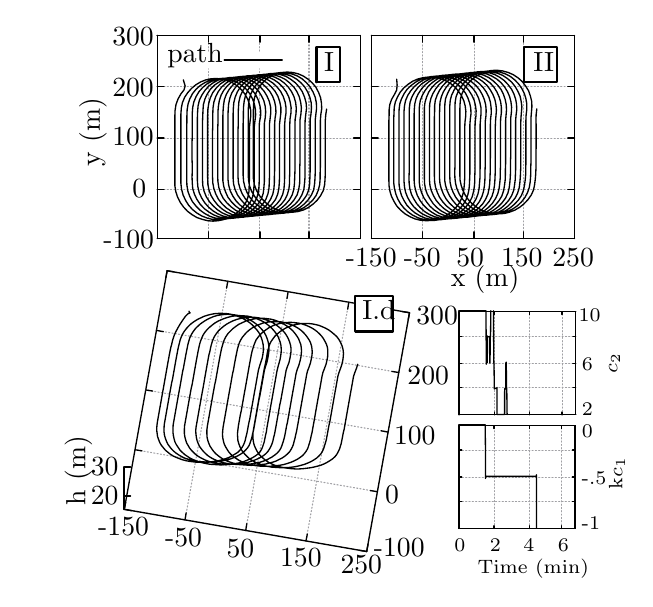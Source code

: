 
\definecolor{ca0a0a4}{RGB}{160,160,164}
\definecolor{cffffff}{RGB}{255,255,255}
\definecolor{cff0000}{RGB}{255,0,0}


\def \globalscale {1.0}
\begin{tikzpicture}[y=0.80pt, x=0.80pt, yscale=-\globalscale, xscale=\globalscale, inner sep=0pt, outer sep=0pt]
\begin{scope}[draw=black,line join=bevel,line cap=rect,even odd rule,line width=0.800pt]
  \begin{scope}[cm={{1.0,0.0,0.0,1.0,(0.0,0.0)}},draw=black,line join=bevel,line cap=rect,line width=0.800pt]
  \end{scope}
  \begin{scope}[cm={{1.008,0.0,0.0,1.008,(0.0,0.0)}},draw=black,line join=bevel,line cap=rect,line width=0.800pt]
  \end{scope}
  \begin{scope}[cm={{1.008,0.0,0.0,1.008,(0.0,-7.5)}},draw=ca0a0a4,dash pattern=on 0.40pt off 0.80pt,line join=round,line cap=round,line width=0.400pt]
    \path[draw] (38.5,100.5) -- (129.5,100.5);



  \end{scope}
  \begin{scope}[cm={{1.008,0.0,0.0,1.008,(0.0,-7.5)}},draw=black,line join=round,line cap=round,line width=0.480pt]
    \path[draw] (38.5,100.5) -- (41.5,100.5);



    \path[draw] (129.5,100.5) -- (126.5,100.5);



  \end{scope}
  \begin{scope}[cm={{1.008,0.0,0.0,1.008,(0.0,0.0)}},draw=black,line join=bevel,line cap=rect,line width=0.800pt]
  \end{scope}
  \begin{scope}[cm={{1.008,0.0,0.0,1.008,(11.092,105.875)}},draw=black,line join=bevel,line cap=rect,line width=0.800pt]
  \end{scope}
  \begin{scope}[cm={{1.008,0.0,0.0,1.008,(11.092,105.875)}},draw=black,line join=bevel,line cap=rect,line width=0.800pt]
  \end{scope}
  \begin{scope}[cm={{1.008,0.0,0.0,1.008,(11.092,105.875)}},draw=black,line join=bevel,line cap=rect,line width=0.800pt]
  \end{scope}
  \begin{scope}[cm={{1.008,0.0,0.0,1.008,(11.092,105.875)}},draw=black,line join=bevel,line cap=rect,line width=0.800pt]
  \end{scope}
  \begin{scope}[cm={{1.008,0.0,0.0,1.008,(11.092,105.875)}},draw=black,line join=bevel,line cap=rect,line width=0.800pt]
  \end{scope}
  \begin{scope}[cm={{1.008,0.0,0.0,1.008,(14.467,98.375)}},draw=black,line join=bevel,line cap=rect,line width=0.800pt]
    \path[fill=black] (0.0,0.0) node[above right] (text34) {-100};



  \end{scope}
  \begin{scope}[cm={{1.008,0.0,0.0,1.008,(11.092,105.875)}},draw=black,line join=bevel,line cap=rect,line width=0.800pt]
  \end{scope}
  \begin{scope}[cm={{1.008,0.0,0.0,1.008,(0.0,0.0)}},draw=black,line join=bevel,line cap=rect,line width=0.800pt]
  \end{scope}
  \begin{scope}[cm={{1.008,0.0,0.0,1.008,(0.0,-7.5)}},draw=ca0a0a4,dash pattern=on 0.40pt off 0.80pt,line join=round,line cap=round,line width=0.400pt]
    \path[draw] (38.5,78.5) -- (129.5,78.5);



  \end{scope}
  \begin{scope}[cm={{1.008,0.0,0.0,1.008,(0.0,-7.5)}},draw=black,line join=round,line cap=round,line width=0.480pt]
    \path[draw] (38.5,78.5) -- (41.5,78.5);



    \path[draw] (129.5,78.5) -- (126.5,78.5);



  \end{scope}
  \begin{scope}[cm={{1.008,0.0,0.0,1.008,(0.0,0.0)}},draw=black,line join=bevel,line cap=rect,line width=0.800pt]
  \end{scope}
  \begin{scope}[cm={{1.008,0.0,0.0,1.008,(27.225,82.683)}},draw=black,line join=bevel,line cap=rect,line width=0.800pt]
  \end{scope}
  \begin{scope}[cm={{1.008,0.0,0.0,1.008,(27.225,82.683)}},draw=black,line join=bevel,line cap=rect,line width=0.800pt]
  \end{scope}
  \begin{scope}[cm={{1.008,0.0,0.0,1.008,(27.225,82.683)}},draw=black,line join=bevel,line cap=rect,line width=0.800pt]
  \end{scope}
  \begin{scope}[cm={{1.008,0.0,0.0,1.008,(27.225,82.683)}},draw=black,line join=bevel,line cap=rect,line width=0.800pt]
  \end{scope}
  \begin{scope}[cm={{1.008,0.0,0.0,1.008,(27.225,82.683)}},draw=black,line join=bevel,line cap=rect,line width=0.800pt]
  \end{scope}
  \begin{scope}[cm={{1.008,0.0,0.0,1.008,(27.6,75.183)}},draw=black,line join=bevel,line cap=rect,line width=0.800pt]
    \path[fill=black] (0.0,0.0) node[above right] (text64) {0};



  \end{scope}
  \begin{scope}[cm={{1.008,0.0,0.0,1.008,(27.225,82.683)}},draw=black,line join=bevel,line cap=rect,line width=0.800pt]
  \end{scope}
  \begin{scope}[cm={{1.008,0.0,0.0,1.008,(0.0,0.0)}},draw=black,line join=bevel,line cap=rect,line width=0.800pt]
  \end{scope}
  \begin{scope}[cm={{1.008,0.0,0.0,1.008,(0.0,-7.5)}},draw=ca0a0a4,dash pattern=on 0.40pt off 0.80pt,line join=round,line cap=round,line width=0.400pt]
    \path[draw] (38.5,55.5) -- (129.5,55.5);



  \end{scope}
  \begin{scope}[cm={{1.008,0.0,0.0,1.008,(0.0,-7.5)}},draw=black,line join=round,line cap=round,line width=0.480pt]
    \path[draw] (38.5,55.5) -- (41.5,55.5);



    \path[draw] (129.5,55.5) -- (126.5,55.5);



  \end{scope}
  \begin{scope}[cm={{1.008,0.0,0.0,1.008,(0.0,0.0)}},draw=black,line join=bevel,line cap=rect,line width=0.800pt]
  \end{scope}
  \begin{scope}[cm={{1.008,0.0,0.0,1.008,(15.125,59.492)}},draw=black,line join=bevel,line cap=rect,line width=0.800pt]
  \end{scope}
  \begin{scope}[cm={{1.008,0.0,0.0,1.008,(15.125,59.492)}},draw=black,line join=bevel,line cap=rect,line width=0.800pt]
  \end{scope}
  \begin{scope}[cm={{1.008,0.0,0.0,1.008,(15.125,59.492)}},draw=black,line join=bevel,line cap=rect,line width=0.800pt]
  \end{scope}
  \begin{scope}[cm={{1.008,0.0,0.0,1.008,(15.125,59.492)}},draw=black,line join=bevel,line cap=rect,line width=0.800pt]
  \end{scope}
  \begin{scope}[cm={{1.008,0.0,0.0,1.008,(15.125,59.492)}},draw=black,line join=bevel,line cap=rect,line width=0.800pt]
  \end{scope}
  \begin{scope}[cm={{1.008,0.0,0.0,1.008,(18.5,51.992)}},draw=black,line join=bevel,line cap=rect,line width=0.800pt]
    \path[fill=black] (0.0,0.0) node[above right] (text94) {100};



  \end{scope}
  \begin{scope}[cm={{1.008,0.0,0.0,1.008,(15.125,59.492)}},draw=black,line join=bevel,line cap=rect,line width=0.800pt]
  \end{scope}
  \begin{scope}[cm={{1.008,0.0,0.0,1.008,(0.0,0.0)}},draw=black,line join=bevel,line cap=rect,line width=0.800pt]
  \end{scope}
  \begin{scope}[cm={{1.008,0.0,0.0,1.008,(0.0,-7.5)}},draw=ca0a0a4,dash pattern=on 0.40pt off 0.80pt,line join=round,line cap=round,line width=0.400pt]
    \path[draw] (38.5,32.5) -- (129.5,32.5);



  \end{scope}
  \begin{scope}[cm={{1.008,0.0,0.0,1.008,(0.0,-7.5)}},draw=black,line join=round,line cap=round,line width=0.480pt]
    \path[draw] (38.5,32.5) -- (41.5,32.5);



    \path[draw] (129.5,32.5) -- (126.5,32.5);



  \end{scope}
  \begin{scope}[cm={{1.008,0.0,0.0,1.008,(0.0,0.0)}},draw=black,line join=bevel,line cap=rect,line width=0.800pt]
  \end{scope}
  \begin{scope}[cm={{1.008,0.0,0.0,1.008,(15.125,37.308)}},draw=black,line join=bevel,line cap=rect,line width=0.800pt]
  \end{scope}
  \begin{scope}[cm={{1.008,0.0,0.0,1.008,(15.125,37.308)}},draw=black,line join=bevel,line cap=rect,line width=0.800pt]
  \end{scope}
  \begin{scope}[cm={{1.008,0.0,0.0,1.008,(15.125,37.308)}},draw=black,line join=bevel,line cap=rect,line width=0.800pt]
  \end{scope}
  \begin{scope}[cm={{1.008,0.0,0.0,1.008,(15.125,37.308)}},draw=black,line join=bevel,line cap=rect,line width=0.800pt]
  \end{scope}
  \begin{scope}[cm={{1.008,0.0,0.0,1.008,(15.125,37.308)}},draw=black,line join=bevel,line cap=rect,line width=0.800pt]
  \end{scope}
  \begin{scope}[cm={{1.008,0.0,0.0,1.008,(18.5,29.808)}},draw=black,line join=bevel,line cap=rect,line width=0.800pt]
    \path[fill=black] (0.0,0.0) node[above right] (text124) {200};



  \end{scope}
  \begin{scope}[cm={{1.008,0.0,0.0,1.008,(15.125,37.308)}},draw=black,line join=bevel,line cap=rect,line width=0.800pt]
  \end{scope}
  \begin{scope}[cm={{1.008,0.0,0.0,1.008,(0.0,0.0)}},draw=black,line join=bevel,line cap=rect,line width=0.800pt]
  \end{scope}
  \begin{scope}[cm={{1.008,0.0,0.0,1.008,(0.0,-7.5)}},draw=ca0a0a4,dash pattern=on 0.40pt off 0.80pt,line join=round,line cap=round,line width=0.400pt]
    \path[draw] (38.5,9.5) -- (129.5,9.5);



  \end{scope}
  \begin{scope}[cm={{1.008,0.0,0.0,1.008,(0.0,-7.5)}},draw=black,line join=round,line cap=round,line width=0.480pt]
    \path[draw] (38.5,9.5) -- (41.5,9.5);



    \path[draw] (129.5,9.5) -- (126.5,9.5);



  \end{scope}
  \begin{scope}[cm={{1.008,0.0,0.0,1.008,(0.0,0.0)}},draw=black,line join=bevel,line cap=rect,line width=0.800pt]
  \end{scope}
  \begin{scope}[cm={{1.008,0.0,0.0,1.008,(15.125,14.117)}},draw=black,line join=bevel,line cap=rect,line width=0.800pt]
  \end{scope}
  \begin{scope}[cm={{1.008,0.0,0.0,1.008,(15.125,14.117)}},draw=black,line join=bevel,line cap=rect,line width=0.800pt]
  \end{scope}
  \begin{scope}[cm={{1.008,0.0,0.0,1.008,(15.125,14.117)}},draw=black,line join=bevel,line cap=rect,line width=0.800pt]
  \end{scope}
  \begin{scope}[cm={{1.008,0.0,0.0,1.008,(15.125,14.117)}},draw=black,line join=bevel,line cap=rect,line width=0.800pt]
  \end{scope}
  \begin{scope}[cm={{1.008,0.0,0.0,1.008,(15.125,14.117)}},draw=black,line join=bevel,line cap=rect,line width=0.800pt]
  \end{scope}
  \begin{scope}[cm={{1.008,0.0,0.0,1.008,(18.5,6.617)}},draw=black,line join=bevel,line cap=rect,line width=0.800pt]
    \path[fill=black] (0.0,0.0) node[above right] (text154) {300};



  \end{scope}
  \begin{scope}[cm={{1.008,0.0,0.0,1.008,(15.125,14.117)}},draw=black,line join=bevel,line cap=rect,line width=0.800pt]
  \end{scope}
  \begin{scope}[cm={{1.008,0.0,0.0,1.008,(0.0,0.0)}},draw=black,line join=bevel,line cap=rect,line width=0.800pt]
  \end{scope}
  \begin{scope}[cm={{1.008,0.0,0.0,1.008,(0.0,-7.5)}},draw=ca0a0a4,dash pattern=on 0.40pt off 0.80pt,line join=round,line cap=round,line width=0.400pt]
    \path[draw] (38.5,100.5) -- (38.5,9.5);



  \end{scope}
  \begin{scope}[cm={{1.008,0.0,0.0,1.008,(0.0,-7.5)}},draw=black,line join=round,line cap=round,line width=0.480pt]
    \path[draw] (38.5,100.5) -- (38.5,97.5);



    \path[draw] (38.5,9.5) -- (38.5,12.5);



  \end{scope}
  \begin{scope}[cm={{1.008,0.0,0.0,1.008,(0.0,0.0)}},draw=black,line join=bevel,line cap=rect,line width=0.800pt]
  \end{scope}
  \begin{scope}[cm={{1.008,0.0,0.0,1.008,(38.317,117.975)}},draw=black,line join=bevel,line cap=rect,line width=0.800pt]
  \end{scope}
  \begin{scope}[cm={{1.008,0.0,0.0,1.008,(38.317,117.975)}},draw=black,line join=bevel,line cap=rect,line width=0.800pt]
  \end{scope}
  \begin{scope}[cm={{1.008,0.0,0.0,1.008,(38.317,117.975)}},draw=black,line join=bevel,line cap=rect,line width=0.800pt]
  \end{scope}
  \begin{scope}[cm={{1.008,0.0,0.0,1.008,(38.317,117.975)}},draw=black,line join=bevel,line cap=rect,line width=0.800pt]
  \end{scope}
  \begin{scope}[cm={{1.008,0.0,0.0,1.008,(38.317,117.975)}},draw=black,line join=bevel,line cap=rect,line width=0.800pt]
  \end{scope}
  \begin{scope}[cm={{1.008,0.0,0.0,1.008,(38.317,117.975)}},draw=black,line join=bevel,line cap=rect,line width=0.800pt]
  \end{scope}
  \begin{scope}[cm={{1.008,0.0,0.0,1.008,(0.0,0.0)}},draw=black,line join=bevel,line cap=rect,line width=0.800pt]
  \end{scope}
  \begin{scope}[cm={{1.008,0.0,0.0,1.008,(0.0,-7.5)}},draw=ca0a0a4,dash pattern=on 0.40pt off 0.80pt,line join=round,line cap=round,line width=0.400pt]
    \path[draw] (61.5,100.5) -- (61.5,24.5);



    \path[draw] (61.5,16.5) -- (61.5,9.5);



  \end{scope}
  \begin{scope}[cm={{1.008,0.0,0.0,1.008,(0.0,-7.5)}},draw=black,line join=round,line cap=round,line width=0.480pt]
    \path[draw] (61.5,100.5) -- (61.5,97.5);



    \path[draw] (61.5,9.5) -- (61.5,12.5);



  \end{scope}
  \begin{scope}[cm={{1.008,0.0,0.0,1.008,(0.0,0.0)}},draw=black,line join=bevel,line cap=rect,line width=0.800pt]
  \end{scope}
  \begin{scope}[cm={{1.008,0.0,0.0,1.008,(61.508,117.975)}},draw=black,line join=bevel,line cap=rect,line width=0.800pt]
  \end{scope}
  \begin{scope}[cm={{1.008,0.0,0.0,1.008,(61.508,117.975)}},draw=black,line join=bevel,line cap=rect,line width=0.800pt]
  \end{scope}
  \begin{scope}[cm={{1.008,0.0,0.0,1.008,(61.508,117.975)}},draw=black,line join=bevel,line cap=rect,line width=0.800pt]
  \end{scope}
  \begin{scope}[cm={{1.008,0.0,0.0,1.008,(61.508,117.975)}},draw=black,line join=bevel,line cap=rect,line width=0.800pt]
  \end{scope}
  \begin{scope}[cm={{1.008,0.0,0.0,1.008,(61.508,117.975)}},draw=black,line join=bevel,line cap=rect,line width=0.800pt]
  \end{scope}
  \begin{scope}[cm={{1.008,0.0,0.0,1.008,(61.508,117.975)}},draw=black,line join=bevel,line cap=rect,line width=0.800pt]
  \end{scope}
  \begin{scope}[cm={{1.008,0.0,0.0,1.008,(0.0,0.0)}},draw=black,line join=bevel,line cap=rect,line width=0.800pt]
  \end{scope}
  \begin{scope}[cm={{1.008,0.0,0.0,1.008,(0.0,-7.5)}},draw=ca0a0a4,dash pattern=on 0.40pt off 0.80pt,line join=round,line cap=round,line width=0.400pt]
    \path[draw] (84.5,100.5) -- (84.5,24.5);



    \path[draw] (84.5,16.5) -- (84.5,9.5);



  \end{scope}
  \begin{scope}[cm={{1.008,0.0,0.0,1.008,(0.0,-7.5)}},draw=black,line join=round,line cap=round,line width=0.480pt]
    \path[draw] (84.5,100.5) -- (84.5,97.5);



    \path[draw] (84.5,9.5) -- (84.5,12.5);



  \end{scope}
  \begin{scope}[cm={{1.008,0.0,0.0,1.008,(0.0,0.0)}},draw=black,line join=bevel,line cap=rect,line width=0.800pt]
  \end{scope}
  \begin{scope}[cm={{1.008,0.0,0.0,1.008,(84.7,117.975)}},draw=black,line join=bevel,line cap=rect,line width=0.800pt]
  \end{scope}
  \begin{scope}[cm={{1.008,0.0,0.0,1.008,(84.7,117.975)}},draw=black,line join=bevel,line cap=rect,line width=0.800pt]
  \end{scope}
  \begin{scope}[cm={{1.008,0.0,0.0,1.008,(84.7,117.975)}},draw=black,line join=bevel,line cap=rect,line width=0.800pt]
  \end{scope}
  \begin{scope}[cm={{1.008,0.0,0.0,1.008,(84.7,117.975)}},draw=black,line join=bevel,line cap=rect,line width=0.800pt]
  \end{scope}
  \begin{scope}[cm={{1.008,0.0,0.0,1.008,(84.7,117.975)}},draw=black,line join=bevel,line cap=rect,line width=0.800pt]
  \end{scope}
  \begin{scope}[cm={{1.008,0.0,0.0,1.008,(84.7,117.975)}},draw=black,line join=bevel,line cap=rect,line width=0.800pt]
  \end{scope}
  \begin{scope}[cm={{1.008,0.0,0.0,1.008,(0.0,0.0)}},draw=black,line join=bevel,line cap=rect,line width=0.800pt]
  \end{scope}
  \begin{scope}[cm={{1.008,0.0,0.0,1.008,(0.0,-7.5)}},draw=ca0a0a4,dash pattern=on 0.40pt off 0.80pt,line join=round,line cap=round,line width=0.400pt]
    \path[draw] (106.5,100.5) -- (106.5,9.5);



  \end{scope}
  \begin{scope}[cm={{1.008,0.0,0.0,1.008,(0.0,-7.5)}},draw=black,line join=round,line cap=round,line width=0.480pt]
    \path[draw] (106.5,100.5) -- (106.5,97.5);



    \path[draw] (106.5,9.5) -- (106.5,12.5);



  \end{scope}
  \begin{scope}[cm={{1.008,0.0,0.0,1.008,(0.0,0.0)}},draw=black,line join=bevel,line cap=rect,line width=0.800pt]
  \end{scope}
  \begin{scope}[cm={{1.008,0.0,0.0,1.008,(107.892,117.975)}},draw=black,line join=bevel,line cap=rect,line width=0.800pt]
  \end{scope}
  \begin{scope}[cm={{1.008,0.0,0.0,1.008,(107.892,117.975)}},draw=black,line join=bevel,line cap=rect,line width=0.800pt]
  \end{scope}
  \begin{scope}[cm={{1.008,0.0,0.0,1.008,(107.892,117.975)}},draw=black,line join=bevel,line cap=rect,line width=0.800pt]
  \end{scope}
  \begin{scope}[cm={{1.008,0.0,0.0,1.008,(107.892,117.975)}},draw=black,line join=bevel,line cap=rect,line width=0.800pt]
  \end{scope}
  \begin{scope}[cm={{1.008,0.0,0.0,1.008,(107.892,117.975)}},draw=black,line join=bevel,line cap=rect,line width=0.800pt]
  \end{scope}
  \begin{scope}[cm={{1.008,0.0,0.0,1.008,(107.892,117.975)}},draw=black,line join=bevel,line cap=rect,line width=0.800pt]
  \end{scope}
  \begin{scope}[cm={{1.008,0.0,0.0,1.008,(0.0,0.0)}},draw=black,line join=bevel,line cap=rect,line width=0.800pt]
  \end{scope}
  \begin{scope}[cm={{1.008,0.0,0.0,1.008,(0.0,-7.5)}},draw=ca0a0a4,dash pattern=on 0.40pt off 0.80pt,line join=round,line cap=round,line width=0.400pt]
    \path[draw] (129.5,100.5) -- (129.5,9.5);



  \end{scope}
  \begin{scope}[cm={{1.008,0.0,0.0,1.008,(0.0,-7.5)}},draw=black,line join=round,line cap=round,line width=0.480pt]
    \path[draw] (129.5,100.5) -- (129.5,97.5);



    \path[draw] (129.5,9.5) -- (129.5,12.5);



  \end{scope}
  \begin{scope}[cm={{1.008,0.0,0.0,1.008,(0.0,0.0)}},draw=black,line join=bevel,line cap=rect,line width=0.800pt]
  \end{scope}
  \begin{scope}[cm={{1.008,0.0,0.0,1.008,(131.083,117.975)}},draw=black,line join=bevel,line cap=rect,line width=0.800pt]
  \end{scope}
  \begin{scope}[cm={{1.008,0.0,0.0,1.008,(131.083,117.975)}},draw=black,line join=bevel,line cap=rect,line width=0.800pt]
  \end{scope}
  \begin{scope}[cm={{1.008,0.0,0.0,1.008,(131.083,117.975)}},draw=black,line join=bevel,line cap=rect,line width=0.800pt]
  \end{scope}
  \begin{scope}[cm={{1.008,0.0,0.0,1.008,(131.083,117.975)}},draw=black,line join=bevel,line cap=rect,line width=0.800pt]
  \end{scope}
  \begin{scope}[cm={{1.008,0.0,0.0,1.008,(131.083,117.975)}},draw=black,line join=bevel,line cap=rect,line width=0.800pt]
  \end{scope}
  \begin{scope}[cm={{1.008,0.0,0.0,1.008,(131.083,117.975)}},draw=black,line join=bevel,line cap=rect,line width=0.800pt]
  \end{scope}
  \begin{scope}[cm={{1.008,0.0,0.0,1.008,(0.0,0.0)}},draw=black,line join=bevel,line cap=rect,line width=0.800pt]
  \end{scope}
  \begin{scope}[cm={{1.008,0.0,0.0,1.008,(0.0,-7.5)}},draw=black,line join=round,line cap=round,line width=0.480pt]
    \path[draw] (38.5,9.5) -- (38.5,100.5) -- (129.5,100.5) -- (129.5,9.5) -- (38.5,9.5);



  \end{scope}
  \begin{scope}[cm={{1.008,0.0,0.0,1.008,(0.0,0.0)}},draw=black,line join=bevel,line cap=rect,line width=0.800pt]
  \end{scope}
  \begin{scope}[cm={{1.008,0.0,0.0,1.008,(0.0,0.0)}},draw=black,line join=bevel,line cap=rect,line width=0.800pt]
  \end{scope}
  \begin{scope}[cm={{1.008,0.0,0.0,1.008,(0.0,0.0)}},draw=black,line join=bevel,line cap=rect,line width=0.800pt]
  \end{scope}
  \begin{scope}[cm={{1.008,0.0,0.0,1.008,(0.0,0.0)}},draw=black,line join=bevel,line cap=rect,line width=0.800pt]
  \end{scope}
  \begin{scope}[cm={{1.008,0.0,0.0,1.008,(0.0,-7.5)}},draw=black,line join=round,line cap=round,line width=0.800pt]
    \path[draw] (109.911,30.5) -- (109.911,14.5) -- (120.5,14.5) -- (120.5,30.5) -- (109.911,30.5);



  \end{scope}
  \begin{scope}[cm={{1.008,0.0,0.0,1.008,(0.0,0.0)}},draw=black,line join=bevel,line cap=rect,line width=0.800pt]
  \end{scope}
  \begin{scope}[cm={{1.008,0.0,0.0,1.008,(114.95,27.225)}},draw=black,line join=bevel,line cap=rect,line width=0.800pt]
  \end{scope}
  \begin{scope}[cm={{1.008,0.0,0.0,1.008,(114.95,27.225)}},draw=black,line join=bevel,line cap=rect,line width=0.800pt]
  \end{scope}
  \begin{scope}[cm={{1.008,0.0,0.0,1.008,(114.95,27.225)}},draw=black,line join=bevel,line cap=rect,line width=0.800pt]
  \end{scope}
  \begin{scope}[cm={{1.008,0.0,0.0,1.008,(114.95,27.225)}},draw=black,line join=bevel,line cap=rect,line width=0.800pt]
  \end{scope}
  \begin{scope}[cm={{1.008,0.0,0.0,1.008,(114.95,27.225)}},draw=black,line join=bevel,line cap=rect,line width=0.800pt]
  \end{scope}
  \begin{scope}[cm={{1.008,0.0,0.0,1.008,(114.2,18.225)}},draw=black,line join=bevel,line cap=rect,line width=0.800pt]
    \path[fill=black] (0.0,0.0) node[above right] (text328) {I};



  \end{scope}
  \begin{scope}[cm={{1.008,0.0,0.0,1.008,(114.95,27.225)}},draw=black,line join=bevel,line cap=rect,line width=0.800pt]
  \end{scope}
  \begin{scope}[cm={{0.0,-1.008,1.008,0.0,(7.058,68.567)}},draw=black,line join=bevel,line cap=rect,line width=0.800pt]
  \end{scope}
  \begin{scope}[cm={{0.0,-1.008,1.008,0.0,(7.058,68.567)}},draw=black,line join=bevel,line cap=rect,line width=0.800pt]
  \end{scope}
  \begin{scope}[cm={{0.0,-1.008,1.008,0.0,(7.058,68.567)}},draw=black,line join=bevel,line cap=rect,line width=0.800pt]
  \end{scope}
  \begin{scope}[cm={{0.0,-1.008,1.008,0.0,(7.058,68.567)}},draw=black,line join=bevel,line cap=rect,line width=0.800pt]
  \end{scope}
  \begin{scope}[cm={{0.0,-1.008,1.008,0.0,(7.058,68.567)}},draw=black,line join=bevel,line cap=rect,line width=0.800pt]
  \end{scope}
  \begin{scope}[cm={{0.0,-1.008,1.008,0.0,(3.558,61.067)}},draw=black,line join=bevel,line cap=rect,line width=0.800pt]
    \path[fill=black] (0.0,0.0) node[above right] (text344) {\rotatebox{90}{y (m)}};



  \end{scope}
  \begin{scope}[cm={{0.0,-1.008,1.008,0.0,(7.058,68.567)}},draw=black,line join=bevel,line cap=rect,line width=0.800pt]
  \end{scope}
  \begin{scope}[cm={{1.008,0.0,0.0,1.008,(43.358,24.2)}},draw=black,line join=bevel,line cap=rect,line width=0.800pt]
  \end{scope}
  \begin{scope}[cm={{1.008,0.0,0.0,1.008,(43.358,24.2)}},draw=black,line join=bevel,line cap=rect,line width=0.800pt]
  \end{scope}
  \begin{scope}[cm={{1.008,0.0,0.0,1.008,(43.358,24.2)}},draw=black,line join=bevel,line cap=rect,line width=0.800pt]
  \end{scope}
  \begin{scope}[cm={{1.008,0.0,0.0,1.008,(43.358,24.2)}},draw=black,line join=bevel,line cap=rect,line width=0.800pt]
  \end{scope}
  \begin{scope}[cm={{1.008,0.0,0.0,1.008,(43.358,24.2)}},draw=black,line join=bevel,line cap=rect,line width=0.800pt]
  \end{scope}
  \begin{scope}[cm={{1.008,0.0,0.0,1.008,(43.358,16.7)}},draw=black,line join=bevel,line cap=rect,line width=0.800pt]
    \path[fill=black] (0.0,0.0) node[above right] (text360) {path};



  \end{scope}
  \begin{scope}[cm={{1.008,0.0,0.0,1.008,(43.358,24.2)}},draw=black,line join=bevel,line cap=rect,line width=0.800pt]
  \end{scope}
  \begin{scope}[cm={{1.008,0.0,0.0,1.008,(0.0,0.0)}},draw=black,line join=bevel,line cap=rect,line width=0.800pt]
  \end{scope}
  \begin{scope}[cm={{1.008,0.0,0.0,1.008,(0.0,-7.5)}},draw=black,line join=round,line cap=round,line width=0.480pt]
    \path[draw,even odd rule] (68.5,20.5) -- (94.5,20.5);



  \end{scope}
  \begin{scope}[cm={{1.008,0.0,0.0,1.008,(0.0,0.0)}},draw=black,line join=bevel,line cap=rect,line width=0.800pt]
  \end{scope}
  \begin{scope}[cm={{1.008,0.0,0.0,1.008,(0.0,0.0)}},draw=black,line join=bevel,line cap=rect,line width=0.800pt]
  \end{scope}
  \begin{scope}[cm={{1.008,0.0,0.0,1.008,(0.0,0.0)}},draw=black,line join=bevel,line cap=rect,line width=0.800pt]
  \end{scope}
  \begin{scope}[cm={{1.008,0.0,0.0,1.008,(0.0,0.0)}},draw=black,line join=bevel,line cap=rect,line width=0.800pt]
  \end{scope}
  \begin{scope}[cm={{1.008,0.0,0.0,1.008,(0.0,-7.5)}},draw=black,line join=round,line cap=round,line width=0.480pt]
    \path[draw] (50.2,29.4) -- (50.2,29.4) -- (51.0,32.1) -- (50.5,33.9) -- (49.1,35.7) -- (47.8,38.0) -- (46.9,40.5) -- (46.5,43.1) -- (46.4,45.7) -- (46.4,48.3) -- (46.4,50.8) -- (46.4,53.4) -- (46.4,56.0) -- (46.4,58.6) -- (46.4,61.2) -- (46.4,63.8) -- (46.4,66.4) -- (46.4,69.0) -- (46.4,71.6) -- (46.4,74.2) -- (46.4,76.8) -- (46.8,79.4) -- (47.6,81.9) -- (48.8,84.3) -- (50.3,86.4) -- (52.1,88.3) -- (54.1,89.8) -- (56.3,91.1) -- (58.7,91.9) -- (61.1,92.5) -- (63.5,92.7) -- (65.9,92.5) -- (68.3,92.0) -- (70.7,91.1) -- (72.9,89.9) -- (74.9,88.4) -- (76.7,86.5) -- (78.2,84.4) -- (79.1,82.1) -- (79.6,79.5) -- (79.7,76.9) -- (79.8,74.2) -- (79.8,71.6) -- (79.8,68.9) -- (79.8,66.3) -- (79.8,63.7) -- (79.8,61.1) -- (79.8,58.5) -- (79.8,55.9) -- (79.8,53.4) -- (79.8,50.8) -- (80.1,48.1) -- (80.4,45.6) -- (80.4,43.1) -- (79.9,40.6) -- (79.1,38.2) -- (77.9,35.9) -- (76.3,33.9) -- (74.5,32.2) -- (72.4,30.8) -- (70.1,29.8) -- (67.7,29.1) -- (65.2,28.8) -- (62.7,28.9) -- (60.3,29.4) -- (58.0,30.3) -- (55.8,31.6) -- (53.9,33.2) -- (52.2,35.1) -- (50.8,37.2) -- (49.8,39.6) -- (49.3,42.1) -- (49.1,44.7) -- (49.1,47.3) -- (49.1,49.9) -- (49.1,52.4) -- (49.1,55.0) -- (49.1,57.6) -- (49.1,60.2) -- (49.1,62.8) -- (49.1,65.4) -- (49.1,68.0) -- (49.1,70.6) -- (49.1,73.2) -- (49.1,75.8) -- (49.4,78.4) -- (50.1,81.0) -- (51.2,83.4) -- (52.6,85.6) -- (54.3,87.5) -- (56.3,89.1) -- (58.5,90.4) -- (60.8,91.3) -- (63.2,91.9) -- (65.6,92.1) -- (68.1,92.0) -- (70.5,91.5) -- (72.8,90.7) -- (75.0,89.5) -- (77.0,87.9) -- (78.8,86.1) -- (80.3,84.0) -- (81.3,81.6) -- (81.7,79.0) -- (81.9,76.4) -- (82.0,73.7) -- (82.0,71.1) -- (82.0,68.5) -- (82.0,65.9) -- (82.0,63.3) -- (82.0,60.7) -- (82.0,58.1) -- (82.0,55.5) -- (82.0,52.9) -- (82.0,50.3) -- (82.3,47.7) -- (82.6,45.1) -- (82.5,42.6) -- (82.0,40.1) -- (81.1,37.7) -- (79.9,35.5) -- (78.3,33.5) -- (76.4,31.9) -- (74.3,30.5) -- (72.0,29.6) -- (69.5,29.0) -- (67.1,28.8) -- (64.6,29.0) -- (62.2,29.6) -- (59.9,30.6) -- (57.8,31.9) -- (55.9,33.6) -- (54.3,35.6) -- (53.1,37.9) -- (52.3,40.3) -- (51.9,42.9) -- (51.8,45.4) -- (51.8,48.0) -- (51.7,50.6) -- (51.7,53.2) -- (51.7,55.8) -- (51.7,58.4) -- (51.7,60.9) -- (51.7,63.5) -- (51.7,66.1) -- (51.7,68.7) -- (51.7,71.3) -- (51.7,73.9) -- (51.8,76.5) -- (52.2,79.2) -- (53.1,81.7) -- (54.3,84.0) -- (55.9,86.0) -- (57.7,87.8) -- (59.8,89.3) -- (62.0,90.5) -- (64.4,91.3) -- (66.8,91.7) -- (69.3,91.7) -- (71.7,91.4) -- (74.0,90.8) -- (76.3,89.7) -- (78.4,88.3) -- (80.3,86.6) -- (81.9,84.6) -- (83.1,82.3) -- (83.8,79.9) -- (84.1,77.2) -- (84.2,74.6) -- (84.2,71.9) -- (84.2,69.3) -- (84.2,66.7) -- (84.2,64.1) -- (84.2,61.5) -- (84.2,58.9) -- (84.2,56.3) -- (84.2,53.7) -- (84.2,51.1) -- (84.3,48.5) -- (84.8,45.9) -- (84.9,43.4) -- (84.5,40.9) -- (83.8,38.5) -- (82.7,36.2) -- (81.2,34.1) -- (79.4,32.3) -- (77.4,30.8) -- (75.1,29.7) -- (72.8,29.0) -- (70.3,28.6) -- (67.8,28.7) -- (65.4,29.1) -- (63.0,30.0) -- (60.8,31.2) -- (58.9,32.8) -- (57.2,34.7) -- (55.9,36.9) -- (54.9,39.3) -- (54.4,41.8) -- (54.2,44.4) -- (54.2,47.0) -- (54.2,49.5) -- (54.2,52.1) -- (54.2,54.7) -- (54.1,57.3) -- (54.1,59.9) -- (54.1,62.5) -- (54.1,65.1) -- (54.2,67.7) -- (54.2,70.3) -- (54.1,72.9) -- (54.2,75.5) -- (54.4,78.1) -- (55.2,80.7) -- (56.3,83.0) -- (57.8,85.2) -- (59.6,87.1) -- (61.6,88.6) -- (63.8,89.9) -- (66.1,90.8) -- (68.5,91.3) -- (70.9,91.5) -- (73.4,91.3) -- (75.7,90.7) -- (78.0,89.8) -- (80.2,88.5) -- (82.1,86.8) -- (83.8,84.9) -- (85.2,82.7) -- (86.0,80.2) -- (86.3,77.6) -- (86.5,75.0) -- (86.5,72.3) -- (86.5,69.7) -- (86.5,67.1) -- (86.5,64.5) -- (86.5,61.9) -- (86.5,59.3) -- (86.5,56.7) -- (86.5,54.1) -- (86.5,51.5) -- (86.5,48.9) -- (86.9,46.3) -- (87.1,43.8) -- (86.9,41.3) -- (86.3,38.8) -- (85.2,36.5) -- (83.8,34.3) -- (82.1,32.5) -- (80.1,30.9) -- (77.9,29.7) -- (75.6,28.9) -- (73.1,28.4) -- (70.7,28.4) -- (68.2,28.8) -- (65.8,29.5) -- (63.6,30.7) -- (61.6,32.2) -- (59.9,34.1) -- (58.5,36.2) -- (57.4,38.5) -- (56.8,41.1) -- (56.6,43.6) -- (56.5,46.2) -- (56.5,48.8) -- (56.5,51.3) -- (56.5,53.9) -- (56.5,56.5) -- (56.5,59.1) -- (56.5,61.7) -- (56.5,64.3) -- (56.5,66.9) -- (56.5,69.5) -- (56.5,72.1) -- (56.5,74.7) -- (56.7,77.3) -- (57.3,79.9) -- (58.4,82.3) -- (59.8,84.5) -- (61.5,86.4) -- (63.5,88.1) -- (65.6,89.4) -- (67.9,90.4) -- (70.3,91.0) -- (72.7,91.3) -- (75.2,91.1) -- (77.6,90.6) -- (79.9,89.7) -- (82.1,88.5) -- (84.1,86.9) -- (85.8,85.0) -- (87.2,82.9) -- (88.1,80.5) -- (88.6,77.9) -- (88.7,75.3) -- (88.8,72.6) -- (88.8,70.0) -- (88.8,67.4) -- (88.8,64.8) -- (88.8,62.2) -- (88.8,59.6) -- (88.8,57.0) -- (88.8,54.4) -- (88.8,51.8) -- (88.8,49.2) -- (89.1,46.6) -- (89.4,44.0) -- (89.3,41.5) -- (88.7,39.0) -- (87.7,36.7) -- (86.4,34.5) -- (84.7,32.6) -- (82.8,31.0) -- (80.6,29.7) -- (78.3,28.8) -- (75.9,28.3) -- (73.4,28.2) -- (70.9,28.5) -- (68.5,29.2) -- (66.3,30.3) -- (64.2,31.7) -- (62.4,33.5) -- (61.0,35.6) -- (59.9,37.9) -- (59.2,40.4) -- (59.0,43.0) -- (58.9,45.6) -- (58.8,48.1) -- (58.8,50.7) -- (58.8,53.3) -- (58.8,55.9) -- (58.8,58.5) -- (58.8,61.1) -- (58.8,63.7) -- (58.8,66.3) -- (58.8,68.9) -- (58.8,71.5) -- (58.8,74.1) -- (58.9,76.7) -- (59.5,79.3) -- (60.5,81.8) -- (61.9,84.0) -- (63.6,85.9) -- (65.5,87.6) -- (67.6,89.0) -- (69.9,90.0) -- (72.3,90.7) -- (74.7,91.0) -- (77.2,90.9) -- (79.6,90.5) -- (81.9,89.6) -- (84.1,88.4) -- (86.1,86.9) -- (87.9,85.1) -- (89.3,82.9) -- (90.3,80.6) -- (90.8,78.0) -- (91.0,75.4) -- (91.0,72.7) -- (91.1,70.1) -- (91.1,67.4) -- (91.1,64.8) -- (91.1,62.2) -- (91.1,59.7) -- (91.1,57.1) -- (91.1,54.5) -- (91.1,51.9) -- (91.1,49.3) -- (91.3,46.6) -- (91.7,44.1) -- (91.6,41.6) -- (91.1,39.1) -- (90.2,36.7) -- (88.9,34.5) -- (87.2,32.6) -- (85.3,30.9) -- (83.2,29.6) -- (80.9,28.6) -- (78.4,28.1) -- (76.0,27.9) -- (73.5,28.2) -- (71.1,28.8) -- (68.8,29.9) -- (66.7,31.3) -- (64.9,33.1) -- (63.4,35.1) -- (62.3,37.4) -- (61.6,39.9) -- (61.2,42.5) -- (61.1,45.0) -- (61.1,47.6) -- (61.1,50.2) -- (61.1,52.8) -- (61.1,55.4) -- (61.1,57.9) -- (61.1,60.5) -- (61.1,63.1) -- (61.1,65.7) -- (61.1,68.3) -- (61.1,70.9) -- (61.1,73.5) -- (61.2,76.2) -- (61.7,78.8) -- (62.6,81.2) -- (64.0,83.5) -- (65.6,85.5) -- (67.5,87.2) -- (69.6,88.6) -- (71.9,89.7) -- (74.3,90.4) -- (76.7,90.8) -- (79.1,90.7) -- (81.5,90.3) -- (83.9,89.5) -- (86.1,88.4) -- (88.1,86.9) -- (89.9,85.1) -- (91.5,83.0) -- (92.5,80.6) -- (93.0,78.1) -- (93.2,75.5) -- (93.3,72.8) -- (93.3,70.2) -- (93.3,67.6) -- (93.3,65.0) -- (93.3,62.4) -- (93.3,59.8) -- (93.3,57.2) -- (93.3,54.6) -- (93.3,52.0) -- (93.3,49.4) -- (93.6,46.7) -- (93.9,44.2) -- (93.9,41.7) -- (93.4,39.2) -- (92.6,36.8) -- (91.3,34.5) -- (89.7,32.6) -- (87.9,30.9) -- (85.7,29.5) -- (83.5,28.5) -- (81.0,27.9) -- (78.6,27.7) -- (76.1,27.9) -- (73.7,28.5) -- (71.4,29.5) -- (69.3,30.9) -- (67.4,32.6) -- (65.9,34.6) -- (64.7,36.9) -- (63.9,39.3) -- (63.5,41.9) -- (63.4,44.5) -- (63.4,47.0) -- (63.4,49.6) -- (63.3,52.2) -- (63.3,54.8) -- (63.3,57.4) -- (63.3,60.0) -- (63.3,62.6) -- (63.3,65.2) -- (63.3,67.8) -- (63.3,70.4) -- (63.3,73.0) -- (63.4,75.6) -- (63.9,78.2) -- (64.8,80.7) -- (66.0,83.0) -- (67.6,85.0) -- (69.5,86.8) -- (71.6,88.2) -- (73.8,89.3) -- (76.2,90.1) -- (78.6,90.5) -- (81.1,90.5) -- (83.5,90.2) -- (85.8,89.4) -- (88.1,88.3) -- (90.1,86.9) -- (92.0,85.1) -- (93.6,83.1) -- (94.7,80.8) -- (95.3,78.2) -- (95.5,75.6) -- (95.6,73.0) -- (95.6,70.3) -- (95.6,67.7) -- (95.6,65.1) -- (95.6,62.5) -- (95.6,59.9) -- (95.6,57.3) -- (95.6,54.7) -- (95.6,52.1) -- (95.6,49.5) -- (95.8,46.9) -- (96.2,44.3) -- (96.2,41.8) -- (95.8,39.3) -- (95.0,36.9) -- (93.8,34.6) -- (92.2,32.6) -- (90.4,30.9) -- (88.3,29.5) -- (86.1,28.4) -- (83.6,27.7) -- (81.2,27.5) -- (78.7,27.6) -- (76.3,28.2) -- (74.0,29.1) -- (71.8,30.4) -- (69.9,32.1) -- (68.3,34.1) -- (67.1,36.3) -- (66.3,38.8) -- (65.9,41.3) -- (65.7,43.9) -- (65.7,46.5) -- (65.7,49.1) -- (65.6,51.6) -- (65.6,54.2) -- (65.6,56.8) -- (65.6,59.4) -- (65.6,62.0) -- (65.6,64.6) -- (65.6,67.2) -- (65.6,69.8) -- (65.6,72.4) -- (65.7,75.0) -- (66.1,77.6) -- (66.9,80.2) -- (68.1,82.5) -- (69.7,84.5) -- (71.6,86.3) -- (73.6,87.8) -- (75.8,89.0) -- (78.2,89.8) -- (80.6,90.2) -- (83.1,90.3) -- (85.5,90.0) -- (87.8,89.3) -- (90.1,88.3) -- (92.2,86.8) -- (94.1,85.1) -- (95.7,83.1) -- (96.8,80.8) -- (97.5,78.3) -- (97.8,75.7) -- (97.8,73.0) -- (97.9,70.4) -- (97.9,67.8) -- (97.9,65.2) -- (97.9,62.6) -- (97.9,60.0) -- (97.9,57.4) -- (97.9,54.8) -- (97.9,52.2) -- (97.9,49.6) -- (98.0,47.0) -- (98.4,44.4) -- (98.5,41.9) -- (98.1,39.4) -- (97.4,36.9) -- (96.2,34.6) -- (94.7,32.6) -- (92.9,30.8) -- (90.9,29.4) -- (88.6,28.3) -- (86.2,27.6) -- (83.7,27.3) -- (81.3,27.4) -- (78.8,27.9) -- (76.5,28.8) -- (74.3,30.0) -- (72.4,31.7) -- (70.8,33.6) -- (69.5,35.8) -- (68.6,38.2) -- (68.2,40.8) -- (68.0,43.4) -- (67.9,45.9) -- (67.9,48.5) -- (67.9,51.1) -- (67.9,53.7) -- (67.9,56.3) -- (67.9,58.9) -- (67.9,61.5) -- (67.9,64.1) -- (67.9,66.7) -- (67.9,69.3) -- (67.9,71.9) -- (67.9,74.5) -- (68.3,77.1) -- (69.1,79.6) -- (70.2,82.0) -- (71.8,84.1) -- (73.6,85.9) -- (75.6,87.4) -- (77.8,88.6) -- (80.2,89.5) -- (82.6,90.0) -- (85.0,90.1) -- (87.5,89.8) -- (89.8,89.2) -- (92.1,88.2) -- (94.2,86.8) -- (96.1,85.1) -- (97.8,83.1) -- (99.0,80.9) -- (99.7,78.4) -- (100.0,75.8) -- (100.1,73.1) -- (100.2,70.5) -- (100.2,67.9) -- (100.2,65.3) -- (100.2,62.7) -- (100.2,60.1) -- (100.2,57.5) -- (100.2,54.9) -- (100.2,52.3) -- (100.2,49.7) -- (100.3,47.1) -- (100.7,44.5) -- (100.8,41.9) -- (100.5,39.4) -- (99.8,37.0) -- (98.7,34.7) -- (97.2,32.6) -- (95.4,30.8) -- (93.4,29.3) -- (91.2,28.2) -- (88.8,27.4) -- (86.3,27.1) -- (83.9,27.1) -- (81.4,27.6) -- (79.1,28.4) -- (76.9,29.6) -- (74.9,31.2) -- (73.3,33.1) -- (71.9,35.3) -- (71.0,37.7) -- (70.5,40.2) -- (70.3,42.8) -- (70.2,45.4) -- (70.2,48.0) -- (70.2,50.5) -- (70.2,53.1) -- (70.2,55.7) -- (70.2,58.3) -- (70.2,60.9) -- (70.2,63.5) -- (70.2,66.1) -- (70.2,68.7) -- (70.2,71.3) -- (70.2,73.9) -- (70.5,76.5) -- (71.2,79.1) -- (72.4,81.5) -- (73.8,83.6) -- (75.6,85.5) -- (77.6,87.0) -- (79.8,88.3) -- (82.2,89.2) -- (84.6,89.7) -- (87.0,89.9) -- (89.4,89.7) -- (91.8,89.1) -- (94.1,88.1) -- (96.2,86.8) -- (98.2,85.1) -- (99.8,83.2) -- (101.2,80.9) -- (101.9,78.5) -- (102.3,75.9) -- (102.4,73.2) -- (102.4,70.6) -- (102.4,68.0) -- (102.5,65.4) -- (102.5,62.8) -- (102.5,60.2) -- (102.5,57.6) -- (102.5,55.0) -- (102.5,52.4) -- (102.5,49.8) -- (102.5,47.2) -- (102.9,44.6) -- (103.1,42.0) -- (102.8,39.5) -- (102.2,37.1) -- (101.1,34.7) -- (99.7,32.6) -- (97.9,30.8) -- (95.9,29.2) -- (93.7,28.1) -- (91.4,27.3) -- (88.9,26.9) -- (86.4,26.9) -- (84.0,27.3) -- (81.6,28.1) -- (79.4,29.2) -- (77.4,30.8) -- (75.7,32.7) -- (74.4,34.8) -- (73.4,37.2) -- (72.8,39.7) -- (72.6,42.3) -- (72.5,44.9) -- (72.5,47.4) -- (72.5,50.0) -- (72.5,52.6) -- (72.5,55.2) -- (72.5,57.8) -- (72.5,60.4) -- (72.5,63.0) -- (72.5,65.6) -- (72.5,68.2) -- (72.5,70.8) -- (72.5,73.4) -- (72.7,76.0) -- (73.4,78.6) -- (74.5,81.0) -- (76.0,83.1) -- (77.7,85.0) -- (79.7,86.6) -- (81.9,87.9) -- (84.2,88.9) -- (86.6,89.4) -- (89.0,89.6) -- (91.5,89.5) -- (93.8,88.9) -- (96.1,88.0) -- (98.3,86.7) -- (100.3,85.1) -- (102.0,83.2) -- (103.3,81.0) -- (104.2,78.5) -- (104.5,75.9) -- (104.7,73.3) -- (104.7,70.6) -- (104.7,68.0) -- (104.7,65.4) -- (104.7,62.8) -- (104.7,60.2) -- (104.7,57.6) -- (104.7,55.0) -- (104.7,52.4) -- (104.7,49.8) -- (104.8,47.2) -- (105.1,44.6) -- (105.4,42.1) -- (105.2,39.6) -- (104.5,37.1) -- (103.5,34.7) -- (102.1,32.6) -- (100.4,30.7) -- (98.4,29.2) -- (96.3,27.9) -- (93.9,27.1) -- (91.5,26.6) -- (89.0,26.6) -- (86.5,27.0) -- (84.1,27.7) -- (81.9,28.9) -- (79.9,30.4) -- (78.2,32.2) -- (76.8,34.3) -- (75.7,36.7) -- (75.1,39.2) -- (74.9,41.8) -- (74.8,44.3) -- (74.8,46.9) -- (74.8,49.5) -- (74.7,52.1) -- (74.7,54.7) -- (74.7,57.3) -- (74.7,59.9) -- (74.7,62.5) -- (74.7,65.1) -- (74.7,67.7) -- (74.7,70.3) -- (74.7,72.9) -- (74.9,75.5) -- (75.6,78.1) -- (76.6,80.5) -- (78.0,82.7) -- (79.7,84.6) -- (81.7,86.2) -- (83.9,87.6) -- (86.2,88.5) -- (88.6,89.2) -- (91.0,89.4) -- (93.4,89.3) -- (95.8,88.8) -- (98.1,87.9) -- (100.3,86.7) -- (102.3,85.1) -- (104.0,83.2) -- (105.5,81.0) -- (106.4,78.6) -- (106.8,76.0) -- (106.9,73.4) -- (107.0,70.7) -- (107.0,68.1) -- (107.0,65.5) -- (107.0,62.9) -- (107.0,60.3) -- (107.0,57.7) -- (107.0,55.1) -- (107.0,52.5) -- (107.0,49.9) -- (107.0,47.3) -- (107.4,44.7) -- (107.6,42.1) -- (107.5,39.6) -- (106.9,37.2) -- (105.9,34.8) -- (104.6,32.6) -- (102.9,30.7) -- (101.0,29.1) -- (98.8,27.8) -- (96.5,27.0) -- (94.0,26.5) -- (91.6,26.4) -- (89.1,26.7) -- (86.7,27.4) -- (84.5,28.5) -- (82.4,29.9) -- (80.6,31.7) -- (79.2,33.8) -- (78.1,36.2) -- (77.5,38.7) -- (77.2,41.2) -- (77.1,43.8) -- (77.1,46.4) -- (77.0,49.0) -- (77.0,51.5) -- (77.0,54.1) -- (77.0,56.7) -- (77.0,59.3) -- (77.0,61.9) -- (77.0,64.5) -- (77.0,67.1) -- (77.0,69.7) -- (77.0,72.3) -- (77.2,74.9) -- (77.8,77.5) -- (78.8,80.0) -- (80.1,82.2) -- (81.8,84.2) -- (83.8,85.8) -- (85.9,87.2) -- (88.2,88.2) -- (90.6,88.9) -- (93.0,89.2) -- (95.4,89.1) -- (97.8,88.6) -- (100.2,87.8) -- (102.4,86.6) -- (104.4,85.0) -- (106.1,83.2) -- (107.6,81.0) -- (108.6,78.7) -- (109.0,76.1) -- (109.2,73.5) -- (109.3,70.8) -- (109.3,68.2) -- (109.3,65.6) -- (109.3,63.0) -- (109.3,60.4) -- (109.3,57.8) -- (109.3,55.2) -- (109.3,52.6) -- (109.3,50.0) -- (109.3,47.4) -- (109.6,44.7) -- (109.9,42.2) -- (109.8,39.7) -- (109.3,37.2) -- (108.3,34.8) -- (107.0,32.6) -- (105.4,30.7) -- (103.5,29.0) -- (101.4,27.7) -- (99.0,26.8) -- (96.6,26.3) -- (94.1,26.1) -- (91.7,26.4) -- (89.3,27.0) -- (87.0,28.1) -- (84.9,29.5) -- (83.1,31.3) -- (81.6,33.3) -- (80.5,35.6) -- (79.7,38.1) -- (79.4,40.7) -- (79.3,43.2) -- (79.3,45.8) -- (79.3,48.4) -- (79.3,51.0) -- (79.3,53.6) -- (79.3,56.1) -- (79.3,58.7) -- (79.3,61.3) -- (79.3,63.9) -- (79.3,66.5) -- (79.3,69.1) -- (79.3,71.7) -- (79.4,74.4) -- (79.9,77.0) -- (80.8,79.4) -- (82.2,81.7) -- (83.8,83.7) -- (85.7,85.4) -- (87.8,86.8) -- (90.1,87.9) -- (92.5,88.6) -- (94.9,88.9) -- (97.3,88.9) -- (99.7,88.5) -- (102.1,87.7) -- (104.3,86.6) -- (106.3,85.1) -- (108.2,83.3) -- (109.7,81.2) -- (110.7,78.8) -- (111.3,76.3) -- (111.5,73.7) -- (111.5,71.0) -- (111.6,68.4) -- (111.6,65.8) -- (111.6,63.2) -- (111.6,60.6) -- (111.6,58.0) -- (111.6,55.4) -- (111.6,52.8) -- (111.6,50.2) -- (111.6,47.6) -- (111.8,45.0) -- (112.2,42.4) -- (112.1,39.9) -- (111.7,37.4) -- (110.8,35.0) -- (109.6,32.7) -- (108.0,30.8) -- (106.1,29.1) -- (104.0,27.7) -- (101.7,26.7) -- (99.3,26.1) -- (96.8,25.9) -- (94.3,26.1) -- (91.9,26.7) -- (89.6,27.6) -- (87.5,29.0) -- (85.7,30.7) -- (84.1,32.7) -- (82.9,35.0) -- (82.1,37.4) -- (81.7,40.0) -- (81.6,42.6) -- (81.6,45.1) -- (81.5,47.7) -- (81.5,50.3) -- (81.5,52.9) -- (81.5,55.5) -- (81.5,58.1) -- (81.5,60.7) -- (81.5,63.3) -- (81.5,65.9) -- (81.5,68.5) -- (81.5,71.1) -- (81.6,73.7) -- (82.0,76.3) -- (82.9,78.8) -- (84.2,81.1) -- (85.8,83.1) -- (87.6,84.9) -- (89.7,86.4) -- (92.0,87.5) -- (94.3,88.3) -- (96.8,88.7) -- (99.2,88.7) -- (101.6,88.4) -- (104.0,87.7) -- (106.2,86.6) -- (108.3,85.1) -- (110.1,83.4) -- (111.7,81.3) -- (112.9,79.0) -- (113.5,76.5) -- (113.7,73.9) -- (113.8,71.2) -- (113.8,68.6) -- (113.8,66.0) -- (113.8,63.4) -- (113.8,60.8) -- (113.8,58.2) -- (113.8,55.6) -- (113.8,53.0) -- (113.8,50.4) -- (113.8,47.8) -- (114.0,45.2) -- (114.4,42.5);



  \end{scope}
  \begin{scope}[cm={{1.008,0.0,0.0,1.008,(0.0,0.0)}},draw=black,line join=bevel,line cap=rect,line width=0.800pt]
  \end{scope}
  \begin{scope}[cm={{1.008,0.0,0.0,1.008,(0.0,0.0)}},draw=black,line join=bevel,line cap=rect,line width=0.800pt]
  \end{scope}
  \begin{scope}[cm={{1.008,0.0,0.0,1.008,(0.0,-7.5)}},draw=black,line join=round,line cap=round,line width=0.480pt]
    \path[draw] (38.5,9.5) -- (38.5,100.5) -- (129.5,100.5) -- (129.5,9.5) -- (38.5,9.5);



  \end{scope}
  \begin{scope}[cm={{1.008,0.0,0.0,1.008,(51.416,-7.462)}},draw=ca0a0a4,dash pattern=on 0.40pt off 0.80pt,line join=round,line cap=round,line width=0.400pt]
    \path[draw] (106.5,100.5) -- (106.5,9.5);



  \end{scope}
  \begin{scope}[cm={{1.008,0.0,0.0,1.008,(74.618,-7.544)}},draw=ca0a0a4,dash pattern=on 0.40pt off 0.80pt,line join=round,line cap=round,line width=0.400pt]
    \path[draw] (106.5,100.5) -- (106.5,9.5);



  \end{scope}
  \begin{scope}[cm={{1.008,0.0,0.0,1.008,(0.0,-7.5)}},draw=ca0a0a4,dash pattern=on 0.40pt off 0.80pt,line join=round,line cap=round,line width=0.400pt]
    \path[draw] (134.5,100.5) -- (225.5,100.5);



  \end{scope}
  \begin{scope}[cm={{1.008,0.0,0.0,1.008,(0.0,-7.5)}},draw=black,line join=round,line cap=round,line width=0.480pt]
    \path[draw] (134.5,100.5) -- (137.5,100.5);



    \path[draw] (225.5,100.5) -- (222.5,100.5);



  \end{scope}
  \begin{scope}[cm={{1.008,0.0,0.0,1.008,(0.0,0.0)}},draw=black,line join=bevel,line cap=rect,line width=0.800pt]
  \end{scope}
  \begin{scope}[cm={{1.008,0.0,0.0,1.008,(130.075,101.842)}},draw=black,line join=bevel,line cap=rect,line width=0.800pt]
  \end{scope}
  \begin{scope}[cm={{1.008,0.0,0.0,1.008,(130.075,101.842)}},draw=black,line join=bevel,line cap=rect,line width=0.800pt]
  \end{scope}
  \begin{scope}[cm={{1.008,0.0,0.0,1.008,(130.075,101.842)}},draw=black,line join=bevel,line cap=rect,line width=0.800pt]
  \end{scope}
  \begin{scope}[cm={{1.008,0.0,0.0,1.008,(130.075,101.842)}},draw=black,line join=bevel,line cap=rect,line width=0.800pt]
  \end{scope}
  \begin{scope}[cm={{1.008,0.0,0.0,1.008,(130.075,101.842)}},draw=black,line join=bevel,line cap=rect,line width=0.800pt]
  \end{scope}
  \begin{scope}[cm={{1.008,0.0,0.0,1.008,(130.075,101.842)}},draw=black,line join=bevel,line cap=rect,line width=0.800pt]
  \end{scope}
  \begin{scope}[cm={{1.008,0.0,0.0,1.008,(0.0,0.0)}},draw=black,line join=bevel,line cap=rect,line width=0.800pt]
  \end{scope}
  \begin{scope}[cm={{1.008,0.0,0.0,1.008,(0.0,-7.5)}},draw=ca0a0a4,dash pattern=on 0.40pt off 0.80pt,line join=round,line cap=round,line width=0.400pt]
    \path[draw] (134.5,78.5) -- (225.5,78.5);



  \end{scope}
  \begin{scope}[cm={{1.008,0.0,0.0,1.008,(0.0,-7.5)}},draw=black,line join=round,line cap=round,line width=0.480pt]
    \path[draw] (134.5,78.5) -- (137.5,78.5);



    \path[draw] (225.5,78.5) -- (222.5,78.5);



  \end{scope}
  \begin{scope}[cm={{1.008,0.0,0.0,1.008,(0.0,0.0)}},draw=black,line join=bevel,line cap=rect,line width=0.800pt]
  \end{scope}
  \begin{scope}[cm={{1.008,0.0,0.0,1.008,(130.075,78.65)}},draw=black,line join=bevel,line cap=rect,line width=0.800pt]
  \end{scope}
  \begin{scope}[cm={{1.008,0.0,0.0,1.008,(130.075,78.65)}},draw=black,line join=bevel,line cap=rect,line width=0.800pt]
  \end{scope}
  \begin{scope}[cm={{1.008,0.0,0.0,1.008,(130.075,78.65)}},draw=black,line join=bevel,line cap=rect,line width=0.800pt]
  \end{scope}
  \begin{scope}[cm={{1.008,0.0,0.0,1.008,(130.075,78.65)}},draw=black,line join=bevel,line cap=rect,line width=0.800pt]
  \end{scope}
  \begin{scope}[cm={{1.008,0.0,0.0,1.008,(130.075,78.65)}},draw=black,line join=bevel,line cap=rect,line width=0.800pt]
  \end{scope}
  \begin{scope}[cm={{1.008,0.0,0.0,1.008,(130.075,78.65)}},draw=black,line join=bevel,line cap=rect,line width=0.800pt]
  \end{scope}
  \begin{scope}[cm={{1.008,0.0,0.0,1.008,(0.0,0.0)}},draw=black,line join=bevel,line cap=rect,line width=0.800pt]
  \end{scope}
  \begin{scope}[cm={{1.008,0.0,0.0,1.008,(0.0,-7.5)}},draw=ca0a0a4,dash pattern=on 0.40pt off 0.80pt,line join=round,line cap=round,line width=0.400pt]
    \path[draw] (134.5,55.5) -- (225.5,55.5);



  \end{scope}
  \begin{scope}[cm={{1.008,0.0,0.0,1.008,(0.0,-7.5)}},draw=black,line join=round,line cap=round,line width=0.480pt]
    \path[draw] (134.5,55.5) -- (137.5,55.5);



    \path[draw] (225.5,55.5) -- (222.5,55.5);



  \end{scope}
  \begin{scope}[cm={{1.008,0.0,0.0,1.008,(0.0,0.0)}},draw=black,line join=bevel,line cap=rect,line width=0.800pt]
  \end{scope}
  \begin{scope}[cm={{1.008,0.0,0.0,1.008,(130.075,55.458)}},draw=black,line join=bevel,line cap=rect,line width=0.800pt]
  \end{scope}
  \begin{scope}[cm={{1.008,0.0,0.0,1.008,(130.075,55.458)}},draw=black,line join=bevel,line cap=rect,line width=0.800pt]
  \end{scope}
  \begin{scope}[cm={{1.008,0.0,0.0,1.008,(130.075,55.458)}},draw=black,line join=bevel,line cap=rect,line width=0.800pt]
  \end{scope}
  \begin{scope}[cm={{1.008,0.0,0.0,1.008,(130.075,55.458)}},draw=black,line join=bevel,line cap=rect,line width=0.800pt]
  \end{scope}
  \begin{scope}[cm={{1.008,0.0,0.0,1.008,(130.075,55.458)}},draw=black,line join=bevel,line cap=rect,line width=0.800pt]
  \end{scope}
  \begin{scope}[cm={{1.008,0.0,0.0,1.008,(130.075,55.458)}},draw=black,line join=bevel,line cap=rect,line width=0.800pt]
  \end{scope}
  \begin{scope}[cm={{1.008,0.0,0.0,1.008,(0.0,0.0)}},draw=black,line join=bevel,line cap=rect,line width=0.800pt]
  \end{scope}
  \begin{scope}[cm={{1.008,0.0,0.0,1.008,(0.0,-7.5)}},draw=ca0a0a4,dash pattern=on 0.40pt off 0.80pt,line join=round,line cap=round,line width=0.400pt]
    \path[draw] (134.5,32.5) -- (225.5,32.5);



  \end{scope}
  \begin{scope}[cm={{1.008,0.0,0.0,1.008,(0.0,-7.5)}},draw=black,line join=round,line cap=round,line width=0.480pt]
    \path[draw] (134.5,32.5) -- (137.5,32.5);



    \path[draw] (225.5,32.5) -- (222.5,32.5);



  \end{scope}
  \begin{scope}[cm={{1.008,0.0,0.0,1.008,(0.0,0.0)}},draw=black,line join=bevel,line cap=rect,line width=0.800pt]
  \end{scope}
  \begin{scope}[cm={{1.008,0.0,0.0,1.008,(130.075,33.275)}},draw=black,line join=bevel,line cap=rect,line width=0.800pt]
  \end{scope}
  \begin{scope}[cm={{1.008,0.0,0.0,1.008,(130.075,33.275)}},draw=black,line join=bevel,line cap=rect,line width=0.800pt]
  \end{scope}
  \begin{scope}[cm={{1.008,0.0,0.0,1.008,(130.075,33.275)}},draw=black,line join=bevel,line cap=rect,line width=0.800pt]
  \end{scope}
  \begin{scope}[cm={{1.008,0.0,0.0,1.008,(130.075,33.275)}},draw=black,line join=bevel,line cap=rect,line width=0.800pt]
  \end{scope}
  \begin{scope}[cm={{1.008,0.0,0.0,1.008,(130.075,33.275)}},draw=black,line join=bevel,line cap=rect,line width=0.800pt]
  \end{scope}
  \begin{scope}[cm={{1.008,0.0,0.0,1.008,(130.075,33.275)}},draw=black,line join=bevel,line cap=rect,line width=0.800pt]
  \end{scope}
  \begin{scope}[cm={{1.008,0.0,0.0,1.008,(0.0,0.0)}},draw=black,line join=bevel,line cap=rect,line width=0.800pt]
  \end{scope}
  \begin{scope}[cm={{1.008,0.0,0.0,1.008,(0.0,-7.5)}},draw=ca0a0a4,dash pattern=on 0.40pt off 0.80pt,line join=round,line cap=round,line width=0.400pt]
    \path[draw] (134.5,9.5) -- (225.5,9.5);



  \end{scope}
  \begin{scope}[cm={{1.008,0.0,0.0,1.008,(0.0,-7.5)}},draw=black,line join=round,line cap=round,line width=0.480pt]
    \path[draw] (134.5,9.5) -- (137.5,9.5);



    \path[draw] (225.5,9.5) -- (222.5,9.5);



  \end{scope}
  \begin{scope}[cm={{1.008,0.0,0.0,1.008,(0.0,0.0)}},draw=black,line join=bevel,line cap=rect,line width=0.800pt]
  \end{scope}
  \begin{scope}[cm={{1.008,0.0,0.0,1.008,(130.075,10.083)}},draw=black,line join=bevel,line cap=rect,line width=0.800pt]
  \end{scope}
  \begin{scope}[cm={{1.008,0.0,0.0,1.008,(130.075,10.083)}},draw=black,line join=bevel,line cap=rect,line width=0.800pt]
  \end{scope}
  \begin{scope}[cm={{1.008,0.0,0.0,1.008,(130.075,10.083)}},draw=black,line join=bevel,line cap=rect,line width=0.800pt]
  \end{scope}
  \begin{scope}[cm={{1.008,0.0,0.0,1.008,(130.075,10.083)}},draw=black,line join=bevel,line cap=rect,line width=0.800pt]
  \end{scope}
  \begin{scope}[cm={{1.008,0.0,0.0,1.008,(130.075,10.083)}},draw=black,line join=bevel,line cap=rect,line width=0.800pt]
  \end{scope}
  \begin{scope}[cm={{1.008,0.0,0.0,1.008,(130.075,10.083)}},draw=black,line join=bevel,line cap=rect,line width=0.800pt]
  \end{scope}
  \begin{scope}[cm={{1.008,0.0,0.0,1.008,(0.0,0.0)}},draw=black,line join=bevel,line cap=rect,line width=0.800pt]
  \end{scope}
  \begin{scope}[cm={{1.008,0.0,0.0,1.008,(0.0,-7.5)}},draw=ca0a0a4,dash pattern=on 0.40pt off 0.80pt,line join=round,line cap=round,line width=0.400pt]
    \path[draw] (134.5,100.5) -- (134.5,9.5);



  \end{scope}
  \begin{scope}[cm={{1.008,0.0,0.0,1.008,(0.0,-7.5)}},draw=black,line join=round,line cap=round,line width=0.480pt]
    \path[draw] (134.5,100.5) -- (134.5,97.5);



    \path[draw] (134.5,9.5) -- (134.5,12.5);



  \end{scope}
  \begin{scope}[cm={{1.008,0.0,0.0,1.008,(0.0,0.0)}},draw=black,line join=bevel,line cap=rect,line width=0.800pt]
  \end{scope}
  \begin{scope}[cm={{1.008,0.0,0.0,1.008,(124.025,113.942)}},draw=black,line join=bevel,line cap=rect,line width=0.800pt]
  \end{scope}
  \begin{scope}[cm={{1.008,0.0,0.0,1.008,(124.025,113.942)}},draw=black,line join=bevel,line cap=rect,line width=0.800pt]
  \end{scope}
  \begin{scope}[cm={{1.008,0.0,0.0,1.008,(124.025,113.942)}},draw=black,line join=bevel,line cap=rect,line width=0.800pt]
  \end{scope}
  \begin{scope}[cm={{1.008,0.0,0.0,1.008,(124.025,113.942)}},draw=black,line join=bevel,line cap=rect,line width=0.800pt]
  \end{scope}
  \begin{scope}[cm={{1.008,0.0,0.0,1.008,(124.025,113.942)}},draw=black,line join=bevel,line cap=rect,line width=0.800pt]
  \end{scope}
  \begin{scope}[cm={{1.008,0.0,0.0,1.008,(124.025,106.442)}},draw=black,line join=bevel,line cap=rect,line width=0.800pt]
    \path[fill=black] (0.0,0.0) node[above right] (text544) {-150};



  \end{scope}
  \begin{scope}[cm={{1.008,0.0,0.0,1.008,(124.025,113.942)}},draw=black,line join=bevel,line cap=rect,line width=0.800pt]
  \end{scope}
  \begin{scope}[cm={{1.008,0.0,0.0,1.008,(0.0,0.0)}},draw=black,line join=bevel,line cap=rect,line width=0.800pt]
  \end{scope}
  \begin{scope}[cm={{1.008,0.0,0.0,1.008,(0.0,-7.5)}},draw=black,line join=round,line cap=round,line width=0.480pt]
    \path[draw] (157.5,100.5) -- (157.5,97.5);



    \path[draw] (157.5,9.5) -- (157.5,12.5);



  \end{scope}
  \begin{scope}[cm={{1.008,0.0,0.0,1.008,(0.0,0.0)}},draw=black,line join=bevel,line cap=rect,line width=0.800pt]
  \end{scope}
  \begin{scope}[cm={{1.008,0.0,0.0,1.008,(150.242,113.942)}},draw=black,line join=bevel,line cap=rect,line width=0.800pt]
  \end{scope}
  \begin{scope}[cm={{1.008,0.0,0.0,1.008,(150.242,113.942)}},draw=black,line join=bevel,line cap=rect,line width=0.800pt]
  \end{scope}
  \begin{scope}[cm={{1.008,0.0,0.0,1.008,(150.242,113.942)}},draw=black,line join=bevel,line cap=rect,line width=0.800pt]
  \end{scope}
  \begin{scope}[cm={{1.008,0.0,0.0,1.008,(150.242,113.942)}},draw=black,line join=bevel,line cap=rect,line width=0.800pt]
  \end{scope}
  \begin{scope}[cm={{1.008,0.0,0.0,1.008,(150.242,113.942)}},draw=black,line join=bevel,line cap=rect,line width=0.800pt]
  \end{scope}
  \begin{scope}[cm={{1.008,0.0,0.0,1.008,(150.242,106.442)}},draw=black,line join=bevel,line cap=rect,line width=0.800pt]
    \path[fill=black] (0.0,0.0) node[above right] (text576) {-50};



  \end{scope}
  \begin{scope}[cm={{1.008,0.0,0.0,1.008,(150.242,113.942)}},draw=black,line join=bevel,line cap=rect,line width=0.800pt]
  \end{scope}
  \begin{scope}[cm={{1.008,0.0,0.0,1.008,(0.0,0.0)}},draw=black,line join=bevel,line cap=rect,line width=0.800pt]
  \end{scope}
  \begin{scope}[cm={{1.008,0.0,0.0,1.008,(0.0,-7.5)}},draw=black,line join=round,line cap=round,line width=0.480pt]
    \path[draw] (180.5,100.5) -- (180.5,97.5);



    \path[draw] (180.5,9.5) -- (180.5,12.5);



  \end{scope}
  \begin{scope}[cm={{1.008,0.0,0.0,1.008,(0.0,0.0)}},draw=black,line join=bevel,line cap=rect,line width=0.800pt]
  \end{scope}
  \begin{scope}[cm={{1.008,0.0,0.0,1.008,(173.938,113.942)}},draw=black,line join=bevel,line cap=rect,line width=0.800pt]
  \end{scope}
  \begin{scope}[cm={{1.008,0.0,0.0,1.008,(173.938,113.942)}},draw=black,line join=bevel,line cap=rect,line width=0.800pt]
  \end{scope}
  \begin{scope}[cm={{1.008,0.0,0.0,1.008,(173.938,113.942)}},draw=black,line join=bevel,line cap=rect,line width=0.800pt]
  \end{scope}
  \begin{scope}[cm={{1.008,0.0,0.0,1.008,(173.938,113.942)}},draw=black,line join=bevel,line cap=rect,line width=0.800pt]
  \end{scope}
  \begin{scope}[cm={{1.008,0.0,0.0,1.008,(173.938,113.942)}},draw=black,line join=bevel,line cap=rect,line width=0.800pt]
  \end{scope}
  \begin{scope}[cm={{1.008,0.0,0.0,1.008,(173.938,106.442)}},draw=black,line join=bevel,line cap=rect,line width=0.800pt]
    \path[fill=black] (0.0,0.0) node[above right] (text608) {50};



  \end{scope}
  \begin{scope}[cm={{1.008,0.0,0.0,1.008,(173.938,113.942)}},draw=black,line join=bevel,line cap=rect,line width=0.800pt]
  \end{scope}
  \begin{scope}[cm={{1.008,0.0,0.0,1.008,(0.0,0.0)}},draw=black,line join=bevel,line cap=rect,line width=0.800pt]
  \end{scope}
  \begin{scope}[cm={{1.008,0.0,0.0,1.008,(0.0,-7.5)}},draw=ca0a0a4,dash pattern=on 0.40pt off 0.80pt,line join=round,line cap=round,line width=0.400pt]
    \path[draw] (202.5,100.5) -- (202.5,24.5);



    \path[draw] (202.5,16.5) -- (202.5,9.5);



  \end{scope}
  \begin{scope}[cm={{1.008,0.0,0.0,1.008,(0.0,-7.5)}},draw=black,line join=round,line cap=round,line width=0.480pt]
    \path[draw] (202.5,100.5) -- (202.5,97.5);



    \path[draw] (202.5,9.5) -- (202.5,12.5);



  \end{scope}
  \begin{scope}[cm={{1.008,0.0,0.0,1.008,(0.0,0.0)}},draw=black,line join=bevel,line cap=rect,line width=0.800pt]
  \end{scope}
  \begin{scope}[cm={{1.008,0.0,0.0,1.008,(194.104,113.942)}},draw=black,line join=bevel,line cap=rect,line width=0.800pt]
  \end{scope}
  \begin{scope}[cm={{1.008,0.0,0.0,1.008,(194.104,113.942)}},draw=black,line join=bevel,line cap=rect,line width=0.800pt]
  \end{scope}
  \begin{scope}[cm={{1.008,0.0,0.0,1.008,(194.104,113.942)}},draw=black,line join=bevel,line cap=rect,line width=0.800pt]
  \end{scope}
  \begin{scope}[cm={{1.008,0.0,0.0,1.008,(194.104,113.942)}},draw=black,line join=bevel,line cap=rect,line width=0.800pt]
  \end{scope}
  \begin{scope}[cm={{1.008,0.0,0.0,1.008,(194.104,113.942)}},draw=black,line join=bevel,line cap=rect,line width=0.800pt]
  \end{scope}
  \begin{scope}[cm={{1.008,0.0,0.0,1.008,(194.104,106.442)}},draw=black,line join=bevel,line cap=rect,line width=0.800pt]
    \path[fill=black] (0.0,0.0) node[above right] (text640) {150};



  \end{scope}
  \begin{scope}[cm={{1.008,0.0,0.0,1.008,(194.104,113.942)}},draw=black,line join=bevel,line cap=rect,line width=0.800pt]
  \end{scope}
  \begin{scope}[cm={{1.008,0.0,0.0,1.008,(0.0,0.0)}},draw=black,line join=bevel,line cap=rect,line width=0.800pt]
  \end{scope}
  \begin{scope}[cm={{1.008,0.0,0.0,1.008,(0.0,-7.5)}},draw=ca0a0a4,dash pattern=on 0.40pt off 0.80pt,line join=round,line cap=round,line width=0.400pt]
    \path[draw] (225.5,100.5) -- (225.5,24.5);



    \path[draw] (225.5,16.5) -- (225.5,9.5);



  \end{scope}
  \begin{scope}[cm={{1.008,0.0,0.0,1.008,(0.0,-7.5)}},draw=black,line join=round,line cap=round,line width=0.480pt]
    \path[draw] (225.5,100.5) -- (225.5,97.5);



    \path[draw] (225.5,9.5) -- (225.5,12.5);



  \end{scope}
  \begin{scope}[cm={{1.008,0.0,0.0,1.008,(0.0,0.0)}},draw=black,line join=bevel,line cap=rect,line width=0.800pt]
  \end{scope}
  \begin{scope}[cm={{1.008,0.0,0.0,1.008,(217.296,113.942)}},draw=black,line join=bevel,line cap=rect,line width=0.800pt]
  \end{scope}
  \begin{scope}[cm={{1.008,0.0,0.0,1.008,(217.296,113.942)}},draw=black,line join=bevel,line cap=rect,line width=0.800pt]
  \end{scope}
  \begin{scope}[cm={{1.008,0.0,0.0,1.008,(217.296,113.942)}},draw=black,line join=bevel,line cap=rect,line width=0.800pt]
  \end{scope}
  \begin{scope}[cm={{1.008,0.0,0.0,1.008,(217.296,113.942)}},draw=black,line join=bevel,line cap=rect,line width=0.800pt]
  \end{scope}
  \begin{scope}[cm={{1.008,0.0,0.0,1.008,(217.296,113.942)}},draw=black,line join=bevel,line cap=rect,line width=0.800pt]
  \end{scope}
  \begin{scope}[cm={{1.008,0.0,0.0,1.008,(217.296,106.442)}},draw=black,line join=bevel,line cap=rect,line width=0.800pt]
    \path[fill=black] (0.0,0.0) node[above right] (text672) {250};



  \end{scope}
  \begin{scope}[cm={{1.008,0.0,0.0,1.008,(217.296,113.942)}},draw=black,line join=bevel,line cap=rect,line width=0.800pt]
  \end{scope}
  \begin{scope}[cm={{1.008,0.0,0.0,1.008,(0.0,0.0)}},draw=black,line join=bevel,line cap=rect,line width=0.800pt]
  \end{scope}
  \begin{scope}[cm={{1.008,0.0,0.0,1.008,(0.0,-7.5)}},draw=black,line join=round,line cap=round,line width=0.480pt]
    \path[draw] (134.5,9.5) -- (134.5,100.5) -- (225.5,100.5) -- (225.5,9.5) -- (134.5,9.5);



  \end{scope}
  \begin{scope}[cm={{1.008,0.0,0.0,1.008,(0.0,0.0)}},draw=black,line join=bevel,line cap=rect,line width=0.800pt]
  \end{scope}
  \begin{scope}[cm={{1.008,0.0,0.0,1.008,(0.0,0.0)}},draw=black,line join=bevel,line cap=rect,line width=0.800pt]
  \end{scope}
  \begin{scope}[cm={{1.008,0.0,0.0,1.008,(0.0,-7.5)}},fill=cffffff]
    \path[fill,rounded corners=0.0cm] (202.0,15.0) rectangle (218.0,31.0);



  \end{scope}
  \begin{scope}[cm={{1.008,0.0,0.0,1.008,(0.0,0.0)}},draw=black,line join=bevel,line cap=rect,line width=0.800pt]
  \end{scope}
  \begin{scope}[cm={{1.008,0.0,0.0,1.008,(0.0,0.0)}},draw=black,line join=bevel,line cap=rect,line width=0.800pt]
  \end{scope}
  \begin{scope}[cm={{1.008,0.0,0.0,1.008,(0.0,-7.5)}},draw=black,line join=round,line cap=round,line width=0.800pt]
    \path[draw] (202.988,30.5) -- (202.988,14.5) -- (217.5,14.5) -- (217.5,30.5) -- (202.988,30.5);



  \end{scope}
  \begin{scope}[cm={{1.008,0.0,0.0,1.008,(0.0,0.0)}},draw=black,line join=bevel,line cap=rect,line width=0.800pt]
  \end{scope}
  \begin{scope}[cm={{1.008,0.0,0.0,1.008,(208.725,27.225)}},draw=black,line join=bevel,line cap=rect,line width=0.800pt]
  \end{scope}
  \begin{scope}[cm={{1.008,0.0,0.0,1.008,(208.725,27.225)}},draw=black,line join=bevel,line cap=rect,line width=0.800pt]
  \end{scope}
  \begin{scope}[cm={{1.008,0.0,0.0,1.008,(208.725,27.225)}},draw=black,line join=bevel,line cap=rect,line width=0.800pt]
  \end{scope}
  \begin{scope}[cm={{1.008,0.0,0.0,1.008,(208.725,27.225)}},draw=black,line join=bevel,line cap=rect,line width=0.800pt]
  \end{scope}
  \begin{scope}[cm={{1.008,0.0,0.0,1.008,(208.725,27.225)}},draw=black,line join=bevel,line cap=rect,line width=0.800pt]
  \end{scope}
  \begin{scope}[cm={{1.008,0.0,0.0,1.008,(208.725,18.225)}},draw=black,line join=bevel,line cap=rect,line width=0.800pt]
    \path[fill=black] (0.0,0.0) node[above right] (text712) {II};



  \end{scope}
  \begin{scope}[cm={{1.008,0.0,0.0,1.008,(208.725,27.225)}},draw=black,line join=bevel,line cap=rect,line width=0.800pt]
  \end{scope}
  \begin{scope}[cm={{1.008,0.0,0.0,1.008,(174.442,123.017)}},draw=black,line join=bevel,line cap=rect,line width=0.800pt]
  \end{scope}
  \begin{scope}[cm={{1.008,0.0,0.0,1.008,(174.442,123.017)}},draw=black,line join=bevel,line cap=rect,line width=0.800pt]
  \end{scope}
  \begin{scope}[cm={{1.008,0.0,0.0,1.008,(174.442,123.017)}},draw=black,line join=bevel,line cap=rect,line width=0.800pt]
  \end{scope}
  \begin{scope}[cm={{1.008,0.0,0.0,1.008,(174.442,123.017)}},draw=black,line join=bevel,line cap=rect,line width=0.800pt]
  \end{scope}
  \begin{scope}[cm={{1.008,0.0,0.0,1.008,(174.442,123.017)}},draw=black,line join=bevel,line cap=rect,line width=0.800pt]
  \end{scope}
  \begin{scope}[cm={{1.008,0.0,0.0,1.008,(171.442,118.517)}},draw=black,line join=bevel,line cap=rect,line width=0.800pt]
    \path[fill=black] (0.0,0.0) node[above right] (text728) {x (m)};



  \end{scope}
  \begin{scope}[cm={{1.008,0.0,0.0,1.008,(174.442,123.017)}},draw=black,line join=bevel,line cap=rect,line width=0.800pt]
  \end{scope}
  \begin{scope}[cm={{1.008,0.0,0.0,1.008,(0.0,0.0)}},draw=black,line join=bevel,line cap=rect,line width=0.800pt]
  \end{scope}
  \begin{scope}[cm={{1.008,0.0,0.0,1.008,(0.0,0.0)}},draw=black,line join=bevel,line cap=rect,line width=0.800pt]
  \end{scope}
  \begin{scope}[cm={{1.008,0.0,0.0,1.008,(0.0,0.0)}},draw=black,line join=bevel,line cap=rect,line width=0.800pt]
  \end{scope}
  \begin{scope}[cm={{1.008,0.0,0.0,1.008,(0.0,-7.5)}},draw=black,line join=round,line cap=round,line width=0.480pt]
    \path[draw] (145.8,29.1) -- (145.8,29.1) -- (146.0,31.7) -- (145.8,34.0) -- (144.7,36.1) -- (143.5,38.2) -- (142.7,40.5) -- (142.4,42.9) -- (142.4,45.4) -- (142.3,47.8) -- (142.3,50.2) -- (142.3,52.7) -- (142.3,55.1) -- (142.3,57.5) -- (142.3,60.0) -- (142.3,62.4) -- (142.3,64.8) -- (142.3,67.2) -- (142.3,69.7) -- (142.3,72.1) -- (142.3,74.5) -- (142.4,77.0) -- (142.8,79.4) -- (143.5,81.7) -- (144.6,83.9) -- (145.9,86.0) -- (147.6,87.8) -- (149.5,89.4) -- (151.7,90.7) -- (154.0,91.7) -- (156.4,92.3) -- (159.0,92.5) -- (161.5,92.4) -- (164.0,91.9) -- (166.5,91.0) -- (168.7,89.8) -- (170.7,88.3) -- (172.5,86.4) -- (174.0,84.4) -- (175.0,82.2) -- (175.7,79.8) -- (176.0,77.5) -- (176.2,75.1) -- (176.3,72.7) -- (176.3,70.2) -- (176.3,67.8) -- (176.3,65.4) -- (176.3,63.0) -- (176.3,60.5) -- (176.3,58.1) -- (176.3,55.7) -- (176.3,53.2) -- (176.3,50.8) -- (176.4,48.4) -- (176.7,46.0) -- (176.8,43.5) -- (176.5,41.1) -- (175.9,38.8) -- (174.9,36.6) -- (173.5,34.5) -- (171.9,32.6) -- (169.9,31.0) -- (167.7,29.7) -- (165.4,28.8) -- (162.8,28.2) -- (160.3,28.1) -- (157.8,28.4) -- (155.3,29.0) -- (153.0,30.0) -- (150.9,31.4) -- (149.0,33.0) -- (147.4,34.9) -- (146.2,37.0) -- (145.2,39.3) -- (144.7,41.7) -- (144.6,44.1) -- (144.5,46.5) -- (144.5,49.0) -- (144.5,51.4) -- (144.5,53.8) -- (144.5,56.3) -- (144.5,58.7) -- (144.5,61.1) -- (144.5,63.6) -- (144.5,66.0) -- (144.5,68.4) -- (144.5,70.8) -- (144.5,73.3) -- (144.5,75.7) -- (144.8,78.1) -- (145.4,80.5) -- (146.3,82.8) -- (147.5,84.9) -- (149.0,86.8) -- (150.8,88.5) -- (152.9,90.0) -- (155.1,91.1) -- (157.5,91.9) -- (160.0,92.3) -- (162.6,92.4) -- (165.1,92.0) -- (167.6,91.3) -- (169.9,90.3) -- (172.1,88.9) -- (174.0,87.2) -- (175.6,85.3) -- (176.9,83.1) -- (177.7,80.8) -- (178.2,78.5) -- (178.4,76.1) -- (178.5,73.7) -- (178.6,71.3) -- (178.6,68.8) -- (178.6,66.4) -- (178.6,64.0) -- (178.6,61.6) -- (178.6,59.1) -- (178.6,56.7) -- (178.6,54.3) -- (178.6,51.8) -- (178.6,49.4) -- (178.8,47.0) -- (179.1,44.6) -- (179.0,42.1) -- (178.5,39.8) -- (177.7,37.5) -- (176.6,35.3) -- (175.1,33.3) -- (173.3,31.6) -- (171.2,30.1) -- (168.9,29.0) -- (166.5,28.2) -- (163.9,27.9) -- (161.4,27.9) -- (158.9,28.4) -- (156.5,29.2) -- (154.3,30.4) -- (152.3,31.9) -- (150.5,33.6) -- (149.1,35.6) -- (148.0,37.8) -- (147.2,40.1) -- (146.9,42.5) -- (146.8,45.0) -- (146.8,47.4) -- (146.8,49.9) -- (146.8,52.3) -- (146.8,54.7) -- (146.8,57.1) -- (146.8,59.6) -- (146.8,62.0) -- (146.8,64.4) -- (146.8,66.9) -- (146.8,69.3) -- (146.8,71.7) -- (146.8,74.2) -- (146.9,76.6) -- (147.3,79.0) -- (148.0,81.3) -- (149.1,83.5) -- (150.4,85.6) -- (152.1,87.4) -- (154.0,89.0) -- (156.2,90.3) -- (158.5,91.3) -- (160.9,91.9) -- (163.5,92.2) -- (166.0,92.0) -- (168.5,91.5) -- (171.0,90.7) -- (173.2,89.5) -- (175.2,87.9) -- (177.0,86.1) -- (178.5,84.1) -- (179.6,81.9) -- (180.2,79.6) -- (180.6,77.2) -- (180.8,74.8) -- (180.8,72.4) -- (180.9,70.0) -- (180.9,67.5) -- (180.9,65.1) -- (180.9,62.7) -- (180.9,60.3) -- (180.9,57.8) -- (180.9,55.4) -- (180.9,53.0) -- (180.9,50.5) -- (181.0,48.1) -- (181.3,45.7) -- (181.4,43.3) -- (181.1,40.9) -- (180.5,38.5) -- (179.5,36.3) -- (178.2,34.2) -- (176.6,32.3) -- (174.7,30.6) -- (172.5,29.3) -- (170.1,28.4) -- (167.6,27.8) -- (165.1,27.6) -- (162.5,27.8) -- (160.1,28.5) -- (157.8,29.4) -- (155.6,30.8) -- (153.7,32.4) -- (152.1,34.3) -- (150.8,36.3) -- (149.8,38.6) -- (149.3,41.0) -- (149.1,43.4) -- (149.1,45.8) -- (149.1,48.3) -- (149.1,50.7) -- (149.1,53.1) -- (149.1,55.6) -- (149.1,58.0) -- (149.1,60.4) -- (149.1,62.9) -- (149.1,65.3) -- (149.1,67.7) -- (149.1,70.1) -- (149.1,72.6) -- (149.1,75.0) -- (149.3,77.4) -- (149.8,79.8) -- (150.7,82.1) -- (151.9,84.2) -- (153.4,86.2) -- (155.2,87.9) -- (157.2,89.4) -- (159.4,90.5) -- (161.8,91.4) -- (164.3,91.8) -- (166.9,91.9) -- (169.4,91.6) -- (171.9,91.0) -- (174.3,90.0) -- (176.4,88.6) -- (178.4,86.9) -- (180.0,85.0) -- (181.3,82.9) -- (182.2,80.6) -- (182.7,78.3) -- (182.9,75.9) -- (183.1,73.5) -- (183.1,71.1) -- (183.2,68.7) -- (183.2,66.2) -- (183.2,63.8) -- (183.2,61.4) -- (183.2,58.9) -- (183.2,56.5) -- (183.2,54.1) -- (183.2,51.7) -- (183.2,49.2) -- (183.4,46.8) -- (183.6,44.4) -- (183.6,42.0) -- (183.1,39.6) -- (182.4,37.3) -- (181.3,35.1) -- (179.8,33.1) -- (178.0,31.3) -- (176.0,29.8) -- (173.7,28.6) -- (171.3,27.8) -- (168.8,27.4) -- (166.2,27.4) -- (163.7,27.8) -- (161.3,28.6) -- (159.1,29.8) -- (157.0,31.2) -- (155.3,32.9) -- (153.8,34.9) -- (152.6,37.1) -- (151.8,39.4) -- (151.5,41.8) -- (151.4,44.2) -- (151.4,46.7) -- (151.4,49.1) -- (151.4,51.5) -- (151.4,54.0) -- (151.4,56.4) -- (151.4,58.8) -- (151.4,61.3) -- (151.4,63.7) -- (151.4,66.1) -- (151.4,68.6) -- (151.4,71.0) -- (151.3,73.4) -- (151.4,75.8) -- (151.7,78.2) -- (152.4,80.6) -- (153.5,82.8) -- (154.8,84.9) -- (156.4,86.7) -- (158.3,88.4) -- (160.4,89.7) -- (162.7,90.7) -- (165.2,91.4) -- (167.7,91.7) -- (170.3,91.6) -- (172.8,91.2) -- (175.2,90.4) -- (177.5,89.2) -- (179.6,87.7) -- (181.4,85.9) -- (182.9,83.9) -- (184.0,81.7) -- (184.7,79.4) -- (185.1,77.0) -- (185.3,74.6) -- (185.4,72.2) -- (185.4,69.8) -- (185.5,67.4) -- (185.5,65.0) -- (185.5,62.5) -- (185.5,60.1) -- (185.5,57.7) -- (185.5,55.2) -- (185.5,52.8) -- (185.5,50.4) -- (185.5,47.9) -- (185.8,45.5) -- (185.9,43.1) -- (185.7,40.7) -- (185.1,38.3) -- (184.2,36.1) -- (183.0,34.0) -- (181.4,32.0) -- (179.5,30.4) -- (177.3,29.0) -- (175.0,28.0) -- (172.5,27.4) -- (170.0,27.1) -- (167.4,27.3) -- (164.9,27.9) -- (162.6,28.8) -- (160.4,30.1) -- (158.5,31.7) -- (156.9,33.5) -- (155.5,35.6) -- (154.5,37.8) -- (153.9,40.2) -- (153.7,42.6) -- (153.6,45.1) -- (153.6,47.5) -- (153.6,49.9) -- (153.6,52.4) -- (153.6,54.8) -- (153.6,57.2) -- (153.6,59.7) -- (153.6,62.1) -- (153.6,64.5) -- (153.6,66.9) -- (153.6,69.4) -- (153.6,71.8) -- (153.6,74.2) -- (153.8,76.7) -- (154.3,79.0) -- (155.1,81.3) -- (156.3,83.5) -- (157.8,85.5) -- (159.5,87.2) -- (161.5,88.7) -- (163.7,90.0) -- (166.1,90.8) -- (168.5,91.3) -- (171.1,91.5) -- (173.6,91.3) -- (176.1,90.6) -- (178.5,89.7) -- (180.7,88.4) -- (182.7,86.7) -- (184.4,84.9) -- (185.7,82.8) -- (186.7,80.5) -- (187.2,78.1) -- (187.5,75.8) -- (187.6,73.4) -- (187.7,71.0) -- (187.7,68.5) -- (187.7,66.1) -- (187.8,63.7) -- (187.8,61.3) -- (187.8,58.8) -- (187.8,56.4) -- (187.8,54.0) -- (187.8,51.5) -- (187.8,49.1) -- (187.9,46.7) -- (188.2,44.3) -- (188.1,41.8) -- (187.8,39.4) -- (187.1,37.1) -- (186.0,34.9) -- (184.6,32.9) -- (182.9,31.1) -- (180.9,29.5) -- (178.6,28.3) -- (176.2,27.5) -- (173.7,27.0) -- (171.1,26.9) -- (168.6,27.3) -- (166.2,28.0) -- (163.9,29.1) -- (161.9,30.5) -- (160.0,32.2) -- (158.5,34.2) -- (157.3,36.3) -- (156.4,38.6) -- (156.0,41.0) -- (155.9,43.4) -- (155.9,45.9) -- (155.9,48.3) -- (155.9,50.8) -- (155.9,53.2) -- (155.9,55.6) -- (155.9,58.0) -- (155.9,60.5) -- (155.9,62.9) -- (155.9,65.3) -- (155.9,67.8) -- (155.9,70.2) -- (155.9,72.6) -- (155.9,75.0) -- (156.2,77.5) -- (156.9,79.8) -- (157.9,82.1) -- (159.2,84.1) -- (160.7,86.0) -- (162.6,87.7) -- (164.7,89.1) -- (167.0,90.1) -- (169.4,90.9) -- (171.9,91.2) -- (174.5,91.2) -- (177.0,90.8) -- (179.5,90.0) -- (181.8,88.9) -- (183.9,87.5) -- (185.7,85.7) -- (187.3,83.8) -- (188.5,81.6) -- (189.2,79.3) -- (189.6,76.9) -- (189.8,74.5) -- (189.9,72.1) -- (190.0,69.7) -- (190.0,67.3) -- (190.0,64.8) -- (190.0,62.4) -- (190.0,60.0) -- (190.0,57.6) -- (190.0,55.1) -- (190.0,52.7) -- (190.0,50.3) -- (190.1,47.8) -- (190.3,45.4) -- (190.5,43.0) -- (190.3,40.6) -- (189.8,38.2) -- (188.9,35.9) -- (187.7,33.8) -- (186.2,31.8) -- (184.3,30.1) -- (182.2,28.7) -- (179.9,27.7) -- (177.4,27.0) -- (174.9,26.7) -- (172.3,26.8) -- (169.8,27.3) -- (167.5,28.2) -- (165.3,29.5) -- (163.3,31.0) -- (161.6,32.8) -- (160.2,34.8) -- (159.2,37.1) -- (158.5,39.4) -- (158.2,41.8) -- (158.2,44.3) -- (158.2,46.7) -- (158.2,49.1) -- (158.2,51.6) -- (158.2,54.0) -- (158.2,56.4) -- (158.2,58.9) -- (158.2,61.3) -- (158.2,63.7) -- (158.2,66.1) -- (158.2,68.6) -- (158.2,71.0) -- (158.2,73.4) -- (158.3,75.9) -- (158.7,78.3) -- (159.5,80.6) -- (160.7,82.7) -- (162.1,84.8) -- (163.8,86.6) -- (165.7,88.1) -- (167.9,89.3) -- (170.3,90.3) -- (172.7,90.8) -- (175.3,91.0) -- (177.8,90.9) -- (180.3,90.3) -- (182.7,89.4) -- (185.0,88.1) -- (187.0,86.5) -- (188.7,84.7) -- (190.1,82.6) -- (191.1,80.4) -- (191.7,78.0) -- (192.0,75.6) -- (192.2,73.3) -- (192.2,70.9) -- (192.3,68.4) -- (192.3,66.0) -- (192.3,63.6) -- (192.3,61.1) -- (192.3,58.7) -- (192.3,56.3) -- (192.3,53.9) -- (192.3,51.4) -- (192.3,49.0) -- (192.4,46.6) -- (192.7,44.2) -- (192.7,41.7) -- (192.4,39.3) -- (191.7,37.0) -- (190.7,34.8) -- (189.4,32.7) -- (187.7,30.8) -- (185.7,29.3) -- (183.5,28.0) -- (181.1,27.1) -- (178.6,26.6) -- (176.0,26.5) -- (173.5,26.8) -- (171.1,27.4) -- (168.8,28.5) -- (166.7,29.9) -- (164.8,31.5) -- (163.3,33.4) -- (162.0,35.6) -- (161.1,37.8) -- (160.6,40.2) -- (160.5,42.6) -- (160.5,45.1) -- (160.5,47.5) -- (160.5,50.0) -- (160.5,52.4) -- (160.5,54.8) -- (160.5,57.2) -- (160.5,59.7) -- (160.5,62.1) -- (160.5,64.5) -- (160.5,67.0) -- (160.5,69.4) -- (160.5,71.8) -- (160.5,74.3) -- (160.7,76.7) -- (161.3,79.0) -- (162.3,81.3) -- (163.5,83.4) -- (165.1,85.3) -- (166.9,87.0) -- (168.9,88.4) -- (171.2,89.6) -- (173.6,90.3) -- (176.1,90.7) -- (178.7,90.8) -- (181.2,90.4) -- (183.7,89.7) -- (186.0,88.6) -- (188.1,87.2) -- (190.0,85.5) -- (191.6,83.6) -- (192.9,81.5) -- (193.7,79.1) -- (194.1,76.8) -- (194.4,74.4) -- (194.5,72.0) -- (194.5,69.6) -- (194.6,67.2) -- (194.6,64.7) -- (194.6,62.3) -- (194.6,59.9) -- (194.6,57.4) -- (194.6,55.0) -- (194.6,52.6) -- (194.6,50.1) -- (194.6,47.7) -- (194.8,45.3) -- (195.0,42.9) -- (194.9,40.5) -- (194.4,38.1) -- (193.6,35.8) -- (192.5,33.6) -- (191.0,31.7) -- (189.1,29.9) -- (187.1,28.4) -- (184.8,27.3) -- (182.3,26.6) -- (179.8,26.3) -- (177.2,26.3) -- (174.7,26.8) -- (172.3,27.6) -- (170.1,28.8) -- (168.1,30.3) -- (166.4,32.1) -- (165.0,34.1) -- (163.9,36.3) -- (163.1,38.6) -- (162.8,41.0) -- (162.8,43.5) -- (162.7,45.9) -- (162.7,48.3) -- (162.7,50.8) -- (162.7,53.2) -- (162.7,55.6) -- (162.7,58.1) -- (162.7,60.5) -- (162.7,62.9) -- (162.7,65.3) -- (162.7,67.8) -- (162.7,70.2) -- (162.7,72.6) -- (162.8,75.1) -- (163.2,77.5) -- (164.0,79.8) -- (165.0,82.0) -- (166.4,84.0) -- (168.1,85.9) -- (170.0,87.4) -- (172.2,88.7) -- (174.5,89.7) -- (176.9,90.3) -- (179.5,90.6) -- (182.0,90.4) -- (184.6,89.9) -- (187.0,89.1) -- (189.2,87.8) -- (191.2,86.3) -- (193.0,84.5) -- (194.5,82.5) -- (195.6,80.2) -- (196.2,77.9) -- (196.5,75.5) -- (196.7,73.1) -- (196.8,70.7) -- (196.8,68.3) -- (196.8,65.9) -- (196.9,63.5) -- (196.9,61.0) -- (196.9,58.6) -- (196.9,56.2) -- (196.9,53.7) -- (196.9,51.3) -- (196.9,48.9) -- (196.9,46.5) -- (197.2,44.0) -- (197.3,41.6) -- (197.0,39.2) -- (196.4,36.9) -- (195.4,34.6) -- (194.1,32.5) -- (192.5,30.6) -- (190.6,29.0) -- (188.4,27.7) -- (186.0,26.7) -- (183.5,26.2) -- (181.0,26.0) -- (178.4,26.2) -- (176.0,26.9) -- (173.7,27.9) -- (171.5,29.2) -- (169.6,30.8) -- (168.0,32.7) -- (166.7,34.8) -- (165.8,37.0) -- (165.2,39.4) -- (165.1,41.8) -- (165.0,44.3) -- (165.0,46.7) -- (165.0,49.2) -- (165.0,51.6) -- (165.0,54.0) -- (165.0,56.4) -- (165.0,58.9) -- (165.0,61.3) -- (165.0,63.7) -- (165.0,66.2) -- (165.0,68.6) -- (165.0,71.0) -- (165.0,73.5) -- (165.2,75.9) -- (165.8,78.2) -- (166.7,80.5) -- (167.9,82.7) -- (169.4,84.6) -- (171.2,86.3) -- (173.2,87.8) -- (175.4,89.0) -- (177.8,89.8) -- (180.3,90.2) -- (182.9,90.3) -- (185.4,90.0) -- (187.9,89.4) -- (190.2,88.4) -- (192.4,87.0) -- (194.3,85.3) -- (196.0,83.4) -- (197.3,81.3) -- (198.2,79.0) -- (198.6,76.7) -- (198.9,74.3) -- (199.0,71.9) -- (199.1,69.5) -- (199.1,67.0) -- (199.1,64.6) -- (199.1,62.2) -- (199.1,59.8) -- (199.1,57.3) -- (199.1,54.9) -- (199.1,52.5) -- (199.1,50.0) -- (199.1,47.6) -- (199.3,45.2) -- (199.6,42.8) -- (199.5,40.3) -- (199.1,38.0) -- (198.3,35.6) -- (197.2,33.5) -- (195.7,31.5) -- (194.0,29.7) -- (191.9,28.2) -- (189.7,27.0) -- (187.2,26.2) -- (184.7,25.8) -- (182.1,25.8) -- (179.6,26.2) -- (177.2,27.0) -- (175.0,28.2) -- (173.0,29.6) -- (171.2,31.4) -- (169.7,33.3) -- (168.6,35.5) -- (167.7,37.8) -- (167.4,40.2) -- (167.3,42.7) -- (167.3,45.1) -- (167.3,47.5) -- (167.3,50.0) -- (167.3,52.4) -- (167.3,54.8) -- (167.3,57.3) -- (167.3,59.7) -- (167.3,62.1) -- (167.3,64.5) -- (167.3,67.0) -- (167.3,69.4) -- (167.3,71.8) -- (167.3,74.3) -- (167.7,76.7) -- (168.4,79.0) -- (169.4,81.2) -- (170.8,83.3) -- (172.4,85.2) -- (174.3,86.8) -- (176.4,88.1) -- (178.7,89.1) -- (181.1,89.8) -- (183.7,90.1) -- (186.2,90.0) -- (188.8,89.6) -- (191.2,88.8) -- (193.5,87.6) -- (195.5,86.1) -- (197.3,84.3) -- (198.9,82.3) -- (200.0,80.1) -- (200.7,77.8) -- (201.0,75.4) -- (201.2,73.0) -- (201.3,70.6) -- (201.4,68.2) -- (201.4,65.8) -- (201.4,63.3) -- (201.4,60.9) -- (201.4,58.5) -- (201.4,56.1) -- (201.4,53.6) -- (201.4,51.2) -- (201.4,48.8) -- (201.5,46.3) -- (201.7,43.9) -- (201.9,41.5) -- (201.6,39.1) -- (201.1,36.7) -- (200.1,34.5) -- (198.9,32.4) -- (197.3,30.4) -- (195.4,28.8) -- (193.3,27.4) -- (190.9,26.4) -- (188.4,25.8) -- (185.9,25.6) -- (183.3,25.7) -- (180.9,26.3) -- (178.5,27.2) -- (176.4,28.5) -- (174.4,30.1) -- (172.8,32.0) -- (171.5,34.0) -- (170.4,36.3) -- (169.8,38.6) -- (169.6,41.0) -- (169.6,43.5) -- (169.6,45.9) -- (169.6,48.4) -- (169.6,50.8) -- (169.6,53.2) -- (169.6,55.6) -- (169.6,58.1) -- (169.6,60.5) -- (169.6,62.9) -- (169.6,65.4) -- (169.6,67.8) -- (169.6,70.2) -- (169.6,72.7) -- (169.7,75.1) -- (170.2,77.5) -- (171.1,79.8) -- (172.2,81.9) -- (173.7,83.9) -- (175.5,85.7) -- (177.4,87.2) -- (179.6,88.4) -- (182.0,89.2) -- (184.5,89.8) -- (187.1,89.9) -- (189.6,89.7) -- (192.1,89.0) -- (194.5,88.1) -- (196.7,86.7) -- (198.6,85.1) -- (200.3,83.3) -- (201.7,81.2) -- (202.6,78.9) -- (203.1,76.5) -- (203.4,74.2) -- (203.6,71.8) -- (203.6,69.4) -- (203.7,66.9) -- (203.7,64.5) -- (203.7,62.1) -- (203.7,59.6) -- (203.7,57.2) -- (203.7,54.8) -- (203.7,52.4) -- (203.7,49.9) -- (203.7,47.5) -- (203.8,45.1) -- (204.1,42.7) -- (204.1,40.2) -- (203.7,37.8) -- (203.0,35.5) -- (201.9,33.3) -- (200.5,31.3) -- (198.8,29.5) -- (196.8,27.9) -- (194.5,26.7) -- (192.1,25.9) -- (189.6,25.4) -- (187.1,25.4) -- (184.5,25.7) -- (182.1,26.4) -- (179.8,27.5) -- (177.8,28.9) -- (176.0,30.7) -- (174.5,32.6) -- (173.3,34.7) -- (172.4,37.0) -- (172.0,39.4) -- (171.9,41.9) -- (171.9,44.3) -- (171.9,46.7) -- (171.9,49.2) -- (171.9,51.6) -- (171.9,54.0) -- (171.9,56.5) -- (171.9,58.9) -- (171.9,61.3) -- (171.9,63.8) -- (171.9,66.2) -- (171.9,68.6) -- (171.8,71.0) -- (171.9,73.5) -- (172.2,75.9) -- (172.8,78.2) -- (173.8,80.5) -- (175.1,82.6) -- (176.7,84.5) -- (178.6,86.1) -- (180.6,87.5) -- (182.9,88.6) -- (185.4,89.3) -- (187.9,89.6) -- (190.4,89.6) -- (193.0,89.2) -- (195.4,88.4) -- (197.7,87.3) -- (199.8,85.9) -- (201.7,84.1) -- (203.2,82.2) -- (204.4,80.0) -- (205.2,77.7) -- (205.6,75.3) -- (205.8,72.9) -- (205.9,70.5) -- (205.9,68.1) -- (206.0,65.7) -- (206.0,63.2) -- (206.0,60.8) -- (206.0,58.4) -- (206.0,55.9) -- (206.0,53.5) -- (206.0,51.1) -- (206.0,48.6) -- (206.0,46.2) -- (206.2,43.8) -- (206.4,41.4) -- (206.3,39.0) -- (205.7,36.6) -- (204.9,34.3) -- (203.6,32.2) -- (202.1,30.2) -- (200.2,28.5) -- (198.1,27.1) -- (195.8,26.1) -- (193.3,25.4) -- (190.8,25.1) -- (188.2,25.2) -- (185.8,25.7) -- (183.4,26.6) -- (181.2,27.9) -- (179.3,29.4) -- (177.6,31.2) -- (176.2,33.3) -- (175.1,35.5) -- (174.4,37.8) -- (174.2,40.3) -- (174.1,42.7) -- (174.1,45.1) -- (174.1,47.6) -- (174.1,50.0) -- (174.1,52.4) -- (174.1,54.8) -- (174.1,57.3) -- (174.1,59.7) -- (174.1,62.1) -- (174.1,64.6) -- (174.1,67.0) -- (174.1,69.4) -- (174.1,71.9) -- (174.2,74.3) -- (174.7,76.7) -- (175.5,79.0) -- (176.6,81.2) -- (178.0,83.2) -- (179.7,85.0) -- (181.7,86.5) -- (183.9,87.8) -- (186.2,88.7) -- (188.7,89.2) -- (191.2,89.4) -- (193.8,89.3) -- (196.3,88.7) -- (198.7,87.8) -- (200.9,86.5) -- (202.9,84.9) -- (204.6,83.1) -- (206.1,81.0) -- (207.1,78.8) -- (207.6,76.4) -- (207.9,74.0) -- (208.1,71.6) -- (208.2,69.2) -- (208.2,66.8) -- (208.2,64.4) -- (208.2,62.0) -- (208.3,59.5) -- (208.3,57.1) -- (208.3,54.7) -- (208.3,52.2) -- (208.3,49.8) -- (208.2,47.4) -- (208.3,44.9) -- (208.6,42.4);



  \end{scope}
  \begin{scope}[cm={{1.008,0.0,0.0,1.008,(0.0,0.0)}},draw=black,line join=bevel,line cap=rect,line width=0.800pt]
  \end{scope}
  \begin{scope}[cm={{1.008,0.0,0.0,1.008,(0.0,0.0)}},draw=black,line join=bevel,line cap=rect,line width=0.800pt]
  \end{scope}
  \begin{scope}[cm={{1.22,0.0,-0.0,1.22,(-62.116,-41.925)}},draw=ca0a0a4,dash pattern=on 0.40pt off 0.80pt,line join=round,line cap=round,line width=0.400pt]
    \path[draw] (220.5,218.5) -- (220.5,180.5);



  \end{scope}
  \begin{scope}[cm={{1.22,0.0,-0.0,1.22,(-77.993,-41.934)}},draw=ca0a0a4,dash pattern=on 0.40pt off 0.80pt,line join=round,line cap=round,line width=0.400pt]
    \path[draw] (220.5,218.5) -- (220.5,180.5);



  \end{scope}
  \begin{scope}[cm={{1.224,0.0,0.0,1.224,(-62.897,-35.328)}},draw=ca0a0a4,dash pattern=on 0.40pt off 0.80pt,line join=round,line cap=round,line width=0.400pt]
    \path[draw] (220.5,170.5) -- (220.5,132.5);



  \end{scope}
  \begin{scope}[cm={{1.224,0.0,0.0,1.224,(-78.795,-35.278)}},draw=ca0a0a4,dash pattern=on 0.40pt off 0.80pt,line join=round,line cap=round,line width=0.400pt]
    \path[draw] (220.5,170.5) -- (220.5,132.5);



  \end{scope}
  \path[cm={{1.008,0.0,0.0,1.008,(0.0,-7.5)}},draw=black,line join=round,line cap=round,line width=0.480pt] (134.5,9.5) -- (134.5,100.5) -- (225.5,100.5) -- (225.5,9.5) -- (134.5,9.5);



  \path[cm={{1.008,0.0,0.0,1.008,(-6.0,0.0)}},draw=black,line join=round,line cap=round,line width=0.480pt] (29.7,214.4) -- (48.9,107.5);



  \path[cm={{1.008,0.0,0.0,1.008,(-6.0,0.0)}},draw=black,line join=round,line cap=round,line width=0.480pt] (157.5,126.3) -- (48.9,107.5);



  \path[cm={{1.008,0.0,0.0,1.008,(-6.0,0.0)}},draw=black,line join=round,line cap=round,line width=0.480pt] (29.5,214.5) -- (29.5,195.5);



  \begin{scope}[cm={{1.008,0.0,0.0,1.008,(-6.0,0.0)}},draw=black,line join=round,line cap=round,line width=0.480pt]
    \path[draw] (29.7,214.4) -- (30.3,211.3);



    \path[draw] (48.9,107.5) -- (48.3,110.6);



  \end{scope}
  \begin{scope}[cm={{1.008,0.0,0.0,1.008,(0.0,0.0)}},draw=black,line join=bevel,line cap=rect,line width=0.800pt]
  \end{scope}
  \begin{scope}[cm={{1.008,0.0,0.0,1.008,(18.15,230.908)}},draw=black,line join=bevel,line cap=rect,line width=0.800pt]
  \end{scope}
  \begin{scope}[cm={{1.008,0.0,0.0,1.008,(18.15,230.908)}},draw=black,line join=bevel,line cap=rect,line width=0.800pt]
  \end{scope}
  \begin{scope}[cm={{1.008,0.0,0.0,1.008,(18.15,230.908)}},draw=black,line join=bevel,line cap=rect,line width=0.800pt]
  \end{scope}
  \begin{scope}[cm={{1.008,0.0,0.0,1.008,(18.15,230.908)}},draw=black,line join=bevel,line cap=rect,line width=0.800pt]
  \end{scope}
  \begin{scope}[cm={{1.008,0.0,0.0,1.008,(18.15,230.908)}},draw=black,line join=bevel,line cap=rect,line width=0.800pt]
  \end{scope}
  \begin{scope}[cm={{1.008,0.0,0.0,1.008,(12.15,227.908)}},draw=black,line join=bevel,line cap=rect,line width=0.800pt]
    \path[fill=black] (0.0,0.0) node[above right] (text780) {-150};



  \end{scope}
  \begin{scope}[cm={{1.008,0.0,0.0,1.008,(18.15,230.908)}},draw=black,line join=bevel,line cap=rect,line width=0.800pt]
  \end{scope}
  \begin{scope}[cm={{1.008,0.0,0.0,1.008,(0.0,0.0)}},draw=black,line join=bevel,line cap=rect,line width=0.800pt]
  \end{scope}
  \begin{scope}[cm={{1.008,0.0,0.0,1.008,(-6.0,0.0)}},draw=ca0a0a4,dash pattern=on 0.40pt off 0.80pt,line join=round,line cap=round,line width=0.400pt]
  \end{scope}
  \begin{scope}[cm={{1.008,0.0,0.0,1.008,(-6.0,0.0)}},draw=ca0a0a4,dash pattern=on 0.40pt off 0.80pt,line join=round,line cap=round,line width=0.400pt]
    \path[draw] (56.9,219.2) -- (76.1,112.2);



  \end{scope}
  \begin{scope}[cm={{1.008,0.0,0.0,1.008,(-6.0,0.0)}},draw=black,line join=round,line cap=round,line width=0.480pt]
    \path[draw] (56.9,219.2) -- (57.4,216.0);



    \path[draw] (76.1,112.2) -- (75.5,115.3);



  \end{scope}
  \begin{scope}[cm={{1.008,0.0,0.0,1.008,(0.0,0.0)}},draw=black,line join=bevel,line cap=rect,line width=0.800pt]
  \end{scope}
  \begin{scope}[cm={{1.008,0.0,0.0,1.008,(48.4,235.95)}},draw=black,line join=bevel,line cap=rect,line width=0.800pt]
  \end{scope}
  \begin{scope}[cm={{1.008,0.0,0.0,1.008,(48.4,235.95)}},draw=black,line join=bevel,line cap=rect,line width=0.800pt]
  \end{scope}
  \begin{scope}[cm={{1.008,0.0,0.0,1.008,(48.4,235.95)}},draw=black,line join=bevel,line cap=rect,line width=0.800pt]
  \end{scope}
  \begin{scope}[cm={{1.008,0.0,0.0,1.008,(48.4,235.95)}},draw=black,line join=bevel,line cap=rect,line width=0.800pt]
  \end{scope}
  \begin{scope}[cm={{1.008,0.0,0.0,1.008,(48.4,235.95)}},draw=black,line join=bevel,line cap=rect,line width=0.800pt]
  \end{scope}
  \begin{scope}[cm={{1.008,0.0,0.0,1.008,(42.4,232.95)}},draw=black,line join=bevel,line cap=rect,line width=0.800pt]
    \path[fill=black] (0.0,0.0) node[above right] (text810) {-50};



  \end{scope}
  \begin{scope}[cm={{1.008,0.0,0.0,1.008,(48.4,235.95)}},draw=black,line join=bevel,line cap=rect,line width=0.800pt]
  \end{scope}
  \begin{scope}[cm={{1.008,0.0,0.0,1.008,(0.0,0.0)}},draw=black,line join=bevel,line cap=rect,line width=0.800pt]
  \end{scope}
  \begin{scope}[cm={{1.008,0.0,0.0,1.008,(-6.0,0.0)}},draw=ca0a0a4,dash pattern=on 0.40pt off 0.80pt,line join=round,line cap=round,line width=0.400pt]
    \path[draw] (84.1,223.9) -- (103.1,116.9);



  \end{scope}
  \begin{scope}[cm={{1.008,0.0,0.0,1.008,(-6.0,0.0)}},draw=black,line join=round,line cap=round,line width=0.480pt]
    \path[draw] (84.1,223.9) -- (84.6,220.8);



    \path[draw] (103.1,116.9) -- (102.6,120.0);



  \end{scope}
  \begin{scope}[cm={{1.008,0.0,0.0,1.008,(0.0,0.0)}},draw=black,line join=bevel,line cap=rect,line width=0.800pt]
  \end{scope}
  \begin{scope}[cm={{1.008,0.0,0.0,1.008,(76.129,240.992)}},draw=black,line join=bevel,line cap=rect,line width=0.800pt]
  \end{scope}
  \begin{scope}[cm={{1.008,0.0,0.0,1.008,(76.129,240.992)}},draw=black,line join=bevel,line cap=rect,line width=0.800pt]
  \end{scope}
  \begin{scope}[cm={{1.008,0.0,0.0,1.008,(76.129,240.992)}},draw=black,line join=bevel,line cap=rect,line width=0.800pt]
  \end{scope}
  \begin{scope}[cm={{1.008,0.0,0.0,1.008,(76.129,240.992)}},draw=black,line join=bevel,line cap=rect,line width=0.800pt]
  \end{scope}
  \begin{scope}[cm={{1.008,0.0,0.0,1.008,(76.129,240.992)}},draw=black,line join=bevel,line cap=rect,line width=0.800pt]
  \end{scope}
  \begin{scope}[cm={{1.008,0.0,0.0,1.008,(70.129,237.992)}},draw=black,line join=bevel,line cap=rect,line width=0.800pt]
    \path[fill=black] (0.0,0.0) node[above right] (text840) {50};



  \end{scope}
  \begin{scope}[cm={{1.008,0.0,0.0,1.008,(76.129,240.992)}},draw=black,line join=bevel,line cap=rect,line width=0.800pt]
  \end{scope}
  \begin{scope}[cm={{1.008,0.0,0.0,1.008,(0.0,0.0)}},draw=black,line join=bevel,line cap=rect,line width=0.800pt]
  \end{scope}
  \begin{scope}[cm={{1.008,0.0,0.0,1.008,(-6.0,0.0)}},draw=ca0a0a4,dash pattern=on 0.40pt off 0.80pt,line join=round,line cap=round,line width=0.400pt]
    \path[draw] (111.1,228.6) -- (130.3,121.6);



  \end{scope}
  \begin{scope}[cm={{1.008,0.0,0.0,1.008,(-6.0,0.0)}},draw=black,line join=round,line cap=round,line width=0.480pt]
    \path[draw] (111.1,228.6) -- (111.7,225.5);



    \path[draw] (130.3,121.6) -- (129.8,124.7);



  \end{scope}
  \begin{scope}[cm={{1.008,0.0,0.0,1.008,(0.0,0.0)}},draw=black,line join=bevel,line cap=rect,line width=0.800pt]
  \end{scope}
  \begin{scope}[cm={{1.008,0.0,0.0,1.008,(100.329,245.025)}},draw=black,line join=bevel,line cap=rect,line width=0.800pt]
  \end{scope}
  \begin{scope}[cm={{1.008,0.0,0.0,1.008,(100.329,245.025)}},draw=black,line join=bevel,line cap=rect,line width=0.800pt]
  \end{scope}
  \begin{scope}[cm={{1.008,0.0,0.0,1.008,(100.329,245.025)}},draw=black,line join=bevel,line cap=rect,line width=0.800pt]
  \end{scope}
  \begin{scope}[cm={{1.008,0.0,0.0,1.008,(100.329,245.025)}},draw=black,line join=bevel,line cap=rect,line width=0.800pt]
  \end{scope}
  \begin{scope}[cm={{1.008,0.0,0.0,1.008,(100.329,245.025)}},draw=black,line join=bevel,line cap=rect,line width=0.800pt]
  \end{scope}
  \begin{scope}[cm={{1.008,0.0,0.0,1.008,(94.329,242.025)}},draw=black,line join=bevel,line cap=rect,line width=0.800pt]
    \path[fill=black] (0.0,0.0) node[above right] (text870) {150};



  \end{scope}
  \begin{scope}[cm={{1.008,0.0,0.0,1.008,(100.329,245.025)}},draw=black,line join=bevel,line cap=rect,line width=0.800pt]
  \end{scope}
  \begin{scope}[cm={{1.008,0.0,0.0,1.008,(0.0,0.0)}},draw=black,line join=bevel,line cap=rect,line width=0.800pt]
  \end{scope}
  \begin{scope}[cm={{1.008,0.0,0.0,1.008,(-6.0,0.0)}},draw=ca0a0a4,dash pattern=on 0.40pt off 0.80pt,line join=round,line cap=round,line width=0.400pt]
    \path[draw] (138.3,233.3) -- (157.5,126.3);



  \end{scope}
  \begin{scope}[cm={{1.008,0.0,0.0,1.008,(-6.0,0.0)}},draw=black,line join=round,line cap=round,line width=0.480pt]
    \path[draw] (138.3,233.3) -- (138.9,230.2);



    \path[draw] (157.5,126.3) -- (156.9,129.4);



  \end{scope}
  \begin{scope}[cm={{1.008,0.0,0.0,1.008,(-6.0,0.0)}},draw=ca0a0a4,dash pattern=on 0.40pt off 0.80pt,line join=round,line cap=round,line width=0.400pt]
    \path[draw] (138.3,233.3) -- (29.7,214.4);



  \end{scope}
  \begin{scope}[cm={{1.008,0.0,0.0,1.008,(-6.0,0.0)}},draw=black,line join=round,line cap=round,line width=0.480pt]
    \path[draw] (138.3,233.3) -- (135.2,232.8);



    \path[draw] (29.7,214.4) -- (32.9,215.0);



  \end{scope}
  \begin{scope}[cm={{1.008,0.0,0.0,1.008,(0.0,0.0)}},draw=black,line join=bevel,line cap=rect,line width=0.800pt]
  \end{scope}
  \begin{scope}[cm={{1.008,0.0,0.0,1.008,(144.192,242.0)}},draw=black,line join=bevel,line cap=rect,line width=0.800pt]
  \end{scope}
  \begin{scope}[cm={{1.008,0.0,0.0,1.008,(144.192,242.0)}},draw=black,line join=bevel,line cap=rect,line width=0.800pt]
  \end{scope}
  \begin{scope}[cm={{1.008,0.0,0.0,1.008,(144.192,242.0)}},draw=black,line join=bevel,line cap=rect,line width=0.800pt]
  \end{scope}
  \begin{scope}[cm={{1.008,0.0,0.0,1.008,(144.192,242.0)}},draw=black,line join=bevel,line cap=rect,line width=0.800pt]
  \end{scope}
  \begin{scope}[cm={{1.008,0.0,0.0,1.008,(144.192,242.0)}},draw=black,line join=bevel,line cap=rect,line width=0.800pt]
  \end{scope}
  \begin{scope}[cm={{1.008,0.0,0.0,1.008,(136.692,237.5)}},draw=black,line join=bevel,line cap=rect,line width=0.800pt]
    \path[fill=black] (0.0,0.0) node[above right] (text910) {-100};



  \end{scope}
  \begin{scope}[cm={{1.008,0.0,0.0,1.008,(144.192,242.0)}},draw=black,line join=bevel,line cap=rect,line width=0.800pt]
  \end{scope}
  \begin{scope}[cm={{1.008,0.0,0.0,1.008,(0.0,0.0)}},draw=black,line join=bevel,line cap=rect,line width=0.800pt]
  \end{scope}
  \begin{scope}[cm={{1.008,0.0,0.0,1.008,(-6.0,0.0)}},draw=ca0a0a4,dash pattern=on 0.40pt off 0.80pt,line join=round,line cap=round,line width=0.400pt]
    \path[draw] (143.1,206.5) -- (34.5,187.7);



  \end{scope}
  \begin{scope}[cm={{1.008,0.0,0.0,1.008,(-6.0,0.0)}},draw=black,line join=round,line cap=round,line width=0.480pt]
    \path[draw] (143.1,206.5) -- (140.0,206.0);



    \path[draw] (34.5,187.7) -- (37.6,188.2);



  \end{scope}
  \begin{scope}[cm={{1.008,0.0,0.0,1.008,(0.0,0.0)}},draw=black,line join=bevel,line cap=rect,line width=0.800pt]
  \end{scope}
  \begin{scope}[cm={{1.008,0.0,0.0,1.008,(149.233,214.775)}},draw=black,line join=bevel,line cap=rect,line width=0.800pt]
  \end{scope}
  \begin{scope}[cm={{1.008,0.0,0.0,1.008,(149.233,214.775)}},draw=black,line join=bevel,line cap=rect,line width=0.800pt]
  \end{scope}
  \begin{scope}[cm={{1.008,0.0,0.0,1.008,(149.233,214.775)}},draw=black,line join=bevel,line cap=rect,line width=0.800pt]
  \end{scope}
  \begin{scope}[cm={{1.008,0.0,0.0,1.008,(149.233,214.775)}},draw=black,line join=bevel,line cap=rect,line width=0.800pt]
  \end{scope}
  \begin{scope}[cm={{1.008,0.0,0.0,1.008,(149.233,214.775)}},draw=black,line join=bevel,line cap=rect,line width=0.800pt]
  \end{scope}
  \begin{scope}[cm={{1.008,0.0,0.0,1.008,(141.733,213.275)}},draw=black,line join=bevel,line cap=rect,line width=0.800pt]
    \path[fill=black] (0.0,0.0) node[above right] (text940) {0};



  \end{scope}
  \begin{scope}[cm={{1.008,0.0,0.0,1.008,(149.233,214.775)}},draw=black,line join=bevel,line cap=rect,line width=0.800pt]
  \end{scope}
  \begin{scope}[cm={{1.008,0.0,0.0,1.008,(0.0,0.0)}},draw=black,line join=bevel,line cap=rect,line width=0.800pt]
  \end{scope}
  \begin{scope}[cm={{1.008,0.0,0.0,1.008,(-6.0,0.0)}},draw=ca0a0a4,dash pattern=on 0.40pt off 0.80pt,line join=round,line cap=round,line width=0.400pt]
    \path[draw] (147.9,179.8) -- (39.3,160.9);



  \end{scope}
  \begin{scope}[cm={{1.008,0.0,0.0,1.008,(-6.0,0.0)}},draw=black,line join=round,line cap=round,line width=0.480pt]
    \path[draw] (147.9,179.8) -- (144.8,179.2);



    \path[draw] (39.3,160.9) -- (42.4,161.4);



  \end{scope}
  \begin{scope}[cm={{1.008,0.0,0.0,1.008,(0.0,0.0)}},draw=black,line join=bevel,line cap=rect,line width=0.800pt]
  \end{scope}
  \begin{scope}[cm={{1.008,0.0,0.0,1.008,(153.267,188.558)}},draw=black,line join=bevel,line cap=rect,line width=0.800pt]
  \end{scope}
  \begin{scope}[cm={{1.008,0.0,0.0,1.008,(153.267,188.558)}},draw=black,line join=bevel,line cap=rect,line width=0.800pt]
  \end{scope}
  \begin{scope}[cm={{1.008,0.0,0.0,1.008,(153.267,188.558)}},draw=black,line join=bevel,line cap=rect,line width=0.800pt]
  \end{scope}
  \begin{scope}[cm={{1.008,0.0,0.0,1.008,(153.267,188.558)}},draw=black,line join=bevel,line cap=rect,line width=0.800pt]
  \end{scope}
  \begin{scope}[cm={{1.008,0.0,0.0,1.008,(153.267,188.558)}},draw=black,line join=bevel,line cap=rect,line width=0.800pt]
  \end{scope}
  \begin{scope}[cm={{1.008,0.0,0.0,1.008,(145.767,187.058)}},draw=black,line join=bevel,line cap=rect,line width=0.800pt]
    \path[fill=black] (0.0,0.0) node[above right] (text970) {100};



  \end{scope}
  \begin{scope}[cm={{1.008,0.0,0.0,1.008,(153.267,188.558)}},draw=black,line join=bevel,line cap=rect,line width=0.800pt]
  \end{scope}
  \begin{scope}[cm={{1.008,0.0,0.0,1.008,(0.0,0.0)}},draw=black,line join=bevel,line cap=rect,line width=0.800pt]
  \end{scope}
  \begin{scope}[cm={{1.008,0.0,0.0,1.008,(-6.0,0.0)}},draw=ca0a0a4,dash pattern=on 0.40pt off 0.80pt,line join=round,line cap=round,line width=0.400pt]
    \path[draw] (152.7,153.1) -- (44.1,134.2);



  \end{scope}
  \begin{scope}[cm={{1.008,0.0,0.0,1.008,(-6.0,0.0)}},draw=black,line join=round,line cap=round,line width=0.480pt]
    \path[draw] (152.7,153.1) -- (149.6,152.6);



    \path[draw] (44.1,134.2) -- (47.2,134.8);



  \end{scope}
  \begin{scope}[cm={{1.008,0.0,0.0,1.008,(0.0,0.0)}},draw=black,line join=bevel,line cap=rect,line width=0.800pt]
  \end{scope}
  \begin{scope}[cm={{1.008,0.0,0.0,1.008,(159.317,161.333)}},draw=black,line join=bevel,line cap=rect,line width=0.800pt]
  \end{scope}
  \begin{scope}[cm={{1.008,0.0,0.0,1.008,(159.317,161.333)}},draw=black,line join=bevel,line cap=rect,line width=0.800pt]
  \end{scope}
  \begin{scope}[cm={{1.008,0.0,0.0,1.008,(159.317,161.333)}},draw=black,line join=bevel,line cap=rect,line width=0.800pt]
  \end{scope}
  \begin{scope}[cm={{1.008,0.0,0.0,1.008,(159.317,161.333)}},draw=black,line join=bevel,line cap=rect,line width=0.800pt]
  \end{scope}
  \begin{scope}[cm={{1.008,0.0,0.0,1.008,(159.317,161.333)}},draw=black,line join=bevel,line cap=rect,line width=0.800pt]
  \end{scope}
  \begin{scope}[cm={{1.008,0.0,0.0,1.008,(151.817,159.833)}},draw=black,line join=bevel,line cap=rect,line width=0.800pt]
    \path[fill=black] (0.0,0.0) node[above right] (text1000) {200};



  \end{scope}
  \begin{scope}[cm={{1.008,0.0,0.0,1.008,(159.317,161.333)}},draw=black,line join=bevel,line cap=rect,line width=0.800pt]
  \end{scope}
  \begin{scope}[cm={{1.008,0.0,0.0,1.008,(0.0,0.0)}},draw=black,line join=bevel,line cap=rect,line width=0.800pt]
  \end{scope}
  \begin{scope}[cm={{1.008,0.0,0.0,1.008,(-6.0,0.0)}},draw=black,line join=round,line cap=round,line width=0.480pt]
    \path[draw] (157.5,126.3) -- (154.3,125.8);



    \path[draw] (48.9,107.5) -- (52.0,108.0);



  \end{scope}
  \begin{scope}[cm={{1.008,0.0,0.0,1.008,(0.0,0.0)}},draw=black,line join=bevel,line cap=rect,line width=0.800pt]
  \end{scope}
  \begin{scope}[cm={{1.008,0.0,0.0,1.008,(163.35,134.108)}},draw=black,line join=bevel,line cap=rect,line width=0.800pt]
  \end{scope}
  \begin{scope}[cm={{1.008,0.0,0.0,1.008,(163.35,134.108)}},draw=black,line join=bevel,line cap=rect,line width=0.800pt]
  \end{scope}
  \begin{scope}[cm={{1.008,0.0,0.0,1.008,(163.35,134.108)}},draw=black,line join=bevel,line cap=rect,line width=0.800pt]
  \end{scope}
  \begin{scope}[cm={{1.008,0.0,0.0,1.008,(163.35,134.108)}},draw=black,line join=bevel,line cap=rect,line width=0.800pt]
  \end{scope}
  \begin{scope}[cm={{1.008,0.0,0.0,1.008,(163.35,134.108)}},draw=black,line join=bevel,line cap=rect,line width=0.800pt]
  \end{scope}
  \begin{scope}[cm={{1.008,0.0,0.0,1.008,(155.85,132.608)}},draw=black,line join=bevel,line cap=rect,line width=0.800pt]
    \path[fill=black] (0.0,0.0) node[above right] (text1030) {300};



  \end{scope}
  \begin{scope}[cm={{1.008,0.0,0.0,1.008,(163.35,134.108)}},draw=black,line join=bevel,line cap=rect,line width=0.800pt]
  \end{scope}
  \begin{scope}[cm={{1.008,0.0,0.0,1.008,(0.0,0.0)}},draw=black,line join=bevel,line cap=rect,line width=0.800pt]
  \end{scope}
  \begin{scope}[cm={{1.008,0.0,0.0,1.008,(-6.0,0.0)}},draw=black,line join=round,line cap=round,line width=0.480pt]
    \path[draw] (29.5,208.5) -- (32.5,208.5);



  \end{scope}
  \begin{scope}[cm={{1.008,0.0,0.0,1.008,(0.0,0.0)}},draw=black,line join=bevel,line cap=rect,line width=0.800pt]
  \end{scope}
  \begin{scope}[cm={{1.008,0.0,0.0,1.008,(8.067,213.767)}},draw=black,line join=bevel,line cap=rect,line width=0.800pt]
  \end{scope}
  \begin{scope}[cm={{1.008,0.0,0.0,1.008,(8.067,213.767)}},draw=black,line join=bevel,line cap=rect,line width=0.800pt]
  \end{scope}
  \begin{scope}[cm={{1.008,0.0,0.0,1.008,(8.067,213.767)}},draw=black,line join=bevel,line cap=rect,line width=0.800pt]
  \end{scope}
  \begin{scope}[cm={{1.008,0.0,0.0,1.008,(8.067,213.767)}},draw=black,line join=bevel,line cap=rect,line width=0.800pt]
  \end{scope}
  \begin{scope}[cm={{1.008,0.0,0.0,1.008,(8.067,213.767)}},draw=black,line join=bevel,line cap=rect,line width=0.800pt]
  \end{scope}
  \begin{scope}[cm={{1.008,0.0,0.0,1.008,(8.817,213.767)}},draw=black,line join=bevel,line cap=rect,line width=0.800pt]
    \path[fill=black] (0.0,0.0) node[above right] (text1054) {20};



  \end{scope}
  \begin{scope}[cm={{1.008,0.0,0.0,1.008,(8.067,213.767)}},draw=black,line join=bevel,line cap=rect,line width=0.800pt]
  \end{scope}
  \begin{scope}[cm={{1.008,0.0,0.0,1.008,(0.0,0.0)}},draw=black,line join=bevel,line cap=rect,line width=0.800pt]
  \end{scope}
  \begin{scope}[cm={{1.008,0.0,0.0,1.008,(-6.0,0.0)}},draw=black,line join=round,line cap=round,line width=0.480pt]
    \path[draw] (29.5,195.5) -- (32.5,195.5);



  \end{scope}
  \begin{scope}[cm={{1.008,0.0,0.0,1.008,(0.0,0.0)}},draw=black,line join=bevel,line cap=rect,line width=0.800pt]
  \end{scope}
  \begin{scope}[cm={{1.008,0.0,0.0,1.008,(8.067,200.658)}},draw=black,line join=bevel,line cap=rect,line width=0.800pt]
  \end{scope}
  \begin{scope}[cm={{1.008,0.0,0.0,1.008,(8.067,200.658)}},draw=black,line join=bevel,line cap=rect,line width=0.800pt]
  \end{scope}
  \begin{scope}[cm={{1.008,0.0,0.0,1.008,(8.067,200.658)}},draw=black,line join=bevel,line cap=rect,line width=0.800pt]
  \end{scope}
  \begin{scope}[cm={{1.008,0.0,0.0,1.008,(8.067,200.658)}},draw=black,line join=bevel,line cap=rect,line width=0.800pt]
  \end{scope}
  \begin{scope}[cm={{1.008,0.0,0.0,1.008,(8.067,200.658)}},draw=black,line join=bevel,line cap=rect,line width=0.800pt]
  \end{scope}
  \begin{scope}[cm={{1.008,0.0,0.0,1.008,(8.817,200.658)}},draw=black,line join=bevel,line cap=rect,line width=0.800pt]
    \path[fill=black] (0.0,0.0) node[above right] (text1078) {30};



  \end{scope}
  \begin{scope}[cm={{1.008,0.0,0.0,1.008,(8.067,200.658)}},draw=black,line join=bevel,line cap=rect,line width=0.800pt]
  \end{scope}
  \begin{scope}[cm={{1.008,0.0,0.0,1.008,(0.0,0.0)}},draw=black,line join=bevel,line cap=rect,line width=0.800pt]
  \end{scope}
  \begin{scope}[cm={{1.008,0.0,0.0,1.008,(0.0,0.0)}},draw=black,line join=bevel,line cap=rect,line width=0.800pt]
  \end{scope}
  \begin{scope}[cm={{1.008,0.0,0.0,1.008,(0.0,0.0)}},draw=black,line join=bevel,line cap=rect,line width=0.800pt]
  \end{scope}
  \begin{scope}[cm={{1.008,0.0,0.0,1.008,(-6.0,0.0)}},draw=black,line join=round,line cap=round,line width=0.480pt]
    \path[draw] (58.7,125.6) -- (58.9,126.3) -- (58.9,126.3) -- (59.2,126.3) -- (59.2,126.3) -- (59.1,126.4) -- (59.1,126.4) -- (58.2,126.8) -- (58.2,126.8) -- (57.1,127.9) -- (57.1,127.9) -- (55.9,129.6) -- (55.9,129.6) -- (54.7,131.4) -- (54.7,131.4) -- (53.7,133.1) -- (53.7,133.1) -- (52.8,134.8) -- (52.8,134.8) -- (52.1,136.3) -- (52.1,136.3) -- (51.6,137.8) -- (51.6,137.8) -- (51.2,139.2) -- (51.2,139.2) -- (50.9,140.6) -- (50.9,140.6) -- (50.5,142.0) -- (50.5,142.0) -- (50.2,143.5) -- (50.2,143.5) -- (49.9,145.0) -- (49.9,145.0) -- (49.6,146.7) -- (49.6,146.7) -- (49.3,148.3) -- (49.3,148.3) -- (49.0,150.0) -- (49.0,150.0) -- (48.7,151.7) -- (48.7,151.7) -- (48.4,153.4) -- (48.4,153.4) -- (48.1,155.1) -- (48.1,155.1) -- (47.8,156.8) -- (47.8,156.8) -- (47.5,158.5) -- (47.5,158.5) -- (47.2,160.2) -- (47.2,160.2) -- (46.9,161.8) -- (46.9,161.8) -- (46.6,163.5) -- (46.6,163.5) -- (46.3,165.2) -- (46.3,165.2) -- (46.0,166.9) -- (46.0,166.9) -- (45.7,168.6) -- (45.7,168.6) -- (45.4,170.3) -- (45.4,170.3) -- (45.1,172.0) -- (45.1,172.0) -- (44.8,173.7) -- (44.8,173.7) -- (44.5,175.4) -- (44.5,175.4) -- (44.3,177.1) -- (44.3,177.1) -- (44.2,178.8) -- (44.2,178.8) -- (44.4,180.3) -- (44.4,180.3) -- (44.6,181.8) -- (44.6,181.8) -- (45.1,183.2) -- (45.1,183.2) -- (45.6,184.5) -- (45.6,184.5) -- (46.3,185.7) -- (46.3,185.7) -- (47.2,186.8) -- (47.2,186.8) -- (48.1,187.9) -- (48.1,187.9) -- (49.2,188.8) -- (49.2,188.8) -- (50.3,189.7) -- (50.3,189.7) -- (51.6,190.5) -- (51.6,190.5) -- (52.9,191.1) -- (52.9,191.1) -- (54.4,191.7) -- (54.4,191.7) -- (55.8,192.2) -- (55.8,192.2) -- (57.3,192.6) -- (57.3,192.6) -- (58.9,192.9) -- (58.9,192.9) -- (60.5,193.1) -- (60.5,193.1) -- (62.1,193.3) -- (62.1,193.3) -- (63.8,193.3) -- (63.8,193.3) -- (65.4,193.3) -- (65.4,193.3) -- (67.1,193.3) -- (67.1,193.3) -- (68.7,193.1) -- (68.7,193.1) -- (70.3,192.9) -- (70.3,192.9) -- (72.0,192.6) -- (72.0,192.6) -- (73.5,192.2) -- (73.5,192.2) -- (75.1,191.7) -- (75.1,191.7) -- (76.5,191.2) -- (76.5,191.2) -- (77.9,190.5) -- (77.9,190.5) -- (79.2,189.7) -- (79.2,189.7) -- (80.5,188.9) -- (80.5,188.9) -- (81.5,187.9) -- (81.5,187.9) -- (82.3,186.9) -- (82.3,186.9) -- (83.0,185.8) -- (83.0,185.8) -- (83.5,184.6) -- (83.5,184.6) -- (83.9,183.4) -- (83.9,183.4) -- (84.2,182.0) -- (84.2,182.0) -- (84.6,180.5) -- (84.6,180.5) -- (84.9,179.0) -- (84.9,179.0) -- (85.2,177.3) -- (85.2,177.3) -- (85.5,175.7) -- (85.5,175.7) -- (85.9,174.0) -- (85.9,174.0) -- (86.2,172.3) -- (86.2,172.3) -- (86.5,170.6) -- (86.5,170.6) -- (86.8,168.9) -- (86.8,168.9) -- (87.1,167.2) -- (87.1,167.2) -- (87.4,165.5) -- (87.4,165.5) -- (87.7,163.8) -- (87.7,163.8) -- (88.0,162.1) -- (88.0,162.1) -- (88.3,160.5) -- (88.3,160.5) -- (88.6,158.8) -- (88.6,158.8) -- (88.9,157.1) -- (88.9,157.1) -- (89.2,155.4) -- (89.2,155.4) -- (89.5,153.7) -- (89.5,153.7) -- (89.8,152.0) -- (89.8,152.0) -- (90.3,150.3) -- (90.3,150.3) -- (90.9,148.4) -- (90.9,148.4) -- (91.5,146.6) -- (91.5,146.6) -- (91.8,145.0) -- (91.8,145.0) -- (92.0,143.4) -- (92.0,143.4) -- (92.0,141.9) -- (92.0,141.9) -- (91.9,140.5) -- (91.9,140.5) -- (91.6,139.1) -- (91.6,139.1) -- (91.2,137.8) -- (91.2,137.8) -- (90.7,136.5) -- (90.7,136.5) -- (90.0,135.2) -- (90.0,135.2) -- (89.1,134.0) -- (89.1,134.0) -- (88.1,132.9) -- (88.1,132.9) -- (87.1,131.8) -- (87.1,131.8) -- (85.9,130.8) -- (85.9,130.8) -- (84.6,129.9) -- (84.6,129.9) -- (83.2,129.1) -- (83.2,129.1) -- (81.7,128.3) -- (81.7,128.3) -- (80.2,127.8) -- (80.2,127.8) -- (78.6,127.3) -- (78.6,127.3) -- (77.0,126.9) -- (77.0,126.9) -- (75.4,126.7) -- (75.4,126.7) -- (73.7,126.6) -- (73.7,126.6) -- (72.0,126.6) -- (72.0,126.6) -- (70.3,126.7) -- (70.3,126.7) -- (68.7,127.0) -- (68.7,127.0) -- (67.1,127.4) -- (67.1,127.4) -- (65.5,127.9) -- (65.5,127.9) -- (64.0,128.6) -- (64.0,128.6) -- (62.5,129.3) -- (62.5,129.3) -- (61.1,130.2) -- (61.1,130.2) -- (59.8,131.1) -- (59.8,131.1) -- (58.6,132.2) -- (58.6,132.2) -- (57.6,133.3) -- (57.6,133.3) -- (56.6,134.6) -- (56.6,134.6) -- (55.8,135.9) -- (55.8,135.9) -- (55.2,137.2) -- (55.2,137.2) -- (54.7,138.6) -- (54.7,138.6) -- (54.4,139.9) -- (54.4,139.9) -- (54.0,141.4) -- (54.0,141.4) -- (53.7,142.8) -- (53.7,142.8) -- (53.4,144.4) -- (53.4,144.4) -- (53.1,146.0) -- (53.1,146.0) -- (52.8,147.6) -- (52.8,147.6) -- (52.5,149.3) -- (52.5,149.3) -- (52.2,151.0) -- (52.2,151.0) -- (51.9,152.7) -- (51.9,152.7) -- (51.6,154.4) -- (51.6,154.4) -- (51.3,156.1) -- (51.3,156.1) -- (50.9,157.8) -- (50.9,157.8) -- (50.6,159.5) -- (50.6,159.5) -- (50.3,161.1) -- (50.3,161.1) -- (50.0,162.8) -- (50.0,162.8) -- (49.7,164.5) -- (49.7,164.5) -- (49.4,166.2) -- (49.4,166.2) -- (49.1,167.9) -- (49.1,167.9) -- (48.8,169.6) -- (48.8,169.6) -- (48.5,171.3) -- (48.5,171.3) -- (48.2,173.0) -- (48.2,173.0) -- (47.9,174.7) -- (47.9,174.7) -- (47.6,176.4) -- (47.6,176.4) -- (47.5,178.1) -- (47.5,178.1) -- (47.5,179.7) -- (47.5,179.7) -- (47.7,181.2) -- (47.7,181.2) -- (48.1,182.6) -- (48.1,182.6) -- (48.6,183.9) -- (48.6,183.9) -- (49.2,185.2) -- (49.2,185.2) -- (50.0,186.3) -- (50.0,186.3) -- (50.9,187.4) -- (50.9,187.4) -- (51.9,188.4) -- (51.9,188.4) -- (53.0,189.3) -- (53.0,189.3) -- (54.2,190.1) -- (54.2,190.1) -- (55.6,190.9) -- (55.6,190.9) -- (56.9,191.5) -- (56.9,191.5) -- (58.4,192.0) -- (58.4,192.0) -- (59.9,192.4) -- (59.9,192.4) -- (61.4,192.7) -- (61.4,192.7) -- (63.0,193.0) -- (63.0,193.0) -- (64.6,193.1) -- (64.6,193.1) -- (66.3,193.2) -- (66.3,193.2) -- (67.9,193.2) -- (67.9,193.2) -- (69.6,193.2) -- (69.6,193.2) -- (71.2,193.0) -- (71.2,193.0) -- (72.8,192.8) -- (72.8,192.8) -- (74.5,192.5) -- (74.5,192.5) -- (76.0,192.2) -- (76.0,192.2) -- (77.6,191.7) -- (77.6,191.7) -- (79.0,191.1) -- (79.0,191.1) -- (80.4,190.5) -- (80.4,190.5) -- (81.8,189.7) -- (81.8,189.7) -- (83.0,188.9) -- (83.0,188.9) -- (84.0,187.9) -- (84.0,187.9) -- (84.9,186.9) -- (84.9,186.9) -- (85.6,185.8) -- (85.6,185.8) -- (86.1,184.6) -- (86.1,184.6) -- (86.5,183.4) -- (86.5,183.4) -- (86.9,182.0) -- (86.9,182.0) -- (87.2,180.5) -- (87.2,180.5) -- (87.6,179.0) -- (87.6,179.0) -- (87.9,177.4) -- (87.9,177.4) -- (88.2,175.7) -- (88.2,175.7) -- (88.5,174.0) -- (88.5,174.0) -- (88.8,172.3) -- (88.8,172.3) -- (89.1,170.6) -- (89.1,170.6) -- (89.4,168.9) -- (89.4,168.9) -- (89.7,167.2) -- (89.7,167.2) -- (90.0,165.5) -- (90.0,165.5) -- (90.4,163.8) -- (90.4,163.8) -- (90.7,162.1) -- (90.7,162.1) -- (91.0,160.5) -- (91.0,160.5) -- (91.3,158.8) -- (91.3,158.8) -- (91.6,157.1) -- (91.6,157.1) -- (91.9,155.4) -- (91.9,155.4) -- (92.2,153.7) -- (92.2,153.7) -- (92.5,152.0) -- (92.5,152.0) -- (93.0,150.3) -- (93.0,150.3) -- (93.6,148.5) -- (93.6,148.5) -- (94.0,146.7) -- (94.0,146.7) -- (94.3,145.0) -- (94.3,145.0) -- (94.5,143.5) -- (94.5,143.5) -- (94.5,142.0) -- (94.5,142.0) -- (94.4,140.6) -- (94.4,140.6) -- (94.1,139.2) -- (94.1,139.2) -- (93.7,137.9) -- (93.7,137.9) -- (93.2,136.6) -- (93.2,136.6) -- (92.5,135.3) -- (92.5,135.3) -- (91.6,134.1) -- (91.6,134.1) -- (90.6,133.0) -- (90.6,133.0) -- (89.5,131.9) -- (89.5,131.9) -- (88.3,131.0) -- (88.3,131.0) -- (87.0,130.1) -- (87.0,130.1) -- (85.6,129.3) -- (85.6,129.3) -- (84.1,128.6) -- (84.1,128.6) -- (82.6,128.0) -- (82.6,128.0) -- (81.0,127.6) -- (81.0,127.6) -- (79.4,127.3) -- (79.4,127.3) -- (77.7,127.1) -- (77.7,127.1) -- (76.0,127.0) -- (76.0,127.0) -- (74.4,127.1) -- (74.4,127.1) -- (72.7,127.3) -- (72.7,127.3) -- (71.1,127.6) -- (71.1,127.6) -- (69.5,128.1) -- (69.5,128.1) -- (67.9,128.8) -- (67.9,128.8) -- (66.5,129.5) -- (66.5,129.5) -- (65.1,130.4) -- (65.1,130.4) -- (63.8,131.3) -- (63.8,131.3) -- (62.6,132.4) -- (62.6,132.4) -- (61.5,133.5) -- (61.5,133.5) -- (60.6,134.7) -- (60.6,134.7) -- (59.8,136.0) -- (59.8,136.0) -- (59.1,137.4) -- (59.1,137.4) -- (58.7,138.7) -- (58.7,138.7) -- (58.3,140.1) -- (58.3,140.1) -- (58.0,141.5) -- (58.0,141.5) -- (57.7,143.0) -- (57.7,143.0) -- (57.4,144.5) -- (57.4,144.5) -- (57.1,146.1) -- (57.1,146.1) -- (56.8,147.8) -- (56.8,147.8) -- (56.5,149.4) -- (56.5,149.4) -- (56.2,151.1) -- (56.2,151.1) -- (55.8,152.8) -- (55.8,152.8) -- (55.5,154.6) -- (55.5,154.6) -- (55.2,156.3) -- (55.2,156.3) -- (54.9,158.0) -- (54.9,158.0) -- (54.6,159.7) -- (54.6,159.7) -- (54.3,161.3) -- (54.3,161.3) -- (54.0,163.0) -- (54.0,163.0) -- (53.7,164.6) -- (53.7,164.6) -- (53.4,166.3) -- (53.4,166.3) -- (53.1,168.0) -- (53.1,168.0) -- (52.8,169.7) -- (52.8,169.7) -- (52.5,171.4) -- (52.5,171.4) -- (52.2,173.1) -- (52.2,173.1) -- (51.9,174.8) -- (51.9,174.8) -- (51.6,176.5) -- (51.6,176.5) -- (51.5,178.2) -- (51.5,178.2) -- (51.5,179.9) -- (51.5,179.9) -- (51.7,181.4) -- (51.7,181.4) -- (52.0,182.8) -- (52.0,182.8) -- (52.4,184.2) -- (52.4,184.2) -- (53.0,185.4) -- (53.0,185.4) -- (53.8,186.6) -- (53.8,186.6) -- (54.6,187.8) -- (54.6,187.8) -- (55.6,188.8) -- (55.6,188.8) -- (56.7,189.8) -- (56.7,189.8) -- (57.9,190.6) -- (57.9,190.6) -- (59.1,191.4) -- (59.1,191.4) -- (60.5,192.1) -- (60.5,192.1) -- (61.9,192.7) -- (61.9,192.7) -- (63.4,193.2) -- (63.4,193.2) -- (64.9,193.6) -- (64.9,193.6) -- (66.4,193.9) -- (66.4,193.9) -- (68.0,194.2) -- (68.0,194.2) -- (69.6,194.3) -- (69.6,194.3) -- (71.3,194.4) -- (71.3,194.4) -- (72.9,194.5) -- (72.9,194.5) -- (74.6,194.4) -- (74.6,194.4) -- (76.2,194.3) -- (76.2,194.3) -- (77.9,194.2) -- (77.9,194.2) -- (79.5,193.9) -- (79.5,193.9) -- (81.1,193.6) -- (81.1,193.6) -- (82.7,193.2) -- (82.7,193.2) -- (84.2,192.6) -- (84.2,192.6) -- (85.7,192.0) -- (85.7,192.0) -- (87.1,191.3) -- (87.1,191.3) -- (88.4,190.5) -- (88.4,190.5) -- (89.6,189.6) -- (89.6,189.6) -- (90.5,188.7) -- (90.5,188.7) -- (91.1,187.7) -- (91.1,187.7) -- (91.6,186.6) -- (91.6,186.6) -- (92.0,185.4) -- (92.0,185.4) -- (92.4,184.2) -- (92.4,184.2) -- (92.7,182.7) -- (92.7,182.7) -- (93.0,181.2) -- (93.0,181.2) -- (93.4,179.5) -- (93.4,179.5) -- (93.6,177.9) -- (93.6,177.9) -- (93.9,176.2) -- (93.9,176.2) -- (94.2,174.5) -- (94.2,174.5) -- (94.5,172.8) -- (94.5,172.8) -- (94.8,171.1) -- (94.8,171.1) -- (95.1,169.3) -- (95.1,169.3) -- (95.4,167.6) -- (95.4,167.6) -- (95.7,166.0) -- (95.7,166.0) -- (96.0,164.3) -- (96.0,164.3) -- (96.3,162.6) -- (96.3,162.6) -- (96.6,160.9) -- (96.6,160.9) -- (96.9,159.3) -- (96.9,159.3) -- (97.2,157.6) -- (97.2,157.6) -- (97.5,155.9) -- (97.5,155.9) -- (97.8,154.2) -- (97.8,154.2) -- (98.1,152.5) -- (98.1,152.5) -- (98.5,150.8) -- (98.5,150.8) -- (99.0,149.0) -- (99.0,149.0) -- (99.5,147.2) -- (99.5,147.2) -- (99.8,145.5) -- (99.8,145.5) -- (100.0,143.9) -- (100.0,143.9) -- (100.0,142.4) -- (100.0,142.4) -- (99.9,141.0) -- (99.9,141.0) -- (99.6,139.6) -- (99.6,139.6) -- (99.1,138.3) -- (99.1,138.3) -- (98.6,137.0) -- (98.6,137.0) -- (97.8,135.7) -- (97.8,135.7) -- (96.9,134.5) -- (96.9,134.5) -- (95.9,133.4) -- (95.9,133.4) -- (94.8,132.4) -- (94.8,132.4) -- (93.6,131.4) -- (93.6,131.4) -- (92.3,130.5) -- (92.3,130.5) -- (90.9,129.8) -- (90.9,129.8) -- (89.4,129.1) -- (89.4,129.1) -- (87.9,128.6) -- (87.9,128.6) -- (86.3,128.1) -- (86.3,128.1) -- (84.7,127.8) -- (84.7,127.8) -- (83.0,127.7) -- (83.0,127.7) -- (81.3,127.6) -- (81.3,127.6) -- (79.6,127.7) -- (79.6,127.7) -- (78.0,127.9) -- (78.0,127.9) -- (76.3,128.3) -- (76.3,128.3) -- (74.7,128.8) -- (74.7,128.8) -- (73.2,129.4) -- (73.2,129.4) -- (71.7,130.1) -- (71.7,130.1) -- (70.3,130.9) -- (70.3,130.9) -- (69.0,131.9) -- (69.0,131.9) -- (67.8,132.9) -- (67.8,132.9) -- (66.7,134.0) -- (66.7,134.0) -- (65.7,135.2) -- (65.7,135.2) -- (64.9,136.5) -- (64.9,136.5) -- (64.3,137.9) -- (64.3,137.9) -- (63.8,139.2) -- (63.8,139.2) -- (63.4,140.6) -- (63.4,140.6) -- (63.1,142.0) -- (63.1,142.0) -- (62.8,143.4) -- (62.8,143.4) -- (62.5,145.0) -- (62.5,145.0) -- (62.2,146.6) -- (62.2,146.6) -- (61.9,148.2) -- (61.9,148.2) -- (61.6,149.9) -- (61.6,149.9) -- (61.3,151.6) -- (61.3,151.6) -- (61.0,153.3) -- (61.0,153.3) -- (60.7,155.0) -- (60.7,155.0) -- (60.4,156.7) -- (60.4,156.7) -- (60.1,158.4) -- (60.1,158.4) -- (59.7,160.1) -- (59.7,160.1) -- (59.4,161.7) -- (59.4,161.7) -- (59.1,163.4) -- (59.1,163.4) -- (58.8,165.1) -- (58.8,165.1) -- (58.5,166.8) -- (58.5,166.8) -- (58.2,168.5) -- (58.2,168.5) -- (57.9,170.2) -- (57.9,170.2) -- (57.6,171.9) -- (57.6,171.9) -- (57.3,173.6) -- (57.3,173.6) -- (57.0,175.3) -- (57.0,175.3) -- (56.7,177.0) -- (56.7,177.0) -- (56.6,178.7) -- (56.6,178.7) -- (56.6,180.3) -- (56.6,180.3) -- (56.8,181.8) -- (56.8,181.8) -- (57.2,183.3) -- (57.2,183.3) -- (57.6,184.6) -- (57.6,184.6) -- (58.3,185.8) -- (58.3,185.8) -- (59.0,187.0) -- (59.0,187.0) -- (59.9,188.1) -- (59.9,188.1) -- (60.9,189.1) -- (60.9,189.1) -- (62.0,190.1) -- (62.0,190.1) -- (63.2,190.9) -- (63.2,190.9) -- (64.5,191.6) -- (64.5,191.6) -- (65.9,192.3) -- (65.9,192.3) -- (67.3,192.8) -- (67.3,192.8) -- (68.8,193.3) -- (68.8,193.3) -- (70.3,193.6) -- (70.3,193.6) -- (71.9,193.9) -- (71.9,193.9) -- (73.5,194.1) -- (73.5,194.1) -- (75.1,194.2) -- (75.1,194.2) -- (76.8,194.2) -- (76.8,194.2) -- (78.4,194.2) -- (78.4,194.2) -- (80.1,194.1) -- (80.1,194.1) -- (81.7,193.9) -- (81.7,193.9) -- (83.3,193.7) -- (83.3,193.7) -- (84.9,193.4) -- (84.9,193.4) -- (86.5,192.9) -- (86.5,192.9) -- (88.0,192.4) -- (88.0,192.4) -- (89.4,191.8) -- (89.4,191.8) -- (90.8,191.1) -- (90.8,191.1) -- (92.1,190.3) -- (92.1,190.3) -- (93.2,189.4) -- (93.2,189.4) -- (94.1,188.4) -- (94.1,188.4) -- (94.8,187.3) -- (94.8,187.3) -- (95.4,186.2) -- (95.4,186.2) -- (95.9,185.0) -- (95.9,185.0) -- (96.3,183.7) -- (96.3,183.7) -- (96.6,182.3) -- (96.6,182.3) -- (97.0,180.8) -- (97.0,180.8) -- (97.3,179.2) -- (97.3,179.2) -- (97.6,177.6) -- (97.6,177.6) -- (97.9,175.9) -- (97.9,175.9) -- (98.2,174.2) -- (98.2,174.2) -- (98.5,172.5) -- (98.5,172.5) -- (98.8,170.8) -- (98.8,170.8) -- (99.1,169.1) -- (99.1,169.1) -- (99.4,167.4) -- (99.4,167.4) -- (99.8,165.7) -- (99.8,165.7) -- (100.1,164.0) -- (100.1,164.0) -- (100.4,162.3) -- (100.4,162.3) -- (100.7,160.7) -- (100.7,160.7) -- (101.0,159.0) -- (101.0,159.0) -- (101.3,157.3) -- (101.3,157.3) -- (101.6,155.6) -- (101.6,155.6) -- (101.9,153.9) -- (101.9,153.9) -- (102.2,152.2) -- (102.2,152.2) -- (102.8,150.4) -- (102.8,150.4) -- (103.5,148.6) -- (103.5,148.6) -- (103.9,146.8) -- (103.9,146.8) -- (104.2,145.2) -- (104.2,145.2) -- (104.4,143.7) -- (104.4,143.7) -- (104.4,142.2) -- (104.4,142.2) -- (104.2,140.9) -- (104.2,140.9) -- (103.8,139.5) -- (103.8,139.5) -- (103.3,138.2) -- (103.3,138.2) -- (102.7,137.0) -- (102.7,137.0) -- (101.9,135.7) -- (101.9,135.7) -- (101.0,134.6) -- (101.0,134.6) -- (99.9,133.5) -- (99.9,133.5) -- (98.7,132.5) -- (98.7,132.5) -- (97.5,131.6) -- (97.5,131.6) -- (96.1,130.7) -- (96.1,130.7) -- (94.6,130.0) -- (94.6,130.0) -- (93.2,129.5) -- (93.2,129.5) -- (91.6,129.0) -- (91.6,129.0) -- (90.0,128.6) -- (90.0,128.6) -- (88.4,128.4) -- (88.4,128.4) -- (86.7,128.3) -- (86.7,128.3) -- (85.0,128.4) -- (85.0,128.4) -- (83.3,128.6) -- (83.3,128.6) -- (81.7,128.9) -- (81.7,128.9) -- (80.1,129.3) -- (80.1,129.3) -- (78.5,129.9) -- (78.5,129.9) -- (77.0,130.6) -- (77.0,130.6) -- (75.6,131.4) -- (75.6,131.4) -- (74.3,132.3) -- (74.3,132.3) -- (73.1,133.3) -- (73.1,133.3) -- (71.9,134.4) -- (71.9,134.4) -- (71.0,135.6) -- (71.0,135.6) -- (70.1,136.9) -- (70.1,136.9) -- (69.5,138.2) -- (69.5,138.2) -- (69.0,139.6) -- (69.0,139.6) -- (68.6,141.0) -- (68.6,141.0) -- (68.3,142.3) -- (68.3,142.3) -- (68.0,143.8) -- (68.0,143.8) -- (67.6,145.3) -- (67.6,145.3) -- (67.3,146.9) -- (67.3,146.9) -- (67.0,148.6) -- (67.0,148.6) -- (66.7,150.2) -- (66.7,150.2) -- (66.4,151.9) -- (66.4,151.9) -- (66.1,153.6) -- (66.1,153.6) -- (65.8,155.3) -- (65.8,155.3) -- (65.5,157.1) -- (65.5,157.1) -- (65.2,158.8) -- (65.2,158.8) -- (64.9,160.5) -- (64.9,160.5) -- (64.6,162.1) -- (64.6,162.1) -- (64.3,163.7) -- (64.3,163.7) -- (64.0,165.4) -- (64.0,165.4) -- (63.7,167.1) -- (63.7,167.1) -- (63.4,168.8) -- (63.4,168.8) -- (63.1,170.5) -- (63.1,170.5) -- (62.8,172.2) -- (62.8,172.2) -- (62.5,173.9) -- (62.5,173.9) -- (62.2,175.6) -- (62.2,175.6) -- (61.9,177.3) -- (61.9,177.3) -- (61.7,179.0) -- (61.7,179.0) -- (61.8,180.7) -- (61.8,180.7) -- (62.0,182.2) -- (62.0,182.2) -- (62.3,183.6) -- (62.3,183.6) -- (62.8,184.9) -- (62.8,184.9) -- (63.4,186.2) -- (63.4,186.2) -- (64.2,187.3) -- (64.2,187.3) -- (65.1,188.4) -- (65.1,188.4) -- (66.1,189.4) -- (66.1,189.4) -- (67.2,190.4) -- (67.2,190.4) -- (68.4,191.2) -- (68.4,191.2) -- (69.7,191.9) -- (69.7,191.9) -- (71.1,192.5) -- (71.1,192.5) -- (72.5,193.1) -- (72.5,193.1) -- (74.0,193.5) -- (74.0,193.5) -- (75.6,193.8) -- (75.6,193.8) -- (77.1,194.1) -- (77.1,194.1) -- (78.8,194.2) -- (78.8,194.2) -- (80.4,194.3) -- (80.4,194.3) -- (82.0,194.4) -- (82.0,194.4) -- (83.7,194.3) -- (83.7,194.3) -- (85.3,194.2) -- (85.3,194.2) -- (87.0,194.0) -- (87.0,194.0) -- (88.6,193.7) -- (88.6,193.7) -- (90.2,193.4) -- (90.2,193.4) -- (91.7,192.9) -- (91.7,192.9) -- (93.2,192.4) -- (93.2,192.4) -- (94.5,191.7) -- (94.5,191.7) -- (95.8,191.0) -- (95.8,191.0) -- (97.1,190.1) -- (97.1,190.1) -- (98.2,189.2) -- (98.2,189.2) -- (99.1,188.2) -- (99.1,188.2) -- (99.8,187.1) -- (99.8,187.1) -- (100.3,185.9) -- (100.3,185.9) -- (100.7,184.7) -- (100.7,184.7) -- (101.1,183.4) -- (101.1,183.4) -- (101.5,181.9) -- (101.5,181.9) -- (101.8,180.4) -- (101.8,180.4) -- (102.1,178.8) -- (102.1,178.8) -- (102.4,177.1) -- (102.4,177.1) -- (102.8,175.4) -- (102.8,175.4) -- (103.1,173.7) -- (103.1,173.7) -- (103.4,172.0) -- (103.4,172.0) -- (103.7,170.3) -- (103.7,170.3) -- (104.0,168.6) -- (104.0,168.6) -- (104.3,166.9) -- (104.3,166.9) -- (104.6,165.2) -- (104.6,165.2) -- (104.9,163.5) -- (104.9,163.5) -- (105.2,161.8) -- (105.2,161.8) -- (105.5,160.2) -- (105.5,160.2) -- (105.8,158.5) -- (105.8,158.5) -- (106.1,156.8) -- (106.1,156.8) -- (106.4,155.1) -- (106.4,155.1) -- (106.7,153.4) -- (106.7,153.4) -- (107.2,151.7) -- (107.2,151.7) -- (107.9,149.9) -- (107.9,149.9) -- (108.4,148.1) -- (108.4,148.1) -- (108.8,146.4) -- (108.8,146.4) -- (109.0,144.8) -- (109.0,144.8) -- (109.1,143.4) -- (109.1,143.4) -- (109.0,142.0) -- (109.0,142.0) -- (108.8,140.6) -- (108.8,140.6) -- (108.3,139.3) -- (108.3,139.3) -- (107.8,138.0) -- (107.8,138.0) -- (107.0,136.7) -- (107.0,136.7) -- (106.2,135.6) -- (106.2,135.6) -- (105.2,134.4) -- (105.2,134.4) -- (104.1,133.4) -- (104.1,133.4) -- (102.8,132.4) -- (102.8,132.4) -- (101.5,131.6) -- (101.5,131.6) -- (100.1,130.8) -- (100.1,130.8) -- (98.6,130.2) -- (98.6,130.2) -- (97.0,129.6) -- (97.0,129.6) -- (95.4,129.2) -- (95.4,129.2) -- (93.8,129.0) -- (93.8,129.0) -- (92.2,128.8) -- (92.2,128.8) -- (90.6,128.8) -- (90.6,128.8) -- (88.9,128.9) -- (88.9,128.9) -- (87.2,129.2) -- (87.2,129.2) -- (85.6,129.6) -- (85.6,129.6) -- (84.0,130.1) -- (84.0,130.1) -- (82.5,130.8) -- (82.5,130.8) -- (81.0,131.5) -- (81.0,131.5) -- (79.7,132.4) -- (79.7,132.4) -- (78.4,133.4) -- (78.4,133.4) -- (77.3,134.5) -- (77.3,134.5) -- (76.2,135.6) -- (76.2,135.6) -- (75.3,136.9) -- (75.3,136.9) -- (74.6,138.2) -- (74.6,138.2) -- (74.1,139.5) -- (74.1,139.5) -- (73.7,140.9) -- (73.7,140.9) -- (73.3,142.3) -- (73.3,142.3) -- (73.0,143.7) -- (73.0,143.7) -- (72.7,145.2) -- (72.7,145.2) -- (72.4,146.8) -- (72.4,146.8) -- (72.1,148.4) -- (72.1,148.4) -- (71.8,150.1) -- (71.8,150.1) -- (71.5,151.8) -- (71.5,151.8) -- (71.2,153.5) -- (71.2,153.5) -- (70.9,155.2) -- (70.9,155.2) -- (70.6,156.9) -- (70.6,156.9) -- (70.2,158.6) -- (70.2,158.6) -- (69.9,160.3) -- (69.9,160.3) -- (69.6,161.9) -- (69.6,161.9) -- (69.3,163.6) -- (69.3,163.6) -- (69.0,165.3) -- (69.0,165.3) -- (68.7,167.0) -- (68.7,167.0) -- (68.4,168.7) -- (68.4,168.7) -- (68.1,170.4) -- (68.1,170.4) -- (67.8,172.1) -- (67.8,172.1) -- (67.5,173.8) -- (67.5,173.8) -- (67.2,175.5) -- (67.2,175.5) -- (66.9,177.2) -- (66.9,177.2) -- (66.7,178.9) -- (66.7,178.9) -- (66.7,180.5) -- (66.7,180.5) -- (66.8,182.1) -- (66.8,182.1) -- (67.1,183.5) -- (67.1,183.5) -- (67.6,184.9) -- (67.6,184.9) -- (68.1,186.1) -- (68.1,186.1) -- (68.9,187.3) -- (68.9,187.3) -- (69.7,188.4) -- (69.7,188.4) -- (70.7,189.5) -- (70.7,189.5) -- (71.8,190.4) -- (71.8,190.4) -- (73.0,191.3) -- (73.0,191.3) -- (74.2,192.0) -- (74.2,192.0) -- (75.6,192.7) -- (75.6,192.7) -- (77.0,193.2) -- (77.0,193.2) -- (78.5,193.7) -- (78.5,193.7) -- (80.0,194.0) -- (80.0,194.0) -- (81.6,194.3) -- (81.6,194.3) -- (83.2,194.5) -- (83.2,194.5) -- (84.9,194.6) -- (84.9,194.6) -- (86.5,194.7) -- (86.5,194.7) -- (88.1,194.6) -- (88.1,194.6) -- (89.8,194.5) -- (89.8,194.5) -- (91.4,194.3) -- (91.4,194.3) -- (93.1,194.1) -- (93.1,194.1) -- (94.5,193.7) -- (94.5,193.7) -- (96.1,193.3) -- (96.1,193.3) -- (97.6,192.8) -- (97.6,192.8) -- (99.0,192.1) -- (99.0,192.1) -- (100.4,191.4) -- (100.4,191.4) -- (101.6,190.6) -- (101.6,190.6) -- (102.7,189.7) -- (102.7,189.7) -- (103.7,188.7) -- (103.7,188.7) -- (104.4,187.6) -- (104.4,187.6) -- (105.0,186.5) -- (105.0,186.5) -- (105.5,185.2) -- (105.5,185.2) -- (105.8,183.9) -- (105.8,183.9) -- (106.2,182.5) -- (106.2,182.5) -- (106.5,181.0) -- (106.5,181.0) -- (106.9,179.4) -- (106.9,179.4) -- (107.2,177.7) -- (107.2,177.7) -- (107.5,176.1) -- (107.5,176.1) -- (107.8,174.4) -- (107.8,174.4) -- (108.1,172.7) -- (108.1,172.7) -- (108.4,171.0) -- (108.4,171.0) -- (108.7,169.3) -- (108.7,169.3) -- (109.0,167.6) -- (109.0,167.6) -- (109.3,165.9) -- (109.3,165.9) -- (109.6,164.2) -- (109.6,164.2) -- (109.9,162.5) -- (109.9,162.5) -- (110.2,160.8) -- (110.2,160.8) -- (110.5,159.2) -- (110.5,159.2) -- (110.8,157.5) -- (110.8,157.5) -- (111.1,155.8) -- (111.1,155.8) -- (111.4,154.1) -- (111.4,154.1) -- (111.8,152.4) -- (111.8,152.4) -- (112.5,150.6) -- (112.5,150.6) -- (113.1,148.8) -- (113.1,148.8) -- (113.5,147.0) -- (113.5,147.0) -- (113.8,145.4) -- (113.8,145.4) -- (113.9,143.9) -- (113.9,143.9) -- (113.8,142.5) -- (113.8,142.5) -- (113.6,141.2) -- (113.6,141.2) -- (113.2,139.9) -- (113.2,139.9) -- (112.6,138.6) -- (112.6,138.6) -- (111.8,137.4) -- (111.8,137.4) -- (110.9,136.2) -- (110.9,136.2) -- (109.9,135.1) -- (109.9,135.1) -- (108.8,134.1) -- (108.8,134.1) -- (107.5,133.2) -- (107.5,133.2) -- (106.1,132.4) -- (106.1,132.4) -- (104.7,131.7) -- (104.7,131.7) -- (103.1,131.2) -- (103.1,131.2) -- (101.5,130.7) -- (101.5,130.7) -- (99.9,130.4) -- (99.9,130.4) -- (98.2,130.3) -- (98.2,130.3) -- (96.6,130.3) -- (96.6,130.3) -- (94.9,130.4) -- (94.9,130.4) -- (93.3,130.6) -- (93.3,130.6) -- (91.7,131.0) -- (91.7,131.0) -- (90.1,131.6) -- (90.1,131.6) -- (88.6,132.2) -- (88.6,132.2) -- (87.2,133.0) -- (87.2,133.0) -- (85.9,133.9) -- (85.9,133.9) -- (84.6,135.0) -- (84.6,135.0) -- (83.6,136.1) -- (83.6,136.1) -- (82.6,137.3) -- (82.6,137.3) -- (81.8,138.6) -- (81.8,138.6) -- (81.2,139.9) -- (81.2,139.9) -- (80.8,141.2) -- (80.8,141.2) -- (80.4,142.6) -- (80.4,142.6) -- (80.1,144.0) -- (80.1,144.0) -- (79.8,145.5) -- (79.8,145.5) -- (79.5,147.0) -- (79.5,147.0) -- (79.2,148.6) -- (79.2,148.6) -- (78.9,150.3) -- (78.9,150.3) -- (78.6,152.0) -- (78.6,152.0) -- (78.2,153.7) -- (78.2,153.7) -- (77.9,155.4) -- (77.9,155.4) -- (77.6,157.1) -- (77.6,157.1) -- (77.3,158.8) -- (77.3,158.8) -- (77.0,160.5) -- (77.0,160.5) -- (76.7,162.1) -- (76.7,162.1) -- (76.4,163.8) -- (76.4,163.8) -- (76.1,165.5) -- (76.1,165.5) -- (75.8,167.2) -- (75.8,167.2) -- (75.5,168.9) -- (75.5,168.9) -- (75.2,170.6) -- (75.2,170.6) -- (74.9,172.3) -- (74.9,172.3) -- (74.6,174.0) -- (74.6,174.0) -- (74.3,175.7) -- (74.3,175.7) -- (74.0,177.4) -- (74.0,177.4) -- (73.8,179.1) -- (73.8,179.1) -- (73.7,180.8) -- (73.7,180.8) -- (73.8,182.3) -- (73.8,182.3) -- (74.1,183.8) -- (74.1,183.8) -- (74.5,185.2) -- (74.5,185.2) -- (75.1,186.4) -- (75.1,186.4) -- (75.8,187.6) -- (75.8,187.6) -- (76.6,188.8) -- (76.6,188.8) -- (77.5,189.8) -- (77.5,189.8) -- (78.6,190.8) -- (78.6,190.8) -- (79.8,191.6) -- (79.8,191.6) -- (81.0,192.4) -- (81.0,192.4) -- (82.4,193.1) -- (82.4,193.1) -- (83.8,193.6) -- (83.8,193.6) -- (85.3,194.1) -- (85.3,194.1) -- (86.8,194.5) -- (86.8,194.5) -- (88.4,194.8) -- (88.4,194.8) -- (90.0,195.0) -- (90.0,195.0) -- (91.6,195.1) -- (91.6,195.1) -- (93.2,195.1) -- (93.2,195.1) -- (94.8,195.1) -- (94.8,195.1) -- (96.4,195.0) -- (96.4,195.0) -- (98.1,194.8) -- (98.1,194.8) -- (99.7,194.6) -- (99.7,194.6) -- (101.3,194.3) -- (101.3,194.3) -- (102.9,193.8) -- (102.9,193.8) -- (104.4,193.3) -- (104.4,193.3) -- (105.8,192.7) -- (105.8,192.7) -- (107.2,192.0) -- (107.2,192.0) -- (108.4,191.2) -- (108.4,191.2) -- (109.6,190.3) -- (109.6,190.3) -- (110.5,189.3) -- (110.5,189.3) -- (111.3,188.2) -- (111.3,188.2) -- (111.9,187.1) -- (111.9,187.1) -- (112.3,185.9) -- (112.3,185.9) -- (112.7,184.6) -- (112.7,184.6) -- (113.1,183.2) -- (113.1,183.2) -- (113.4,181.7) -- (113.4,181.7) -- (113.8,180.1) -- (113.8,180.1) -- (114.1,178.4) -- (114.1,178.4) -- (114.4,176.7) -- (114.4,176.7) -- (114.7,175.1) -- (114.7,175.1) -- (115.0,173.4) -- (115.0,173.4) -- (115.3,171.6) -- (115.3,171.6) -- (115.6,169.9) -- (115.6,169.9) -- (115.9,168.2) -- (115.9,168.2) -- (116.2,166.5) -- (116.2,166.5) -- (116.5,164.8) -- (116.5,164.8) -- (116.8,163.2) -- (116.8,163.2) -- (117.1,161.5) -- (117.1,161.5) -- (117.4,159.9) -- (117.4,159.9) -- (117.7,158.2) -- (117.7,158.2) -- (118.0,156.5) -- (118.0,156.5) -- (118.3,154.8) -- (118.3,154.8) -- (118.7,153.1) -- (118.7,153.1) -- (119.4,151.3) -- (119.4,151.3) -- (120.1,149.4) -- (120.1,149.4) -- (120.5,147.7) -- (120.5,147.7) -- (120.8,146.1) -- (120.8,146.1) -- (120.9,144.6) -- (120.9,144.6) -- (120.9,143.2) -- (120.9,143.2) -- (120.7,141.8) -- (120.7,141.8) -- (120.3,140.5) -- (120.3,140.5) -- (119.7,139.3) -- (119.7,139.3) -- (119.0,138.0) -- (119.0,138.0) -- (118.2,136.9) -- (118.2,136.9) -- (117.2,135.8) -- (117.2,135.8) -- (116.0,134.7) -- (116.0,134.7) -- (114.8,133.8) -- (114.8,133.8) -- (113.5,133.0) -- (113.5,133.0) -- (112.0,132.3) -- (112.0,132.3) -- (110.5,131.7) -- (110.5,131.7) -- (108.9,131.2) -- (108.9,131.2) -- (107.3,130.9) -- (107.3,130.9) -- (105.6,130.7) -- (105.6,130.7) -- (104.0,130.6) -- (104.0,130.6) -- (102.3,130.7) -- (102.3,130.7) -- (100.6,130.9) -- (100.6,130.9) -- (99.0,131.2) -- (99.0,131.2) -- (97.4,131.7) -- (97.4,131.7) -- (95.9,132.3) -- (95.9,132.3) -- (94.4,133.1) -- (94.4,133.1) -- (93.1,134.0) -- (93.1,134.0) -- (91.9,134.9) -- (91.9,134.9) -- (90.7,136.0) -- (90.7,136.0) -- (89.7,137.2) -- (89.7,137.2) -- (88.8,138.4) -- (88.8,138.4) -- (88.2,139.8) -- (88.2,139.8) -- (87.7,141.1) -- (87.7,141.1) -- (87.3,142.4) -- (87.3,142.4) -- (86.9,143.8) -- (86.9,143.8) -- (86.6,145.2) -- (86.6,145.2) -- (86.3,146.8) -- (86.3,146.8) -- (86.0,148.4) -- (86.0,148.4) -- (85.7,150.0) -- (85.7,150.0) -- (85.4,151.7) -- (85.4,151.7) -- (85.1,153.4) -- (85.1,153.4) -- (84.8,155.1) -- (84.8,155.1) -- (84.5,156.8) -- (84.5,156.8) -- (84.2,158.5) -- (84.2,158.5) -- (83.9,160.2) -- (83.9,160.2) -- (83.6,161.8) -- (83.6,161.8) -- (83.3,163.5) -- (83.3,163.5) -- (83.0,165.2) -- (83.0,165.2) -- (82.7,166.9) -- (82.7,166.9) -- (82.4,168.6) -- (82.4,168.6) -- (82.1,170.3) -- (82.1,170.3) -- (81.7,172.0) -- (81.7,172.0) -- (81.4,173.7) -- (81.4,173.7) -- (81.1,175.4) -- (81.1,175.4) -- (80.8,177.1) -- (80.8,177.1) -- (80.6,178.8) -- (80.6,178.8) -- (80.4,180.5) -- (80.4,180.5) -- (80.5,182.1) -- (80.5,182.1) -- (80.6,183.6) -- (80.6,183.6) -- (81.0,185.0) -- (81.0,185.0) -- (81.5,186.3) -- (81.5,186.3) -- (82.1,187.6) -- (82.1,187.6) -- (82.9,188.8) -- (82.9,188.8) -- (83.8,189.8) -- (83.8,189.8) -- (84.8,190.8) -- (84.8,190.8) -- (85.9,191.8) -- (85.9,191.8) -- (87.1,192.6) -- (87.1,192.6) -- (88.4,193.3) -- (88.4,193.3) -- (89.8,193.9) -- (89.8,193.9) -- (91.2,194.4) -- (91.2,194.4) -- (92.7,194.9) -- (92.7,194.9) -- (94.2,195.2) -- (94.2,195.2) -- (95.8,195.5) -- (95.8,195.5) -- (97.4,195.6) -- (97.4,195.6) -- (99.0,195.7) -- (99.0,195.7) -- (100.7,195.7) -- (100.7,195.7) -- (102.3,195.7) -- (102.3,195.7) -- (104.0,195.6) -- (104.0,195.6) -- (105.6,195.4) -- (105.6,195.4) -- (107.2,195.1) -- (107.2,195.1) -- (108.8,194.7) -- (108.8,194.7) -- (110.3,194.3) -- (110.3,194.3) -- (111.8,193.7) -- (111.8,193.7) -- (113.2,193.1) -- (113.2,193.1) -- (114.6,192.3) -- (114.6,192.3) -- (115.8,191.5) -- (115.8,191.5) -- (116.9,190.5) -- (116.9,190.5) -- (117.8,189.5) -- (117.8,189.5) -- (118.5,188.4) -- (118.5,188.4) -- (119.0,187.3) -- (119.0,187.3) -- (119.4,186.0) -- (119.4,186.0) -- (119.8,184.7) -- (119.8,184.7) -- (120.2,183.3) -- (120.2,183.3) -- (120.5,181.7) -- (120.5,181.7) -- (120.8,180.1) -- (120.8,180.1) -- (121.1,178.4) -- (121.1,178.4) -- (121.4,176.8) -- (121.4,176.8) -- (121.8,175.1) -- (121.8,175.1) -- (122.1,173.4) -- (122.1,173.4) -- (122.4,171.7) -- (122.4,171.7) -- (122.7,170.0) -- (122.7,170.0) -- (123.0,168.3) -- (123.0,168.3) -- (123.3,166.6) -- (123.3,166.6) -- (123.6,164.9) -- (123.6,164.9) -- (123.9,163.2) -- (123.9,163.2) -- (124.2,161.5) -- (124.2,161.5) -- (124.5,159.9) -- (124.5,159.9) -- (124.8,158.2) -- (124.8,158.2) -- (125.1,156.5) -- (125.1,156.5) -- (125.4,154.8) -- (125.4,154.8) -- (125.9,153.1) -- (125.9,153.1) -- (126.6,151.2) -- (126.6,151.2) -- (127.2,149.4) -- (127.2,149.4) -- (127.6,147.7) -- (127.6,147.7) -- (127.8,146.1) -- (127.8,146.1) -- (127.9,144.7) -- (127.9,144.7) -- (127.8,143.3) -- (127.8,143.3) -- (127.5,141.9) -- (127.5,141.9) -- (127.1,140.7) -- (127.1,140.7) -- (126.5,139.4) -- (126.5,139.4) -- (125.8,138.2) -- (125.8,138.2) -- (124.9,137.0) -- (124.9,137.0) -- (123.8,136.0) -- (123.8,136.0) -- (122.6,135.0) -- (122.6,135.0) -- (121.4,134.1) -- (121.4,134.1) -- (120.0,133.3) -- (120.0,133.3) -- (118.5,132.6) -- (118.5,132.6) -- (117.0,132.0) -- (117.0,132.0) -- (115.4,131.6) -- (115.4,131.6) -- (113.8,131.3) -- (113.8,131.3) -- (112.1,131.1) -- (112.1,131.1) -- (110.4,131.1) -- (110.4,131.1) -- (108.8,131.2) -- (108.8,131.2) -- (107.1,131.5) -- (107.1,131.5) -- (105.5,131.8) -- (105.5,131.8) -- (103.9,132.4) -- (103.9,132.4) -- (102.4,133.0) -- (102.4,133.0) -- (100.9,133.8) -- (100.9,133.8) -- (99.6,134.7) -- (99.6,134.7) -- (98.4,135.7) -- (98.4,135.7) -- (97.2,136.8) -- (97.2,136.8) -- (96.3,138.0) -- (96.3,138.0) -- (95.4,139.3) -- (95.4,139.3) -- (94.8,140.6) -- (94.8,140.6) -- (94.4,141.9) -- (94.4,141.9) -- (94.0,143.3) -- (94.0,143.3) -- (93.7,144.7) -- (93.7,144.7) -- (93.5,146.2) -- (93.5,146.2) -- (93.2,147.7) -- (93.2,147.7) -- (92.9,149.3) -- (92.9,149.3) -- (92.5,151.0) -- (92.5,151.0) -- (92.2,152.6) -- (92.2,152.6) -- (91.9,154.3) -- (91.9,154.3) -- (91.6,156.0) -- (91.6,156.0) -- (91.3,157.7) -- (91.3,157.7) -- (91.0,159.4) -- (91.0,159.4) -- (90.7,161.0) -- (90.7,161.0) -- (90.4,162.7) -- (90.4,162.7) -- (90.1,164.4) -- (90.1,164.4) -- (89.8,166.1) -- (89.8,166.1) -- (89.5,167.8) -- (89.5,167.8) -- (89.2,169.5) -- (89.2,169.5) -- (88.9,171.2) -- (88.9,171.2) -- (88.6,172.9) -- (88.6,172.9) -- (88.3,174.6) -- (88.3,174.6) -- (88.0,176.3) -- (88.0,176.3) -- (87.7,178.0) -- (87.7,178.0) -- (87.4,179.7) -- (87.4,179.7) -- (87.3,181.4) -- (87.3,181.4) -- (87.4,183.0) -- (87.4,183.0) -- (87.6,184.5) -- (87.6,184.5) -- (88.0,185.9) -- (88.0,185.9) -- (88.6,187.2) -- (88.6,187.2) -- (89.2,188.4) -- (89.2,188.4) -- (90.0,189.6) -- (90.0,189.6) -- (90.9,190.6) -- (90.9,190.6) -- (92.0,191.6) -- (92.0,191.6) -- (93.1,192.5) -- (93.1,192.5) -- (94.3,193.3) -- (94.3,193.3) -- (95.6,194.0) -- (95.6,194.0) -- (97.0,194.6) -- (97.0,194.6) -- (98.4,195.1) -- (98.4,195.1) -- (100.0,195.5) -- (100.0,195.5) -- (101.5,195.8) -- (101.5,195.8) -- (103.1,196.0) -- (103.1,196.0) -- (104.7,196.2) -- (104.7,196.2) -- (106.4,196.3) -- (106.4,196.3) -- (108.0,196.3) -- (108.0,196.3) -- (109.7,196.2) -- (109.7,196.2) -- (111.3,196.0) -- (111.3,196.0) -- (112.9,195.8) -- (112.9,195.8) -- (114.5,195.5) -- (114.5,195.5) -- (116.1,195.1) -- (116.1,195.1) -- (117.6,194.7) -- (117.6,194.7) -- (119.1,194.1) -- (119.1,194.1) -- (120.5,193.4) -- (120.5,193.4) -- (121.8,192.6) -- (121.8,192.6) -- (123.0,191.8) -- (123.0,191.8) -- (124.1,190.8) -- (124.1,190.8) -- (124.9,189.8) -- (124.9,189.8) -- (125.5,188.7) -- (125.5,188.7) -- (126.1,187.5) -- (126.1,187.5) -- (126.5,186.2) -- (126.5,186.2) -- (126.9,184.9) -- (126.9,184.9) -- (127.2,183.4) -- (127.2,183.4) -- (127.5,181.8) -- (127.5,181.8) -- (127.8,180.2) -- (127.8,180.2) -- (128.2,178.6) -- (128.2,178.6) -- (128.5,176.9) -- (128.5,176.9) -- (128.8,175.2) -- (128.8,175.2) -- (129.1,173.5) -- (129.1,173.5) -- (129.4,171.8) -- (129.4,171.8) -- (129.7,170.1) -- (129.7,170.1) -- (130.0,168.4) -- (130.0,168.4) -- (130.3,166.7) -- (130.3,166.7) -- (130.6,165.0) -- (130.6,165.0) -- (130.9,163.3) -- (130.9,163.3) -- (131.2,161.6) -- (131.2,161.6) -- (131.5,160.0) -- (131.5,160.0) -- (131.8,158.3) -- (131.8,158.3) -- (132.1,156.6) -- (132.1,156.6) -- (132.4,154.9) -- (132.4,154.9) -- (133.0,153.1) -- (133.0,153.1) -- (133.7,151.3) -- (133.7,151.3) -- (134.3,149.4);



  \end{scope}
  \begin{scope}[cm={{1.008,0.0,0.0,1.008,(0.0,0.0)}},draw=black,line join=bevel,line cap=rect,line width=0.800pt]
  \end{scope}
  \begin{scope}[cm={{1.008,0.0,0.0,1.008,(0.0,0.0)}},draw=black,line join=bevel,line cap=rect,line width=0.800pt]
  \end{scope}
  \begin{scope}[cm={{1.008,0.0,0.0,1.008,(-6.0,0.0)}},draw=black,line join=round,line cap=round,line width=0.480pt]
    \path[draw] (157.5,126.3) -- (138.3,233.3);



    \path[draw] (29.7,214.4) -- (138.3,233.3);



  \end{scope}
  \begin{scope}[cm={{1.008,0.0,0.0,1.008,(0.0,0.0)}},draw=black,line join=bevel,line cap=rect,line width=0.800pt]
  \end{scope}
  \begin{scope}[cm={{0.0,-1.008,1.008,0.0,(4.033,214.271)}},draw=black,line join=bevel,line cap=rect,line width=0.800pt]
  \end{scope}
  \begin{scope}[cm={{0.0,-1.008,1.008,0.0,(4.033,214.271)}},draw=black,line join=bevel,line cap=rect,line width=0.800pt]
  \end{scope}
  \begin{scope}[cm={{0.0,-1.008,1.008,0.0,(4.033,214.271)}},draw=black,line join=bevel,line cap=rect,line width=0.800pt]
  \end{scope}
  \begin{scope}[cm={{0.0,-1.008,1.008,0.0,(4.033,214.271)}},draw=black,line join=bevel,line cap=rect,line width=0.800pt]
  \end{scope}
  \begin{scope}[cm={{0.0,-1.008,1.008,0.0,(4.033,214.271)}},draw=black,line join=bevel,line cap=rect,line width=0.800pt]
  \end{scope}
  \begin{scope}[cm={{0.0,-1.008,1.008,0.0,(-3.042,214.271)}},draw=black,line join=bevel,line cap=rect,line width=0.800pt]
    \path[fill=black] (0.0,0.0) node[above right] (text1116) {\rotatebox{90}{h (m)}};



  \end{scope}
  \begin{scope}[cm={{0.0,-1.008,1.008,0.0,(4.033,214.271)}},draw=black,line join=bevel,line cap=rect,line width=0.800pt]
  \end{scope}
  \begin{scope}[cm={{1.008,0.0,0.0,1.008,(0.0,0.0)}},draw=black,line join=bevel,line cap=rect,line width=0.800pt]
  \end{scope}
  \begin{scope}[cm={{1.22,0.0,0.0,1.22,(-47.541,-41.81)}},draw=ca0a0a4,dash pattern=on 0.40pt off 0.80pt,line join=round,line cap=round,line width=0.400pt]
    \path[draw] (182.5,218.5) -- (225.5,218.5);



  \end{scope}
  \begin{scope}[cm={{1.22,0.0,0.0,1.22,(-47.541,-41.81)}},draw=black,line join=round,line cap=round,line width=0.480pt]
    \path[draw] (182.5,218.5) -- (183.5,218.5);



    \path[draw] (225.5,218.5) -- (224.5,218.5);



  \end{scope}
  \begin{scope}[cm={{1.008,0.0,0.0,1.008,(0.0,0.0)}},draw=black,line join=bevel,line cap=rect,line width=0.800pt]
  \end{scope}
  \begin{scope}[cm={{1.008,0.0,0.0,1.008,(178.475,219.817)}},draw=black,line join=bevel,line cap=rect,line width=0.800pt]
  \end{scope}
  \begin{scope}[cm={{1.008,0.0,0.0,1.008,(178.475,219.817)}},draw=black,line join=bevel,line cap=rect,line width=0.800pt]
  \end{scope}
  \begin{scope}[cm={{1.008,0.0,0.0,1.008,(178.475,219.817)}},draw=black,line join=bevel,line cap=rect,line width=0.800pt]
  \end{scope}
  \begin{scope}[cm={{1.008,0.0,0.0,1.008,(178.475,219.817)}},draw=black,line join=bevel,line cap=rect,line width=0.800pt]
  \end{scope}
  \begin{scope}[cm={{1.008,0.0,0.0,1.008,(178.475,219.817)}},draw=black,line join=bevel,line cap=rect,line width=0.800pt]
  \end{scope}
  \begin{scope}[cm={{1.008,0.0,0.0,1.008,(178.475,219.817)}},draw=black,line join=bevel,line cap=rect,line width=0.800pt]
  \end{scope}
  \begin{scope}[cm={{1.008,0.0,0.0,1.008,(0.0,0.0)}},draw=black,line join=bevel,line cap=rect,line width=0.800pt]
  \end{scope}
  \begin{scope}[cm={{1.22,0.0,0.0,1.22,(-47.541,-41.81)}},draw=ca0a0a4,dash pattern=on 0.40pt off 0.80pt,line join=round,line cap=round,line width=0.400pt]
    \path[draw] (182.5,208.5) -- (225.5,208.5);



  \end{scope}
  \begin{scope}[cm={{1.22,0.0,0.0,1.22,(-47.541,-41.81)}},draw=black,line join=round,line cap=round,line width=0.480pt]
    \path[draw] (182.5,208.5) -- (183.5,208.5);



    \path[draw] (225.5,208.5) -- (224.5,208.5);



  \end{scope}
  \begin{scope}[cm={{1.008,0.0,0.0,1.008,(0.0,0.0)}},draw=black,line join=bevel,line cap=rect,line width=0.800pt]
  \end{scope}
  \begin{scope}[cm={{1.008,0.0,0.0,1.008,(178.475,210.742)}},draw=black,line join=bevel,line cap=rect,line width=0.800pt]
  \end{scope}
  \begin{scope}[cm={{1.008,0.0,0.0,1.008,(178.475,210.742)}},draw=black,line join=bevel,line cap=rect,line width=0.800pt]
  \end{scope}
  \begin{scope}[cm={{1.008,0.0,0.0,1.008,(178.475,210.742)}},draw=black,line join=bevel,line cap=rect,line width=0.800pt]
  \end{scope}
  \begin{scope}[cm={{1.008,0.0,0.0,1.008,(178.475,210.742)}},draw=black,line join=bevel,line cap=rect,line width=0.800pt]
  \end{scope}
  \begin{scope}[cm={{1.008,0.0,0.0,1.008,(178.475,210.742)}},draw=black,line join=bevel,line cap=rect,line width=0.800pt]
  \end{scope}
  \begin{scope}[cm={{1.008,0.0,0.0,1.008,(178.475,210.742)}},draw=black,line join=bevel,line cap=rect,line width=0.800pt]
  \end{scope}
  \begin{scope}[cm={{1.008,0.0,0.0,1.008,(0.0,0.0)}},draw=black,line join=bevel,line cap=rect,line width=0.800pt]
  \end{scope}
  \begin{scope}[cm={{1.22,0.0,0.0,1.22,(-47.541,-41.81)}},draw=ca0a0a4,dash pattern=on 0.40pt off 0.80pt,line join=round,line cap=round,line width=0.400pt]
    \path[draw] (182.5,199.5) -- (225.5,199.5);



  \end{scope}
  \begin{scope}[cm={{1.22,0.0,0.0,1.22,(-47.541,-41.81)}},draw=black,line join=round,line cap=round,line width=0.480pt]
    \path[draw] (182.5,199.5) -- (183.5,199.5);



    \path[draw] (225.5,199.5) -- (224.5,199.5);



  \end{scope}
  \begin{scope}[cm={{1.008,0.0,0.0,1.008,(0.0,0.0)}},draw=black,line join=bevel,line cap=rect,line width=0.800pt]
  \end{scope}
  \begin{scope}[cm={{1.008,0.0,0.0,1.008,(178.475,200.658)}},draw=black,line join=bevel,line cap=rect,line width=0.800pt]
  \end{scope}
  \begin{scope}[cm={{1.008,0.0,0.0,1.008,(178.475,200.658)}},draw=black,line join=bevel,line cap=rect,line width=0.800pt]
  \end{scope}
  \begin{scope}[cm={{1.008,0.0,0.0,1.008,(178.475,200.658)}},draw=black,line join=bevel,line cap=rect,line width=0.800pt]
  \end{scope}
  \begin{scope}[cm={{1.008,0.0,0.0,1.008,(178.475,200.658)}},draw=black,line join=bevel,line cap=rect,line width=0.800pt]
  \end{scope}
  \begin{scope}[cm={{1.008,0.0,0.0,1.008,(178.475,200.658)}},draw=black,line join=bevel,line cap=rect,line width=0.800pt]
  \end{scope}
  \begin{scope}[cm={{1.008,0.0,0.0,1.008,(178.475,200.658)}},draw=black,line join=bevel,line cap=rect,line width=0.800pt]
  \end{scope}
  \begin{scope}[cm={{1.008,0.0,0.0,1.008,(0.0,0.0)}},draw=black,line join=bevel,line cap=rect,line width=0.800pt]
  \end{scope}
  \begin{scope}[cm={{1.22,0.0,0.0,1.22,(-47.541,-41.81)}},draw=ca0a0a4,dash pattern=on 0.40pt off 0.80pt,line join=round,line cap=round,line width=0.400pt]
    \path[draw] (182.5,189.5) -- (225.5,189.5);



  \end{scope}
  \begin{scope}[cm={{1.22,0.0,0.0,1.22,(-47.541,-41.81)}},draw=black,line join=round,line cap=round,line width=0.480pt]
    \path[draw] (182.5,189.5) -- (183.5,189.5);



    \path[draw] (225.5,189.5) -- (224.5,189.5);



  \end{scope}
  \begin{scope}[cm={{1.008,0.0,0.0,1.008,(0.0,0.0)}},draw=black,line join=bevel,line cap=rect,line width=0.800pt]
  \end{scope}
  \begin{scope}[cm={{1.008,0.0,0.0,1.008,(178.475,191.583)}},draw=black,line join=bevel,line cap=rect,line width=0.800pt]
  \end{scope}
  \begin{scope}[cm={{1.008,0.0,0.0,1.008,(178.475,191.583)}},draw=black,line join=bevel,line cap=rect,line width=0.800pt]
  \end{scope}
  \begin{scope}[cm={{1.008,0.0,0.0,1.008,(178.475,191.583)}},draw=black,line join=bevel,line cap=rect,line width=0.800pt]
  \end{scope}
  \begin{scope}[cm={{1.008,0.0,0.0,1.008,(178.475,191.583)}},draw=black,line join=bevel,line cap=rect,line width=0.800pt]
  \end{scope}
  \begin{scope}[cm={{1.008,0.0,0.0,1.008,(178.475,191.583)}},draw=black,line join=bevel,line cap=rect,line width=0.800pt]
  \end{scope}
  \begin{scope}[cm={{1.008,0.0,0.0,1.008,(178.475,191.583)}},draw=black,line join=bevel,line cap=rect,line width=0.800pt]
  \end{scope}
  \begin{scope}[cm={{1.008,0.0,0.0,1.008,(0.0,0.0)}},draw=black,line join=bevel,line cap=rect,line width=0.800pt]
  \end{scope}
  \begin{scope}[cm={{1.22,0.0,0.0,1.22,(-47.541,-41.81)}},draw=ca0a0a4,dash pattern=on 0.40pt off 0.80pt,line join=round,line cap=round,line width=0.400pt]
    \path[draw] (182.5,180.5) -- (225.5,180.5);



  \end{scope}
  \begin{scope}[cm={{1.22,0.0,0.0,1.22,(-47.541,-41.81)}},draw=black,line join=round,line cap=round,line width=0.480pt]
    \path[draw] (182.5,180.5) -- (183.5,180.5);



    \path[draw] (225.5,180.5) -- (224.5,180.5);



  \end{scope}
  \begin{scope}[cm={{1.008,0.0,0.0,1.008,(0.0,0.0)}},draw=black,line join=bevel,line cap=rect,line width=0.800pt]
  \end{scope}
  \begin{scope}[cm={{1.008,0.0,0.0,1.008,(178.475,181.5)}},draw=black,line join=bevel,line cap=rect,line width=0.800pt]
  \end{scope}
  \begin{scope}[cm={{1.008,0.0,0.0,1.008,(178.475,181.5)}},draw=black,line join=bevel,line cap=rect,line width=0.800pt]
  \end{scope}
  \begin{scope}[cm={{1.008,0.0,0.0,1.008,(178.475,181.5)}},draw=black,line join=bevel,line cap=rect,line width=0.800pt]
  \end{scope}
  \begin{scope}[cm={{1.008,0.0,0.0,1.008,(178.475,181.5)}},draw=black,line join=bevel,line cap=rect,line width=0.800pt]
  \end{scope}
  \begin{scope}[cm={{1.008,0.0,0.0,1.008,(178.475,181.5)}},draw=black,line join=bevel,line cap=rect,line width=0.800pt]
  \end{scope}
  \begin{scope}[cm={{1.008,0.0,0.0,1.008,(178.475,181.5)}},draw=black,line join=bevel,line cap=rect,line width=0.800pt]
  \end{scope}
  \begin{scope}[cm={{1.008,0.0,0.0,1.008,(0.0,0.0)}},draw=black,line join=bevel,line cap=rect,line width=0.800pt]
  \end{scope}
  \begin{scope}[cm={{1.22,0.0,0.0,1.22,(-47.541,-41.81)}},draw=ca0a0a4,dash pattern=on 0.40pt off 0.80pt,line join=round,line cap=round,line width=0.400pt]
    \path[draw] (182.5,218.5) -- (182.5,180.5);



  \end{scope}
  \begin{scope}[cm={{1.22,0.0,0.0,1.22,(-47.541,-41.81)}},draw=black,line join=round,line cap=round,line width=0.480pt]
    \path[draw] (182.5,218.5) -- (182.5,217.5);



    \path[draw] (182.5,180.5) -- (182.5,181.5);



  \end{scope}
  \begin{scope}[cm={{1.008,0.0,0.0,1.008,(0.0,0.0)}},draw=black,line join=bevel,line cap=rect,line width=0.800pt]
  \end{scope}
  \begin{scope}[cm={{1.008,0.0,0.0,1.008,(180.492,231.917)}},draw=black,line join=bevel,line cap=rect,line width=0.800pt]
  \end{scope}
  \begin{scope}[cm={{1.008,0.0,0.0,1.008,(180.492,231.917)}},draw=black,line join=bevel,line cap=rect,line width=0.800pt]
  \end{scope}
  \begin{scope}[cm={{1.008,0.0,0.0,1.008,(180.492,231.917)}},draw=black,line join=bevel,line cap=rect,line width=0.800pt]
  \end{scope}
  \begin{scope}[cm={{1.008,0.0,0.0,1.008,(180.492,231.917)}},draw=black,line join=bevel,line cap=rect,line width=0.800pt]
  \end{scope}
  \begin{scope}[cm={{1.008,0.0,0.0,1.008,(180.492,231.917)}},draw=black,line join=bevel,line cap=rect,line width=0.800pt]
  \end{scope}
  \begin{scope}[cm={{1.008,0.0,0.0,1.008,(172.992,235.167)}},draw=black,line join=bevel,line cap=rect,line width=0.800pt]
    \path[fill=black] (0.0,0.0) node[above right] (text1276) {\scriptsize 0};



  \end{scope}
  \begin{scope}[cm={{1.008,0.0,0.0,1.008,(180.492,231.917)}},draw=black,line join=bevel,line cap=rect,line width=0.800pt]
  \end{scope}
  \begin{scope}[cm={{1.008,0.0,0.0,1.008,(0.0,0.0)}},draw=black,line join=bevel,line cap=rect,line width=0.800pt]
  \end{scope}
  \begin{scope}[cm={{1.22,0.0,0.0,1.22,(-47.541,-41.81)}},draw=black,line join=round,line cap=round,line width=0.480pt]
    \path[draw] (195.5,218.5) -- (195.5,217.5);



    \path[draw] (195.5,180.5) -- (195.5,181.5);



  \end{scope}
  \begin{scope}[cm={{1.008,0.0,0.0,1.008,(0.0,0.0)}},draw=black,line join=bevel,line cap=rect,line width=0.800pt]
  \end{scope}
  \begin{scope}[cm={{1.008,0.0,0.0,1.008,(193.6,231.917)}},draw=black,line join=bevel,line cap=rect,line width=0.800pt]
  \end{scope}
  \begin{scope}[cm={{1.008,0.0,0.0,1.008,(193.6,231.917)}},draw=black,line join=bevel,line cap=rect,line width=0.800pt]
  \end{scope}
  \begin{scope}[cm={{1.008,0.0,0.0,1.008,(193.6,231.917)}},draw=black,line join=bevel,line cap=rect,line width=0.800pt]
  \end{scope}
  \begin{scope}[cm={{1.008,0.0,0.0,1.008,(193.6,231.917)}},draw=black,line join=bevel,line cap=rect,line width=0.800pt]
  \end{scope}
  \begin{scope}[cm={{1.008,0.0,0.0,1.008,(193.6,231.917)}},draw=black,line join=bevel,line cap=rect,line width=0.800pt]
  \end{scope}
  \begin{scope}[cm={{1.008,0.0,0.0,1.008,(189.1,235.167)}},draw=black,line join=bevel,line cap=rect,line width=0.800pt]
    \path[fill=black] (0.0,0.0) node[above right] (text1308) {\scriptsize 2};



  \end{scope}
  \begin{scope}[cm={{1.008,0.0,0.0,1.008,(193.6,231.917)}},draw=black,line join=bevel,line cap=rect,line width=0.800pt]
  \end{scope}
  \begin{scope}[cm={{1.008,0.0,0.0,1.008,(0.0,0.0)}},draw=black,line join=bevel,line cap=rect,line width=0.800pt]
  \end{scope}
  \begin{scope}[cm={{1.22,0.0,0.0,1.22,(-47.541,-41.81)}},draw=black,line join=round,line cap=round,line width=0.480pt]
    \path[draw] (208.5,218.5) -- (208.5,217.5);



    \path[draw] (208.5,180.5) -- (208.5,181.5);



  \end{scope}
  \begin{scope}[cm={{1.008,0.0,0.0,1.008,(0.0,0.0)}},draw=black,line join=bevel,line cap=rect,line width=0.800pt]
  \end{scope}
  \begin{scope}[cm={{1.008,0.0,0.0,1.008,(207.213,231.917)}},draw=black,line join=bevel,line cap=rect,line width=0.800pt]
  \end{scope}
  \begin{scope}[cm={{1.008,0.0,0.0,1.008,(207.213,231.917)}},draw=black,line join=bevel,line cap=rect,line width=0.800pt]
  \end{scope}
  \begin{scope}[cm={{1.008,0.0,0.0,1.008,(207.213,231.917)}},draw=black,line join=bevel,line cap=rect,line width=0.800pt]
  \end{scope}
  \begin{scope}[cm={{1.008,0.0,0.0,1.008,(207.213,231.917)}},draw=black,line join=bevel,line cap=rect,line width=0.800pt]
  \end{scope}
  \begin{scope}[cm={{1.008,0.0,0.0,1.008,(207.213,231.917)}},draw=black,line join=bevel,line cap=rect,line width=0.800pt]
  \end{scope}
  \begin{scope}[cm={{1.008,0.0,0.0,1.008,(204.213,235.167)}},draw=black,line join=bevel,line cap=rect,line width=0.800pt]
    \path[fill=black] (0.0,0.0) node[above right] (text1340) {\scriptsize 4};



  \end{scope}
  \begin{scope}[cm={{1.008,0.0,0.0,1.008,(207.213,231.917)}},draw=black,line join=bevel,line cap=rect,line width=0.800pt]
  \end{scope}
  \begin{scope}[cm={{1.008,0.0,0.0,1.008,(0.0,0.0)}},draw=black,line join=bevel,line cap=rect,line width=0.800pt]
  \end{scope}
  \begin{scope}[cm={{1.22,0.0,0.0,1.22,(-47.541,-41.81)}},draw=ca0a0a4,dash pattern=on 0.40pt off 0.80pt,line join=round,line cap=round,line width=0.400pt]
    \path[draw] (220.5,218.5) -- (220.5,180.5);



  \end{scope}
  \begin{scope}[cm={{1.22,0.0,0.0,1.22,(-47.541,-41.81)}},draw=black,line join=round,line cap=round,line width=0.480pt]
    \path[draw] (220.5,218.5) -- (220.5,217.5);



    \path[draw] (220.5,180.5) -- (220.5,181.5);



  \end{scope}
  \begin{scope}[cm={{1.008,0.0,0.0,1.008,(0.0,0.0)}},draw=black,line join=bevel,line cap=rect,line width=0.800pt]
  \end{scope}
  \begin{scope}[cm={{1.008,0.0,0.0,1.008,(219.817,231.917)}},draw=black,line join=bevel,line cap=rect,line width=0.800pt]
  \end{scope}
  \begin{scope}[cm={{1.008,0.0,0.0,1.008,(219.817,231.917)}},draw=black,line join=bevel,line cap=rect,line width=0.800pt]
  \end{scope}
  \begin{scope}[cm={{1.008,0.0,0.0,1.008,(219.817,231.917)}},draw=black,line join=bevel,line cap=rect,line width=0.800pt]
  \end{scope}
  \begin{scope}[cm={{1.008,0.0,0.0,1.008,(219.817,231.917)}},draw=black,line join=bevel,line cap=rect,line width=0.800pt]
  \end{scope}
  \begin{scope}[cm={{1.008,0.0,0.0,1.008,(219.817,231.917)}},draw=black,line join=bevel,line cap=rect,line width=0.800pt]
  \end{scope}
  \begin{scope}[cm={{1.008,0.0,0.0,1.008,(219.817,235.167)}},draw=black,line join=bevel,line cap=rect,line width=0.800pt]
    \path[fill=black] (0.0,0.0) node[above right] (text1370) {\scriptsize 6};



  \end{scope}
  \begin{scope}[cm={{1.008,0.0,0.0,1.008,(219.817,231.917)}},draw=black,line join=bevel,line cap=rect,line width=0.800pt]
  \end{scope}
  \begin{scope}[cm={{1.008,0.0,0.0,1.008,(0.0,0.0)}},draw=black,line join=bevel,line cap=rect,line width=0.800pt]
  \end{scope}
  \begin{scope}[cm={{1.22,0.0,0.0,1.22,(-47.541,-41.81)}},draw=black,line join=round,line cap=round,line width=0.480pt]
    \path[draw] (225.5,218.5) -- (224.5,218.5);



  \end{scope}
  \begin{scope}[cm={{1.008,0.0,0.0,1.008,(0.0,0.0)}},draw=black,line join=bevel,line cap=rect,line width=0.800pt]
  \end{scope}
  \begin{scope}[cm={{1.008,0.0,0.0,1.008,(232.925,223.85)}},draw=black,line join=bevel,line cap=rect,line width=0.800pt]
  \end{scope}
  \begin{scope}[cm={{1.008,0.0,0.0,1.008,(232.925,223.85)}},draw=black,line join=bevel,line cap=rect,line width=0.800pt]
  \end{scope}
  \begin{scope}[cm={{1.008,0.0,0.0,1.008,(232.925,223.85)}},draw=black,line join=bevel,line cap=rect,line width=0.800pt]
  \end{scope}
  \begin{scope}[cm={{1.008,0.0,0.0,1.008,(232.925,223.85)}},draw=black,line join=bevel,line cap=rect,line width=0.800pt]
  \end{scope}
  \begin{scope}[cm={{1.008,0.0,0.0,1.008,(232.925,223.85)}},draw=black,line join=bevel,line cap=rect,line width=0.800pt]
  \end{scope}
  \begin{scope}[cm={{1.008,0.0,0.0,1.008,(230.491,225.35)}},draw=black,line join=bevel,line cap=rect,line width=0.800pt]
    \path[fill=black] (0.0,0.0) node[above right] (text1394) {\scriptsize -1};



  \end{scope}
  \begin{scope}[cm={{1.008,0.0,0.0,1.008,(232.925,223.85)}},draw=black,line join=bevel,line cap=rect,line width=0.800pt]
  \end{scope}
  \begin{scope}[cm={{1.008,0.0,0.0,1.008,(0.0,0.0)}},draw=black,line join=bevel,line cap=rect,line width=0.800pt]
  \end{scope}
  \begin{scope}[cm={{1.22,0.0,0.0,1.22,(-47.541,-41.81)}},draw=black,line join=round,line cap=round,line width=0.480pt]
    \path[draw] (225.5,199.5) -- (224.5,199.5);



  \end{scope}
  \begin{scope}[cm={{1.008,0.0,0.0,1.008,(0.0,0.0)}},draw=black,line join=bevel,line cap=rect,line width=0.800pt]
  \end{scope}
  \begin{scope}[cm={{1.008,0.0,0.0,1.008,(232.925,204.692)}},draw=black,line join=bevel,line cap=rect,line width=0.800pt]
  \end{scope}
  \begin{scope}[cm={{1.008,0.0,0.0,1.008,(232.925,204.692)}},draw=black,line join=bevel,line cap=rect,line width=0.800pt]
  \end{scope}
  \begin{scope}[cm={{1.008,0.0,0.0,1.008,(232.925,204.692)}},draw=black,line join=bevel,line cap=rect,line width=0.800pt]
  \end{scope}
  \begin{scope}[cm={{1.008,0.0,0.0,1.008,(232.925,204.692)}},draw=black,line join=bevel,line cap=rect,line width=0.800pt]
  \end{scope}
  \begin{scope}[cm={{1.008,0.0,0.0,1.008,(232.925,204.692)}},draw=black,line join=bevel,line cap=rect,line width=0.800pt]
  \end{scope}
  \begin{scope}[cm={{1.008,0.0,0.0,1.008,(230.491,204.692)}},draw=black,line join=bevel,line cap=rect,line width=0.800pt]
    \path[fill=black] (0.0,0.0) node[above right] (text1418) {\scriptsize -.5};



  \end{scope}
  \begin{scope}[cm={{1.008,0.0,0.0,1.008,(232.925,204.692)}},draw=black,line join=bevel,line cap=rect,line width=0.800pt]
  \end{scope}
  \begin{scope}[cm={{1.008,0.0,0.0,1.008,(0.0,0.0)}},draw=black,line join=bevel,line cap=rect,line width=0.800pt]
  \end{scope}
  \begin{scope}[cm={{1.22,0.0,0.0,1.22,(-47.541,-41.81)}},draw=black,line join=round,line cap=round,line width=0.480pt]
    \path[draw] (225.5,180.5) -- (224.5,180.5);



  \end{scope}
  \begin{scope}[cm={{1.008,0.0,0.0,1.008,(0.0,0.0)}},draw=black,line join=bevel,line cap=rect,line width=0.800pt]
  \end{scope}
  \begin{scope}[cm={{1.008,0.0,0.0,1.008,(232.925,185.533)}},draw=black,line join=bevel,line cap=rect,line width=0.800pt]
  \end{scope}
  \begin{scope}[cm={{1.008,0.0,0.0,1.008,(232.925,185.533)}},draw=black,line join=bevel,line cap=rect,line width=0.800pt]
  \end{scope}
  \begin{scope}[cm={{1.008,0.0,0.0,1.008,(232.925,185.533)}},draw=black,line join=bevel,line cap=rect,line width=0.800pt]
  \end{scope}
  \begin{scope}[cm={{1.008,0.0,0.0,1.008,(232.925,185.533)}},draw=black,line join=bevel,line cap=rect,line width=0.800pt]
  \end{scope}
  \begin{scope}[cm={{1.008,0.0,0.0,1.008,(232.925,185.533)}},draw=black,line join=bevel,line cap=rect,line width=0.800pt]
  \end{scope}
  \begin{scope}[cm={{1.008,0.0,0.0,1.008,(230.591,183.533)}},draw=black,line join=bevel,line cap=rect,line width=0.800pt]
    \path[fill=black] (0.0,0.0) node[above right] (text1442) {\scriptsize 0};



  \end{scope}
  \begin{scope}[cm={{1.008,0.0,0.0,1.008,(232.925,185.533)}},draw=black,line join=bevel,line cap=rect,line width=0.800pt]
  \end{scope}
  \begin{scope}[cm={{1.008,0.0,0.0,1.008,(0.0,0.0)}},draw=black,line join=bevel,line cap=rect,line width=0.800pt]
  \end{scope}
  \begin{scope}[cm={{1.22,0.0,0.0,1.22,(-47.541,-41.81)}},draw=black,line join=round,line cap=round,line width=0.480pt]
    \path[draw] (182.5,180.5) -- (182.5,218.5) -- (225.5,218.5) -- (225.5,180.5) -- (182.5,180.5);



  \end{scope}
  \begin{scope}[cm={{1.008,0.0,0.0,1.008,(0.0,0.0)}},draw=black,line join=bevel,line cap=rect,line width=0.800pt]
  \end{scope}
  \begin{scope}[cm={{1.008,0.0,0.0,1.008,(178.979,242.0)}},draw=black,line join=bevel,line cap=rect,line width=0.800pt]
  \end{scope}
  \begin{scope}[cm={{1.008,0.0,0.0,1.008,(178.979,242.0)}},draw=black,line join=bevel,line cap=rect,line width=0.800pt]
  \end{scope}
  \begin{scope}[cm={{1.008,0.0,0.0,1.008,(178.979,242.0)}},draw=black,line join=bevel,line cap=rect,line width=0.800pt]
  \end{scope}
  \begin{scope}[cm={{1.008,0.0,0.0,1.008,(178.979,242.0)}},draw=black,line join=bevel,line cap=rect,line width=0.800pt]
  \end{scope}
  \begin{scope}[cm={{1.008,0.0,0.0,1.008,(178.979,242.0)}},draw=black,line join=bevel,line cap=rect,line width=0.800pt]
  \end{scope}
  \begin{scope}[cm={{1.008,0.0,0.0,1.008,(183.479,247.5)}},draw=black,line join=bevel,line cap=rect,line width=0.800pt]
    \path[fill=black] (0.0,0.0) node[above right] (text1466) {\scriptsize Time (min)};



  \end{scope}
  \begin{scope}[cm={{1.008,0.0,0.0,1.008,(178.979,242.0)}},draw=black,line join=bevel,line cap=rect,line width=0.800pt]
  \end{scope}
  \begin{scope}[cm={{1.008,0.0,0.0,1.008,(195.617,193.6)}},draw=black,line join=bevel,line cap=rect,line width=0.800pt]
  \end{scope}
  \begin{scope}[cm={{1.008,0.0,0.0,1.008,(195.617,193.6)}},draw=black,line join=bevel,line cap=rect,line width=0.800pt]
  \end{scope}
  \begin{scope}[cm={{1.008,0.0,0.0,1.008,(195.617,193.6)}},draw=black,line join=bevel,line cap=rect,line width=0.800pt]
  \end{scope}
  \begin{scope}[cm={{1.008,0.0,0.0,1.008,(195.617,193.6)}},draw=black,line join=bevel,line cap=rect,line width=0.800pt]
  \end{scope}
  \begin{scope}[cm={{1.008,0.0,0.0,1.008,(195.617,193.6)}},draw=black,line join=bevel,line cap=rect,line width=0.800pt]
  \end{scope}
  \begin{scope}[cm={{1.008,0.0,0.0,1.008,(242.867,207.1)}},draw=black,line join=bevel,line cap=rect,line width=0.800pt]
    \path[fill=black] (0.0,0.0) node[above right] (text1482) {\scriptsize \rotatebox{90}{k$c_1$}};



  \end{scope}
  \begin{scope}[cm={{1.008,0.0,0.0,1.008,(195.617,193.6)}},draw=black,line join=bevel,line cap=rect,line width=0.800pt]
  \end{scope}
  \begin{scope}[cm={{1.008,0.0,0.0,1.008,(0.0,0.0)}},draw=black,line join=bevel,line cap=rect,line width=0.800pt]
  \end{scope}
  \begin{scope}[cm={{1.008,0.0,0.0,1.008,(0.0,0.0)}},draw=black,line join=bevel,line cap=rect,line width=0.800pt]
  \end{scope}
  \begin{scope}[cm={{1.008,0.0,0.0,1.008,(0.0,0.0)}},draw=black,line join=bevel,line cap=rect,line width=0.800pt]
  \end{scope}
  \begin{scope}[cm={{1.008,0.0,0.0,1.008,(0.0,0.0)}},draw=black,line join=bevel,line cap=rect,line width=0.800pt]
  \end{scope}
  \begin{scope}[cm={{1.008,0.0,0.0,1.008,(0.0,0.0)}},draw=black,line join=bevel,line cap=rect,line width=0.800pt]
  \end{scope}
  \begin{scope}[cm={{1.22,0.0,0.0,1.22,(-47.541,-41.81)}},draw=black,line join=round,line cap=round,line width=0.480pt]
    \path[draw] (182.4,180.1) -- (182.4,180.1) -- (182.5,180.1) -- (182.5,180.1) -- (182.6,180.1) -- (182.6,180.1) -- (182.6,180.1) -- (182.7,180.1) -- (182.7,180.1) -- (182.8,180.1) -- (182.8,180.1) -- (182.9,180.1) -- (182.9,180.1) -- (182.9,180.1) -- (183.0,180.1) -- (183.0,180.1) -- (183.1,180.1) -- (183.1,180.1) -- (183.2,180.1) -- (183.2,180.1) -- (183.2,180.1) -- (183.3,180.1) -- (183.3,180.1) -- (183.4,180.1) -- (183.4,180.1) -- (183.5,180.1) -- (183.5,180.1) -- (183.5,180.1) -- (183.6,180.1) -- (183.6,180.1) -- (183.7,180.1) -- (183.7,180.1) -- (183.8,180.1) -- (183.8,180.1) -- (183.8,180.1) -- (183.9,180.1) -- (183.9,180.1) -- (184.0,180.1) -- (184.0,180.1) -- (184.1,180.1) -- (184.1,180.1) -- (184.1,180.1) -- (184.2,180.1) -- (184.2,180.1) -- (184.3,180.1) -- (184.3,180.1) -- (184.4,180.1) -- (184.4,180.1) -- (184.4,180.1) -- (184.5,180.1) -- (184.5,180.1) -- (184.6,180.1) -- (184.6,180.1) -- (184.7,180.1) -- (184.7,180.1) -- (184.7,180.1) -- (184.8,180.1) -- (184.8,180.1) -- (184.9,180.1) -- (184.9,180.1) -- (185.0,180.1) -- (185.0,180.1) -- (185.1,180.1) -- (185.1,180.1) -- (185.1,180.1) -- (185.2,180.1) -- (185.2,180.1) -- (185.3,180.1) -- (185.3,180.1) -- (185.4,180.1) -- (185.4,180.1) -- (185.4,180.1) -- (185.5,180.1) -- (185.5,180.1) -- (185.6,180.1) -- (185.6,180.1) -- (185.7,180.1) -- (185.7,180.1) -- (185.7,180.1) -- (185.8,180.1) -- (185.8,180.1) -- (185.9,180.1) -- (185.9,180.1) -- (186.0,180.1) -- (186.0,180.1) -- (186.0,180.1) -- (186.1,180.1) -- (186.1,180.1) -- (186.2,180.1) -- (186.2,180.1) -- (186.3,180.1) -- (186.3,180.1) -- (186.3,180.1) -- (186.4,180.1) -- (186.4,180.1) -- (186.5,180.1) -- (186.5,180.1) -- (186.6,180.1) -- (186.6,180.1) -- (186.6,180.1) -- (186.7,180.1) -- (186.7,180.1) -- (186.8,180.1) -- (186.8,180.1) -- (186.9,180.1) -- (186.9,180.1) -- (186.9,180.1) -- (187.0,180.1) -- (187.0,180.1) -- (187.1,180.1) -- (187.1,180.1) -- (187.2,180.1) -- (187.2,180.1) -- (187.2,180.1) -- (187.3,180.1) -- (187.3,180.1) -- (187.4,180.1) -- (187.4,180.1) -- (187.5,180.1) -- (187.5,180.1) -- (187.6,180.1) -- (187.6,180.1) -- (187.6,180.1) -- (187.7,180.1) -- (187.7,180.1) -- (187.8,180.1) -- (187.8,180.1) -- (187.9,180.1) -- (187.9,180.1) -- (187.9,180.1) -- (188.0,180.1) -- (188.0,180.1) -- (188.1,180.1) -- (188.1,180.1) -- (188.2,180.1) -- (188.2,180.1) -- (188.2,180.1) -- (188.3,180.1) -- (188.3,180.1) -- (188.4,180.1) -- (188.4,180.1) -- (188.5,180.1) -- (188.5,180.1) -- (188.5,180.1) -- (188.6,180.1) -- (188.6,180.1) -- (188.7,180.1) -- (188.7,180.1) -- (188.8,180.1) -- (188.8,180.1) -- (188.8,180.1) -- (188.9,180.1) -- (188.9,180.1) -- (189.0,180.1) -- (189.0,180.1) -- (189.1,180.1) -- (189.1,180.1) -- (189.1,180.1) -- (189.2,180.1) -- (189.2,180.1) -- (189.3,180.1) -- (189.3,180.1) -- (189.4,180.1) -- (189.4,180.1) -- (189.4,180.1) -- (189.5,180.1) -- (189.5,180.1) -- (189.6,180.1) -- (189.6,180.1) -- (189.7,180.1) -- (189.7,180.1) -- (189.7,180.1) -- (189.8,180.1) -- (189.8,180.1) -- (189.9,180.1) -- (189.9,180.1) -- (190.0,180.1) -- (190.0,180.1) -- (190.0,180.1) -- (190.1,180.1) -- (190.1,180.1) -- (190.2,180.1) -- (190.2,180.1) -- (190.3,180.1) -- (190.3,180.1) -- (190.4,180.1) -- (190.4,180.1) -- (190.4,180.1) -- (190.5,180.1) -- (190.5,180.1) -- (190.6,180.1) -- (190.6,180.1) -- (190.7,180.1) -- (190.7,180.1) -- (190.7,180.1) -- (190.8,180.1) -- (190.8,180.1) -- (190.9,180.1) -- (190.9,180.1) -- (191.0,180.1) -- (191.0,180.1) -- (191.0,180.1) -- (191.1,180.1) -- (191.1,180.1) -- (191.2,180.1) -- (191.2,180.1) -- (191.3,180.1) -- (191.3,180.1) -- (191.3,180.1) -- (191.4,180.1) -- (191.4,180.1) -- (191.5,180.1) -- (191.5,180.1) -- (191.6,180.1) -- (191.6,180.1) -- (191.6,180.1) -- (191.7,180.1) -- (191.7,180.1) -- (191.8,180.1) -- (191.8,180.1) -- (191.9,180.1) -- (191.9,180.1) -- (191.9,180.1) -- (192.0,180.1) -- (192.0,180.1) -- (192.1,180.1) -- (192.1,180.1) -- (192.2,180.1) -- (192.2,180.1) -- (192.2,180.1) -- (192.2,180.1) -- (192.2,180.1) -- (192.3,189.2) -- (192.3,200.0) -- (192.4,199.2) -- (192.4,199.2) -- (192.5,199.2) -- (192.5,199.2) -- (192.5,199.2) -- (192.6,199.2) -- (192.6,199.2) -- (192.7,199.2) -- (192.7,199.2) -- (192.8,199.2) -- (192.8,199.2) -- (192.9,199.2) -- (192.9,199.2) -- (192.9,199.2) -- (193.0,199.2) -- (193.0,199.2) -- (193.1,199.2) -- (193.1,199.2) -- (193.2,199.2) -- (193.2,199.2) -- (193.2,199.2) -- (193.3,199.2) -- (193.3,199.2) -- (193.4,199.2) -- (193.4,199.2) -- (193.5,199.2) -- (193.5,199.2) -- (193.5,199.2) -- (193.6,199.2) -- (193.6,199.2) -- (193.7,199.2) -- (193.7,199.2) -- (193.8,199.2) -- (193.8,199.2) -- (193.8,199.2) -- (193.9,199.2) -- (193.9,199.2) -- (194.0,199.2) -- (194.0,199.2) -- (194.1,199.2) -- (194.1,199.2) -- (194.1,199.2) -- (194.2,199.2) -- (194.2,199.2) -- (194.3,199.2) -- (194.3,199.2) -- (194.4,199.2) -- (194.4,199.2) -- (194.4,199.2) -- (194.5,199.2) -- (194.5,199.2) -- (194.6,199.2) -- (194.6,199.2) -- (194.7,199.2) -- (194.7,199.2) -- (194.7,199.2) -- (194.8,199.2) -- (194.8,199.2) -- (194.9,199.2) -- (194.9,199.2) -- (195.0,199.2) -- (195.0,199.2) -- (195.0,199.2) -- (195.1,199.2) -- (195.1,199.2) -- (195.2,199.2) -- (195.2,199.2) -- (195.3,199.2) -- (195.3,199.2) -- (195.4,199.2) -- (195.4,199.2) -- (195.4,199.2) -- (195.5,199.2) -- (195.5,199.2) -- (195.6,199.2) -- (195.6,199.2) -- (195.7,199.2) -- (195.7,199.2) -- (195.7,199.2) -- (195.8,199.2) -- (195.8,199.2) -- (195.9,199.2) -- (195.9,199.2) -- (196.0,199.2) -- (196.0,199.2) -- (196.0,199.2) -- (196.1,199.2) -- (196.1,199.2) -- (196.2,199.2) -- (196.2,199.2) -- (196.3,199.2) -- (196.3,199.2) -- (196.3,199.2) -- (196.4,199.2) -- (196.4,199.2) -- (196.5,199.2) -- (196.5,199.2) -- (196.6,199.2) -- (196.6,199.2) -- (196.6,199.2) -- (196.7,199.2) -- (196.7,199.2) -- (196.8,199.2) -- (196.8,199.2) -- (196.9,199.2) -- (196.9,199.2) -- (196.9,199.2) -- (197.0,199.2) -- (197.0,199.2) -- (197.1,199.2) -- (197.1,199.2) -- (197.2,199.2) -- (197.2,199.2) -- (197.2,199.2) -- (197.3,199.2) -- (197.3,199.2) -- (197.4,199.2) -- (197.4,199.2) -- (197.5,199.2) -- (197.5,199.2) -- (197.5,199.2) -- (197.6,199.2) -- (197.6,199.2) -- (197.7,199.2) -- (197.7,199.2) -- (197.8,199.2) -- (197.8,199.2) -- (197.9,199.2) -- (197.9,199.2) -- (197.9,199.2) -- (198.0,199.2) -- (198.0,199.2) -- (198.1,199.2) -- (198.1,199.2) -- (198.2,199.2) -- (198.2,199.2) -- (198.2,199.2) -- (198.3,199.2) -- (198.3,199.2) -- (198.4,199.2) -- (198.4,199.2) -- (198.5,199.2) -- (198.5,199.2) -- (198.5,199.2) -- (198.6,199.2) -- (198.6,199.2) -- (198.7,199.2) -- (198.7,199.2) -- (198.8,199.2) -- (198.8,199.2) -- (198.8,199.2) -- (198.9,199.2) -- (198.9,199.2) -- (199.0,199.2) -- (199.0,199.2) -- (199.1,199.2) -- (199.1,199.2) -- (199.1,199.2) -- (199.2,199.2) -- (199.2,199.2) -- (199.3,199.2) -- (199.3,199.2) -- (199.4,199.2) -- (199.4,199.2) -- (199.4,199.2) -- (199.5,199.2) -- (199.5,199.2) -- (199.6,199.2) -- (199.6,199.2) -- (199.7,199.2) -- (199.7,199.2) -- (199.7,199.2) -- (199.8,199.2) -- (199.8,199.2) -- (199.9,199.2) -- (199.9,199.2) -- (200.0,199.2) -- (200.0,199.2) -- (200.0,199.2) -- (200.1,199.2) -- (200.1,199.2) -- (200.2,199.2) -- (200.2,199.2) -- (200.3,199.2) -- (200.3,199.2) -- (200.4,199.2) -- (200.4,199.2) -- (200.4,199.2) -- (200.5,199.2) -- (200.5,199.2) -- (200.6,199.2) -- (200.6,199.2) -- (200.7,199.2) -- (200.7,199.2) -- (200.7,199.2) -- (200.8,199.2) -- (200.8,199.2) -- (200.9,199.2) -- (200.9,199.2) -- (201.0,199.2) -- (201.0,199.2) -- (201.0,199.2) -- (201.1,199.2) -- (201.1,199.2) -- (201.2,199.2) -- (201.2,199.2) -- (201.3,199.2) -- (201.3,199.2) -- (201.3,199.2) -- (201.4,199.2) -- (201.4,199.2) -- (201.5,199.2) -- (201.5,199.2) -- (201.6,199.2) -- (201.6,199.2) -- (201.6,199.2) -- (201.7,199.2) -- (201.7,199.2) -- (201.8,199.2) -- (201.8,199.2) -- (201.9,199.2) -- (201.9,199.2) -- (201.9,199.2) -- (202.0,199.2) -- (202.0,199.2) -- (202.1,199.2) -- (202.1,199.2) -- (202.2,199.2) -- (202.2,199.2) -- (202.2,199.2) -- (202.3,199.2) -- (202.3,199.2) -- (202.4,199.2) -- (202.4,199.2) -- (202.5,199.2) -- (202.5,199.2) -- (202.5,199.2) -- (202.6,199.2) -- (202.6,199.2) -- (202.7,199.2) -- (202.7,199.2) -- (202.8,199.2) -- (202.8,199.2) -- (202.9,199.2) -- (202.9,199.2) -- (202.9,199.2) -- (203.0,199.2) -- (203.0,199.2) -- (203.1,199.2) -- (203.1,199.2) -- (203.2,199.2) -- (203.2,199.2) -- (203.2,199.2) -- (203.3,199.2) -- (203.3,199.2) -- (203.4,199.2) -- (203.4,199.2) -- (203.5,199.2) -- (203.5,199.2) -- (203.5,199.2) -- (203.6,199.2) -- (203.6,199.2) -- (203.7,199.2) -- (203.7,199.2) -- (203.8,199.2) -- (203.8,199.2) -- (203.8,199.2) -- (203.9,199.2) -- (203.9,199.2) -- (204.0,199.2) -- (204.0,199.2) -- (204.1,199.2) -- (204.1,199.2) -- (204.1,199.2) -- (204.2,199.2) -- (204.2,199.2) -- (204.3,199.2) -- (204.3,199.2) -- (204.4,199.2) -- (204.4,199.2) -- (204.4,199.2) -- (204.5,199.2) -- (204.5,199.2) -- (204.6,199.2) -- (204.6,199.2) -- (204.7,199.2) -- (204.7,199.2) -- (204.7,199.2) -- (204.8,199.2) -- (204.8,199.2) -- (204.9,199.2) -- (204.9,199.2) -- (205.0,199.2) -- (205.0,199.2) -- (205.0,199.2) -- (205.1,199.2) -- (205.1,199.2) -- (205.2,199.2) -- (205.2,199.2) -- (205.3,199.2) -- (205.3,199.2) -- (205.4,199.2) -- (205.4,199.2) -- (205.4,199.2) -- (205.5,199.2) -- (205.5,199.2) -- (205.6,199.2) -- (205.6,199.2) -- (205.7,199.2) -- (205.7,199.2) -- (205.7,199.2) -- (205.8,199.2) -- (205.8,199.2) -- (205.9,199.2) -- (205.9,199.2) -- (206.0,199.2) -- (206.0,199.2) -- (206.0,199.2) -- (206.1,199.2) -- (206.1,199.2) -- (206.2,199.2) -- (206.2,199.2) -- (206.3,199.2) -- (206.3,199.2) -- (206.3,199.2) -- (206.4,199.2) -- (206.4,199.2) -- (206.5,199.2) -- (206.5,199.2) -- (206.6,199.2) -- (206.6,199.2) -- (206.6,199.2) -- (206.7,199.2) -- (206.7,199.2) -- (206.8,199.2) -- (206.8,199.2) -- (206.9,199.2) -- (206.9,199.2) -- (206.9,199.2) -- (207.0,199.2) -- (207.0,199.2) -- (207.1,199.2) -- (207.1,199.2) -- (207.2,199.2) -- (207.2,199.2) -- (207.2,199.2) -- (207.3,199.2) -- (207.3,199.2) -- (207.4,199.2) -- (207.4,199.2) -- (207.5,199.2) -- (207.5,199.2) -- (207.5,199.2) -- (207.6,199.2) -- (207.6,199.2) -- (207.7,199.2) -- (207.7,199.2) -- (207.8,199.2) -- (207.8,199.2) -- (207.9,199.2) -- (207.9,199.2) -- (207.9,199.2) -- (208.0,199.2) -- (208.0,199.2) -- (208.1,199.2) -- (208.1,199.2) -- (208.2,199.2) -- (208.2,199.2) -- (208.2,199.2) -- (208.3,199.2) -- (208.3,199.2) -- (208.4,199.2) -- (208.4,199.2) -- (208.5,199.2) -- (208.5,199.2) -- (208.5,199.2) -- (208.6,199.2) -- (208.6,199.2) -- (208.7,199.2) -- (208.7,199.2) -- (208.8,199.2) -- (208.8,199.2) -- (208.8,199.2) -- (208.9,199.2) -- (208.9,199.2) -- (209.0,199.2) -- (209.0,199.2) -- (209.1,199.2) -- (209.1,199.2) -- (209.1,199.2) -- (209.2,199.2) -- (209.2,199.2) -- (209.3,199.2) -- (209.3,199.2) -- (209.4,199.2) -- (209.4,199.2) -- (209.4,199.2) -- (209.5,199.2) -- (209.5,199.2) -- (209.6,199.2) -- (209.6,199.2) -- (209.7,199.2) -- (209.7,199.2) -- (209.7,199.2) -- (209.8,199.2) -- (209.8,199.2) -- (209.9,199.2) -- (209.9,199.2) -- (210.0,199.2) -- (210.0,199.2) -- (210.0,199.2) -- (210.1,199.2) -- (210.1,199.2) -- (210.2,199.2) -- (210.2,199.2) -- (210.3,199.2) -- (210.3,199.2) -- (210.4,199.2) -- (210.4,199.2) -- (210.4,199.2) -- (210.5,199.2) -- (210.5,199.2) -- (210.6,199.2) -- (210.6,199.2) -- (210.7,199.2) -- (210.7,199.2) -- (210.7,199.2) -- (210.8,199.2) -- (210.8,199.2) -- (210.9,199.2) -- (210.9,199.2) -- (211.0,199.2) -- (211.0,199.2) -- (211.0,199.2) -- (211.1,199.2) -- (211.1,199.2) -- (211.2,198.6) -- (211.2,204.8) -- (211.2,204.8) -- (211.2,218.4);



    \path[draw] (211.5,218.5) -- (211.5,218.5) -- (211.5,218.5) -- (211.5,218.5) -- (211.5,218.5) -- (211.5,218.5) -- (211.5,218.5) -- (211.5,218.5) -- (211.5,218.5) -- (211.5,218.5) -- (211.5,218.5) -- (211.5,218.5) -- (211.5,218.5) -- (211.5,218.5) -- (211.5,218.5) -- (211.5,218.5) -- (212.5,218.5) -- (212.5,218.5) -- (212.5,218.5) -- (212.5,218.5) -- (212.5,218.5) -- (212.5,218.5) -- (212.5,218.5) -- (212.5,218.5) -- (212.5,218.5) -- (212.5,218.5) -- (212.5,218.5) -- (212.5,218.5) -- (212.5,218.5) -- (212.5,218.5) -- (212.5,218.5) -- (212.5,218.5) -- (212.5,218.5) -- (212.5,218.5) -- (212.5,218.5) -- (212.5,218.5) -- (212.5,218.5) -- (212.5,218.5) -- (212.5,218.5) -- (213.5,218.5) -- (213.5,218.5) -- (213.5,218.5) -- (213.5,218.5) -- (213.5,218.5) -- (213.5,218.5) -- (213.5,218.5) -- (213.5,218.5) -- (213.5,218.5) -- (213.5,218.5) -- (213.5,218.5) -- (213.5,218.5) -- (213.5,218.5) -- (213.5,218.5) -- (213.5,218.5) -- (213.5,218.5) -- (213.5,218.5) -- (213.5,218.5) -- (213.5,218.5) -- (213.5,218.5) -- (213.5,218.5) -- (213.5,218.5) -- (213.5,218.5) -- (214.5,218.5) -- (214.5,218.5) -- (214.5,218.5) -- (214.5,218.5) -- (214.5,218.5) -- (214.5,218.5) -- (214.5,218.5) -- (214.5,218.5) -- (214.5,218.5) -- (214.5,218.5) -- (214.5,218.5) -- (214.5,218.5) -- (214.5,218.5) -- (214.5,218.5) -- (214.5,218.5) -- (214.5,218.5) -- (214.5,218.5) -- (214.5,218.5) -- (214.5,218.5) -- (214.5,218.5) -- (214.5,218.5) -- (214.5,218.5) -- (214.5,218.5) -- (215.5,218.5) -- (215.5,218.5) -- (215.5,218.5) -- (215.5,218.5) -- (215.5,218.5) -- (215.5,218.5) -- (215.5,218.5) -- (215.5,218.5) -- (215.5,218.5) -- (215.5,218.5) -- (215.5,218.5) -- (215.5,218.5) -- (215.5,218.5) -- (215.5,218.5) -- (215.5,218.5) -- (215.5,218.5) -- (215.5,218.5) -- (215.5,218.5) -- (215.5,218.5) -- (215.5,218.5) -- (215.5,218.5) -- (215.5,218.5) -- (215.5,218.5) -- (216.5,218.5) -- (216.5,218.5) -- (216.5,218.5) -- (216.5,218.5) -- (216.5,218.5) -- (216.5,218.5) -- (216.5,218.5) -- (216.5,218.5) -- (216.5,218.5) -- (216.5,218.5) -- (216.5,218.5) -- (216.5,218.5) -- (216.5,218.5) -- (216.5,218.5) -- (216.5,218.5) -- (216.5,218.5) -- (216.5,218.5) -- (216.5,218.5) -- (216.5,218.5) -- (216.5,218.5) -- (216.5,218.5) -- (216.5,218.5) -- (216.5,218.5) -- (216.5,218.5) -- (217.5,218.5) -- (217.5,218.5) -- (217.5,218.5) -- (217.5,218.5) -- (217.5,218.5) -- (217.5,218.5) -- (217.5,218.5) -- (217.5,218.5) -- (217.5,218.5) -- (217.5,218.5) -- (217.5,218.5) -- (217.5,218.5) -- (217.5,218.5) -- (217.5,218.5) -- (217.5,218.5) -- (217.5,218.5) -- (217.5,218.5) -- (217.5,218.5) -- (217.5,218.5) -- (217.5,218.5) -- (217.5,218.5) -- (217.5,218.5) -- (217.5,218.5) -- (218.5,218.5) -- (218.5,218.5) -- (218.5,218.5) -- (218.5,218.5) -- (218.5,218.5) -- (218.5,218.5) -- (218.5,218.5) -- (218.5,218.5) -- (218.5,218.5) -- (218.5,218.5) -- (218.5,218.5) -- (218.5,218.5) -- (218.5,218.5) -- (218.5,218.5) -- (218.5,218.5) -- (218.5,218.5) -- (218.5,218.5) -- (218.5,218.5) -- (218.5,218.5) -- (218.5,218.5) -- (218.5,218.5) -- (218.5,218.5) -- (218.5,218.5) -- (219.5,218.5) -- (219.5,218.5) -- (219.5,218.5) -- (219.5,218.5) -- (219.5,218.5) -- (219.5,218.5) -- (219.5,218.5) -- (219.5,218.5) -- (219.5,218.5) -- (219.5,218.5) -- (219.5,218.5) -- (219.5,218.5) -- (219.5,218.5) -- (219.5,218.5) -- (219.5,218.5) -- (219.5,218.5) -- (219.5,218.5) -- (219.5,218.5) -- (219.5,218.5) -- (219.5,218.5) -- (219.5,218.5) -- (219.5,218.5) -- (219.5,218.5) -- (220.5,218.5) -- (220.5,218.5) -- (220.5,218.5) -- (220.5,218.5) -- (220.5,218.5) -- (220.5,218.5) -- (220.5,218.5) -- (220.5,218.5) -- (220.5,218.5) -- (220.5,218.5) -- (220.5,218.5) -- (220.5,218.5) -- (220.5,218.5) -- (220.5,218.5) -- (220.5,218.5) -- (220.5,218.5) -- (220.5,218.5) -- (220.5,218.5) -- (220.5,218.5) -- (220.5,218.5) -- (220.5,218.5) -- (220.5,218.5) -- (220.5,218.5) -- (221.5,218.5) -- (221.5,218.5) -- (221.5,218.5) -- (221.5,218.5) -- (221.5,218.5) -- (221.5,218.5) -- (221.5,218.5) -- (221.5,218.5) -- (221.5,218.5) -- (221.5,218.5) -- (221.5,218.5) -- (221.5,218.5) -- (221.5,218.5) -- (221.5,218.5) -- (221.5,218.5) -- (221.5,218.5) -- (221.5,218.5) -- (221.5,218.5) -- (221.5,218.5) -- (221.5,218.5) -- (221.5,218.5) -- (221.5,218.5) -- (221.5,218.5) -- (221.5,218.5) -- (222.5,218.5) -- (222.5,218.5) -- (222.5,218.5) -- (222.5,218.5) -- (222.5,218.5) -- (222.5,218.5) -- (222.5,218.5) -- (222.5,218.5) -- (222.5,218.5) -- (222.5,218.5) -- (222.5,218.5) -- (222.5,218.5) -- (222.5,218.5) -- (222.5,218.5) -- (222.5,218.5) -- (222.5,218.5) -- (222.5,218.5) -- (222.5,218.5) -- (222.5,218.5) -- (222.5,218.5) -- (222.5,218.5) -- (222.5,218.5) -- (222.5,218.5) -- (223.5,218.5) -- (223.5,218.5) -- (223.5,218.5) -- (223.5,218.5) -- (223.5,218.5) -- (223.5,218.5) -- (223.5,218.5) -- (223.5,218.5) -- (223.5,218.5) -- (223.5,218.5) -- (223.5,218.5) -- (223.5,218.5) -- (223.5,218.5) -- (223.5,218.5) -- (223.5,218.5) -- (223.5,218.5) -- (223.5,218.5) -- (223.5,218.5) -- (223.5,218.5) -- (223.5,218.5) -- (223.5,218.5) -- (223.5,218.5) -- (223.5,218.5) -- (224.5,218.5) -- (224.5,218.5) -- (224.5,218.5) -- (224.5,218.5) -- (224.5,218.5) -- (224.5,218.5) -- (224.5,218.5) -- (224.5,218.5) -- (224.5,218.5) -- (224.5,218.5) -- (224.5,218.5) -- (224.5,218.5) -- (224.5,218.5) -- (224.5,218.5) -- (224.5,218.5) -- (224.5,218.5) -- (224.5,218.5) -- (224.5,218.5) -- (224.5,218.5) -- (224.5,218.5) -- (224.5,218.5) -- (224.5,218.5) -- (224.5,218.5) -- (225.5,218.5) -- (225.5,218.5) -- (225.5,218.5) -- (225.5,218.5) -- (225.5,218.5) -- (225.5,218.5) -- (225.5,218.5) -- (225.5,218.5) -- (225.5,218.5) -- (225.5,218.5) -- (225.5,218.5) -- (225.5,218.5) -- (225.5,218.5);



  \end{scope}
  \begin{scope}[cm={{1.008,0.0,0.0,1.008,(0.0,0.0)}},draw=black,line join=bevel,line cap=rect,line width=0.800pt]
  \end{scope}
  \begin{scope}[cm={{1.008,0.0,0.0,1.008,(0.0,0.0)}},draw=black,line join=bevel,line cap=rect,line width=0.800pt]
  \end{scope}
  \begin{scope}[cm={{1.22,0.0,0.0,1.22,(-47.541,-41.81)}},draw=black,line join=round,line cap=round,line width=0.480pt]
    \path[draw] (182.5,180.5) -- (182.5,218.5) -- (225.5,218.5) -- (225.5,180.5) -- (182.5,180.5);



  \end{scope}
  \begin{scope}[cm={{1.224,0.0,0.0,1.224,(-48.21,-35.277)}},draw=ca0a0a4,dash pattern=on 0.40pt off 0.80pt,line join=round,line cap=round,line width=0.400pt]
    \path[draw] (182.5,170.5) -- (225.5,170.5);



  \end{scope}
  \begin{scope}[cm={{1.224,0.0,0.0,1.224,(-48.21,-35.277)}},draw=black,line join=round,line cap=round,line width=0.480pt]
    \path[draw] (182.5,170.5) -- (183.5,170.5);



    \path[draw] (225.5,170.5) -- (224.5,170.5);



  \end{scope}
  \begin{scope}[cm={{1.008,0.0,0.0,1.008,(0.0,0.0)}},draw=black,line join=bevel,line cap=rect,line width=0.800pt]
  \end{scope}
  \begin{scope}[cm={{1.008,0.0,0.0,1.008,(178.475,171.417)}},draw=black,line join=bevel,line cap=rect,line width=0.800pt]
  \end{scope}
  \begin{scope}[cm={{1.008,0.0,0.0,1.008,(178.475,171.417)}},draw=black,line join=bevel,line cap=rect,line width=0.800pt]
  \end{scope}
  \begin{scope}[cm={{1.008,0.0,0.0,1.008,(178.475,171.417)}},draw=black,line join=bevel,line cap=rect,line width=0.800pt]
  \end{scope}
  \begin{scope}[cm={{1.008,0.0,0.0,1.008,(178.475,171.417)}},draw=black,line join=bevel,line cap=rect,line width=0.800pt]
  \end{scope}
  \begin{scope}[cm={{1.008,0.0,0.0,1.008,(178.475,171.417)}},draw=black,line join=bevel,line cap=rect,line width=0.800pt]
  \end{scope}
  \begin{scope}[cm={{1.008,0.0,0.0,1.008,(178.475,171.417)}},draw=black,line join=bevel,line cap=rect,line width=0.800pt]
  \end{scope}
  \begin{scope}[cm={{1.008,0.0,0.0,1.008,(0.0,0.0)}},draw=black,line join=bevel,line cap=rect,line width=0.800pt]
  \end{scope}
  \begin{scope}[cm={{1.224,0.0,0.0,1.224,(-48.21,-35.277)}},draw=ca0a0a4,dash pattern=on 0.40pt off 0.80pt,line join=round,line cap=round,line width=0.400pt]
    \path[draw] (182.5,160.5) -- (225.5,160.5);



  \end{scope}
  \begin{scope}[cm={{1.224,0.0,0.0,1.224,(-48.21,-35.277)}},draw=black,line join=round,line cap=round,line width=0.480pt]
    \path[draw] (182.5,160.5) -- (183.5,160.5);



    \path[draw] (225.5,160.5) -- (224.5,160.5);



  \end{scope}
  \begin{scope}[cm={{1.008,0.0,0.0,1.008,(0.0,0.0)}},draw=black,line join=bevel,line cap=rect,line width=0.800pt]
  \end{scope}
  \begin{scope}[cm={{1.008,0.0,0.0,1.008,(178.475,162.342)}},draw=black,line join=bevel,line cap=rect,line width=0.800pt]
  \end{scope}
  \begin{scope}[cm={{1.008,0.0,0.0,1.008,(178.475,162.342)}},draw=black,line join=bevel,line cap=rect,line width=0.800pt]
  \end{scope}
  \begin{scope}[cm={{1.008,0.0,0.0,1.008,(178.475,162.342)}},draw=black,line join=bevel,line cap=rect,line width=0.800pt]
  \end{scope}
  \begin{scope}[cm={{1.008,0.0,0.0,1.008,(178.475,162.342)}},draw=black,line join=bevel,line cap=rect,line width=0.800pt]
  \end{scope}
  \begin{scope}[cm={{1.008,0.0,0.0,1.008,(178.475,162.342)}},draw=black,line join=bevel,line cap=rect,line width=0.800pt]
  \end{scope}
  \begin{scope}[cm={{1.008,0.0,0.0,1.008,(178.475,162.342)}},draw=black,line join=bevel,line cap=rect,line width=0.800pt]
  \end{scope}
  \begin{scope}[cm={{1.008,0.0,0.0,1.008,(0.0,0.0)}},draw=black,line join=bevel,line cap=rect,line width=0.800pt]
  \end{scope}
  \begin{scope}[cm={{1.224,0.0,0.0,1.224,(-48.21,-35.277)}},draw=ca0a0a4,dash pattern=on 0.40pt off 0.80pt,line join=round,line cap=round,line width=0.400pt]
    \path[draw] (182.5,151.5) -- (225.5,151.5);



  \end{scope}
  \begin{scope}[cm={{1.224,0.0,0.0,1.224,(-48.21,-35.277)}},draw=black,line join=round,line cap=round,line width=0.480pt]
    \path[draw] (182.5,151.5) -- (183.5,151.5);



    \path[draw] (225.5,151.5) -- (224.5,151.5);



  \end{scope}
  \begin{scope}[cm={{1.008,0.0,0.0,1.008,(0.0,0.0)}},draw=black,line join=bevel,line cap=rect,line width=0.800pt]
  \end{scope}
  \begin{scope}[cm={{1.008,0.0,0.0,1.008,(178.475,152.258)}},draw=black,line join=bevel,line cap=rect,line width=0.800pt]
  \end{scope}
  \begin{scope}[cm={{1.008,0.0,0.0,1.008,(178.475,152.258)}},draw=black,line join=bevel,line cap=rect,line width=0.800pt]
  \end{scope}
  \begin{scope}[cm={{1.008,0.0,0.0,1.008,(178.475,152.258)}},draw=black,line join=bevel,line cap=rect,line width=0.800pt]
  \end{scope}
  \begin{scope}[cm={{1.008,0.0,0.0,1.008,(178.475,152.258)}},draw=black,line join=bevel,line cap=rect,line width=0.800pt]
  \end{scope}
  \begin{scope}[cm={{1.008,0.0,0.0,1.008,(178.475,152.258)}},draw=black,line join=bevel,line cap=rect,line width=0.800pt]
  \end{scope}
  \begin{scope}[cm={{1.008,0.0,0.0,1.008,(178.475,152.258)}},draw=black,line join=bevel,line cap=rect,line width=0.800pt]
  \end{scope}
  \begin{scope}[cm={{1.008,0.0,0.0,1.008,(0.0,0.0)}},draw=black,line join=bevel,line cap=rect,line width=0.800pt]
  \end{scope}
  \begin{scope}[cm={{1.224,0.0,0.0,1.224,(-48.21,-35.277)}},draw=ca0a0a4,dash pattern=on 0.40pt off 0.80pt,line join=round,line cap=round,line width=0.400pt]
    \path[draw] (182.5,141.5) -- (225.5,141.5);



  \end{scope}
  \begin{scope}[cm={{1.224,0.0,0.0,1.224,(-48.21,-35.277)}},draw=black,line join=round,line cap=round,line width=0.480pt]
    \path[draw] (182.5,141.5) -- (183.5,141.5);



    \path[draw] (225.5,141.5) -- (224.5,141.5);



  \end{scope}
  \begin{scope}[cm={{1.008,0.0,0.0,1.008,(0.0,0.0)}},draw=black,line join=bevel,line cap=rect,line width=0.800pt]
  \end{scope}
  \begin{scope}[cm={{1.008,0.0,0.0,1.008,(178.475,143.183)}},draw=black,line join=bevel,line cap=rect,line width=0.800pt]
  \end{scope}
  \begin{scope}[cm={{1.008,0.0,0.0,1.008,(178.475,143.183)}},draw=black,line join=bevel,line cap=rect,line width=0.800pt]
  \end{scope}
  \begin{scope}[cm={{1.008,0.0,0.0,1.008,(178.475,143.183)}},draw=black,line join=bevel,line cap=rect,line width=0.800pt]
  \end{scope}
  \begin{scope}[cm={{1.008,0.0,0.0,1.008,(178.475,143.183)}},draw=black,line join=bevel,line cap=rect,line width=0.800pt]
  \end{scope}
  \begin{scope}[cm={{1.008,0.0,0.0,1.008,(178.475,143.183)}},draw=black,line join=bevel,line cap=rect,line width=0.800pt]
  \end{scope}
  \begin{scope}[cm={{1.008,0.0,0.0,1.008,(178.475,143.183)}},draw=black,line join=bevel,line cap=rect,line width=0.800pt]
  \end{scope}
  \begin{scope}[cm={{1.008,0.0,0.0,1.008,(0.0,0.0)}},draw=black,line join=bevel,line cap=rect,line width=0.800pt]
  \end{scope}
  \begin{scope}[cm={{1.224,0.0,0.0,1.224,(-48.21,-35.277)}},draw=ca0a0a4,dash pattern=on 0.40pt off 0.80pt,line join=round,line cap=round,line width=0.400pt]
    \path[draw] (182.5,132.5) -- (225.5,132.5);



  \end{scope}
  \begin{scope}[cm={{1.224,0.0,0.0,1.224,(-48.21,-35.277)}},draw=black,line join=round,line cap=round,line width=0.480pt]
    \path[draw] (182.5,132.5) -- (183.5,132.5);



    \path[draw] (225.5,132.5) -- (224.5,132.5);



  \end{scope}
  \begin{scope}[cm={{1.008,0.0,0.0,1.008,(0.0,0.0)}},draw=black,line join=bevel,line cap=rect,line width=0.800pt]
  \end{scope}
  \begin{scope}[cm={{1.008,0.0,0.0,1.008,(178.475,133.1)}},draw=black,line join=bevel,line cap=rect,line width=0.800pt]
  \end{scope}
  \begin{scope}[cm={{1.008,0.0,0.0,1.008,(178.475,133.1)}},draw=black,line join=bevel,line cap=rect,line width=0.800pt]
  \end{scope}
  \begin{scope}[cm={{1.008,0.0,0.0,1.008,(178.475,133.1)}},draw=black,line join=bevel,line cap=rect,line width=0.800pt]
  \end{scope}
  \begin{scope}[cm={{1.008,0.0,0.0,1.008,(178.475,133.1)}},draw=black,line join=bevel,line cap=rect,line width=0.800pt]
  \end{scope}
  \begin{scope}[cm={{1.008,0.0,0.0,1.008,(178.475,133.1)}},draw=black,line join=bevel,line cap=rect,line width=0.800pt]
  \end{scope}
  \begin{scope}[cm={{1.008,0.0,0.0,1.008,(178.475,133.1)}},draw=black,line join=bevel,line cap=rect,line width=0.800pt]
  \end{scope}
  \begin{scope}[cm={{1.008,0.0,0.0,1.008,(0.0,0.0)}},draw=black,line join=bevel,line cap=rect,line width=0.800pt]
  \end{scope}
  \begin{scope}[cm={{1.224,0.0,0.0,1.224,(-48.21,-35.277)}},draw=ca0a0a4,dash pattern=on 0.40pt off 0.80pt,line join=round,line cap=round,line width=0.400pt]
    \path[draw] (182.5,170.5) -- (182.5,132.5);



  \end{scope}
  \begin{scope}[cm={{1.224,0.0,0.0,1.224,(-48.21,-35.277)}},draw=black,line join=round,line cap=round,line width=0.480pt]
    \path[draw] (182.5,170.5) -- (182.5,169.5);



    \path[draw] (182.5,132.5) -- (182.5,133.5);



  \end{scope}
  \begin{scope}[cm={{1.008,0.0,0.0,1.008,(0.0,0.0)}},draw=black,line join=bevel,line cap=rect,line width=0.800pt]
  \end{scope}
  \begin{scope}[cm={{1.008,0.0,0.0,1.008,(183.517,183.517)}},draw=black,line join=bevel,line cap=rect,line width=0.800pt]
  \end{scope}
  \begin{scope}[cm={{1.008,0.0,0.0,1.008,(183.517,183.517)}},draw=black,line join=bevel,line cap=rect,line width=0.800pt]
  \end{scope}
  \begin{scope}[cm={{1.008,0.0,0.0,1.008,(183.517,183.517)}},draw=black,line join=bevel,line cap=rect,line width=0.800pt]
  \end{scope}
  \begin{scope}[cm={{1.008,0.0,0.0,1.008,(183.517,183.517)}},draw=black,line join=bevel,line cap=rect,line width=0.800pt]
  \end{scope}
  \begin{scope}[cm={{1.008,0.0,0.0,1.008,(183.517,183.517)}},draw=black,line join=bevel,line cap=rect,line width=0.800pt]
  \end{scope}
  \begin{scope}[cm={{1.008,0.0,0.0,1.008,(183.517,183.517)}},draw=black,line join=bevel,line cap=rect,line width=0.800pt]
  \end{scope}
  \begin{scope}[cm={{1.008,0.0,0.0,1.008,(0.0,0.0)}},draw=black,line join=bevel,line cap=rect,line width=0.800pt]
  \end{scope}
  \begin{scope}[cm={{1.224,0.0,0.0,1.224,(-48.21,-35.277)}},draw=black,line join=round,line cap=round,line width=0.480pt]
    \path[draw] (195.5,170.5) -- (195.5,169.5);



    \path[draw] (195.5,132.5) -- (195.5,133.5);



  \end{scope}
  \begin{scope}[cm={{1.008,0.0,0.0,1.008,(0.0,0.0)}},draw=black,line join=bevel,line cap=rect,line width=0.800pt]
  \end{scope}
  \begin{scope}[cm={{1.008,0.0,0.0,1.008,(196.625,183.517)}},draw=black,line join=bevel,line cap=rect,line width=0.800pt]
  \end{scope}
  \begin{scope}[cm={{1.008,0.0,0.0,1.008,(196.625,183.517)}},draw=black,line join=bevel,line cap=rect,line width=0.800pt]
  \end{scope}
  \begin{scope}[cm={{1.008,0.0,0.0,1.008,(196.625,183.517)}},draw=black,line join=bevel,line cap=rect,line width=0.800pt]
  \end{scope}
  \begin{scope}[cm={{1.008,0.0,0.0,1.008,(196.625,183.517)}},draw=black,line join=bevel,line cap=rect,line width=0.800pt]
  \end{scope}
  \begin{scope}[cm={{1.008,0.0,0.0,1.008,(196.625,183.517)}},draw=black,line join=bevel,line cap=rect,line width=0.800pt]
  \end{scope}
  \begin{scope}[cm={{1.008,0.0,0.0,1.008,(196.625,183.517)}},draw=black,line join=bevel,line cap=rect,line width=0.800pt]
  \end{scope}
  \begin{scope}[cm={{1.008,0.0,0.0,1.008,(0.0,0.0)}},draw=black,line join=bevel,line cap=rect,line width=0.800pt]
  \end{scope}
  \begin{scope}[cm={{1.224,0.0,0.0,1.224,(-48.21,-35.277)}},draw=black,line join=round,line cap=round,line width=0.480pt]
    \path[draw] (208.5,170.5) -- (208.5,169.5);



    \path[draw] (208.5,132.5) -- (208.5,133.5);



  \end{scope}
  \begin{scope}[cm={{1.008,0.0,0.0,1.008,(0.0,0.0)}},draw=black,line join=bevel,line cap=rect,line width=0.800pt]
  \end{scope}
  \begin{scope}[cm={{1.008,0.0,0.0,1.008,(209.733,183.517)}},draw=black,line join=bevel,line cap=rect,line width=0.800pt]
  \end{scope}
  \begin{scope}[cm={{1.008,0.0,0.0,1.008,(209.733,183.517)}},draw=black,line join=bevel,line cap=rect,line width=0.800pt]
  \end{scope}
  \begin{scope}[cm={{1.008,0.0,0.0,1.008,(209.733,183.517)}},draw=black,line join=bevel,line cap=rect,line width=0.800pt]
  \end{scope}
  \begin{scope}[cm={{1.008,0.0,0.0,1.008,(209.733,183.517)}},draw=black,line join=bevel,line cap=rect,line width=0.800pt]
  \end{scope}
  \begin{scope}[cm={{1.008,0.0,0.0,1.008,(209.733,183.517)}},draw=black,line join=bevel,line cap=rect,line width=0.800pt]
  \end{scope}
  \begin{scope}[cm={{1.008,0.0,0.0,1.008,(209.733,183.517)}},draw=black,line join=bevel,line cap=rect,line width=0.800pt]
  \end{scope}
  \begin{scope}[cm={{1.008,0.0,0.0,1.008,(0.0,0.0)}},draw=black,line join=bevel,line cap=rect,line width=0.800pt]
  \end{scope}
  \begin{scope}[cm={{1.224,0.0,0.0,1.224,(-48.21,-35.277)}},draw=ca0a0a4,dash pattern=on 0.40pt off 0.80pt,line join=round,line cap=round,line width=0.400pt]
    \path[draw] (220.5,170.5) -- (220.5,132.5);



  \end{scope}
  \begin{scope}[cm={{1.224,0.0,0.0,1.224,(-48.21,-35.277)}},draw=black,line join=round,line cap=round,line width=0.480pt]
    \path[draw] (220.5,170.5) -- (220.5,169.5);



    \path[draw] (220.5,132.5) -- (220.5,133.5);



  \end{scope}
  \begin{scope}[cm={{1.008,0.0,0.0,1.008,(0.0,0.0)}},draw=black,line join=bevel,line cap=rect,line width=0.800pt]
  \end{scope}
  \begin{scope}[cm={{1.008,0.0,0.0,1.008,(222.842,183.517)}},draw=black,line join=bevel,line cap=rect,line width=0.800pt]
  \end{scope}
  \begin{scope}[cm={{1.008,0.0,0.0,1.008,(222.842,183.517)}},draw=black,line join=bevel,line cap=rect,line width=0.800pt]
  \end{scope}
  \begin{scope}[cm={{1.008,0.0,0.0,1.008,(222.842,183.517)}},draw=black,line join=bevel,line cap=rect,line width=0.800pt]
  \end{scope}
  \begin{scope}[cm={{1.008,0.0,0.0,1.008,(222.842,183.517)}},draw=black,line join=bevel,line cap=rect,line width=0.800pt]
  \end{scope}
  \begin{scope}[cm={{1.008,0.0,0.0,1.008,(222.842,183.517)}},draw=black,line join=bevel,line cap=rect,line width=0.800pt]
  \end{scope}
  \begin{scope}[cm={{1.008,0.0,0.0,1.008,(222.842,183.517)}},draw=black,line join=bevel,line cap=rect,line width=0.800pt]
  \end{scope}
  \begin{scope}[cm={{1.008,0.0,0.0,1.008,(0.0,0.0)}},draw=black,line join=bevel,line cap=rect,line width=0.800pt]
  \end{scope}
  \begin{scope}[cm={{1.224,0.0,0.0,1.224,(-48.21,-35.277)}},draw=black,line join=round,line cap=round,line width=0.480pt]
    \path[draw] (225.5,170.5) -- (224.5,170.5);



  \end{scope}
  \begin{scope}[cm={{1.008,0.0,0.0,1.008,(0.0,0.0)}},draw=black,line join=bevel,line cap=rect,line width=0.800pt]
  \end{scope}
  \begin{scope}[cm={{1.008,0.0,0.0,1.008,(229.9,175.45)}},draw=black,line join=bevel,line cap=rect,line width=0.800pt]
  \end{scope}
  \begin{scope}[cm={{1.008,0.0,0.0,1.008,(229.9,175.45)}},draw=black,line join=bevel,line cap=rect,line width=0.800pt]
  \end{scope}
  \begin{scope}[cm={{1.008,0.0,0.0,1.008,(229.9,175.45)}},draw=black,line join=bevel,line cap=rect,line width=0.800pt]
  \end{scope}
  \begin{scope}[cm={{1.008,0.0,0.0,1.008,(229.9,175.45)}},draw=black,line join=bevel,line cap=rect,line width=0.800pt]
  \end{scope}
  \begin{scope}[cm={{1.008,0.0,0.0,1.008,(229.9,175.45)}},draw=black,line join=bevel,line cap=rect,line width=0.800pt]
  \end{scope}
  \begin{scope}[cm={{1.008,0.0,0.0,1.008,(230.65,173.95)}},draw=black,line join=bevel,line cap=rect,line width=0.800pt]
    \path[fill=black] (0.0,0.0) node[above right] (text1770) {\scriptsize 2};



  \end{scope}
  \begin{scope}[cm={{1.008,0.0,0.0,1.008,(229.9,175.45)}},draw=black,line join=bevel,line cap=rect,line width=0.800pt]
  \end{scope}
  \begin{scope}[cm={{1.008,0.0,0.0,1.008,(0.0,0.0)}},draw=black,line join=bevel,line cap=rect,line width=0.800pt]
  \end{scope}
  \begin{scope}[cm={{1.224,0.0,0.0,1.224,(-48.21,-35.277)}},draw=black,line join=round,line cap=round,line width=0.480pt]
    \path[draw] (225.5,151.5) -- (224.5,151.5);



  \end{scope}
  \begin{scope}[cm={{1.008,0.0,0.0,1.008,(0.0,0.0)}},draw=black,line join=bevel,line cap=rect,line width=0.800pt]
  \end{scope}
  \begin{scope}[cm={{1.008,0.0,0.0,1.008,(229.9,156.292)}},draw=black,line join=bevel,line cap=rect,line width=0.800pt]
  \end{scope}
  \begin{scope}[cm={{1.008,0.0,0.0,1.008,(229.9,156.292)}},draw=black,line join=bevel,line cap=rect,line width=0.800pt]
  \end{scope}
  \begin{scope}[cm={{1.008,0.0,0.0,1.008,(229.9,156.292)}},draw=black,line join=bevel,line cap=rect,line width=0.800pt]
  \end{scope}
  \begin{scope}[cm={{1.008,0.0,0.0,1.008,(229.9,156.292)}},draw=black,line join=bevel,line cap=rect,line width=0.800pt]
  \end{scope}
  \begin{scope}[cm={{1.008,0.0,0.0,1.008,(229.9,156.292)}},draw=black,line join=bevel,line cap=rect,line width=0.800pt]
  \end{scope}
  \begin{scope}[cm={{1.008,0.0,0.0,1.008,(230.65,153.292)}},draw=black,line join=bevel,line cap=rect,line width=0.800pt]
    \path[fill=black] (0.0,0.0) node[above right] (text1794) {\scriptsize 6};



  \end{scope}
  \begin{scope}[cm={{1.008,0.0,0.0,1.008,(229.9,156.292)}},draw=black,line join=bevel,line cap=rect,line width=0.800pt]
  \end{scope}
  \begin{scope}[cm={{1.008,0.0,0.0,1.008,(0.0,0.0)}},draw=black,line join=bevel,line cap=rect,line width=0.800pt]
  \end{scope}
  \begin{scope}[cm={{1.224,0.0,0.0,1.224,(-48.21,-35.277)}},draw=black,line join=round,line cap=round,line width=0.480pt]
    \path[draw] (225.5,132.5) -- (224.5,132.5);



  \end{scope}
  \begin{scope}[cm={{1.008,0.0,0.0,1.008,(0.0,0.0)}},draw=black,line join=bevel,line cap=rect,line width=0.800pt]
  \end{scope}
  \begin{scope}[cm={{1.008,0.0,0.0,1.008,(229.9,137.133)}},draw=black,line join=bevel,line cap=rect,line width=0.800pt]
  \end{scope}
  \begin{scope}[cm={{1.008,0.0,0.0,1.008,(229.9,137.133)}},draw=black,line join=bevel,line cap=rect,line width=0.800pt]
  \end{scope}
  \begin{scope}[cm={{1.008,0.0,0.0,1.008,(229.9,137.133)}},draw=black,line join=bevel,line cap=rect,line width=0.800pt]
  \end{scope}
  \begin{scope}[cm={{1.008,0.0,0.0,1.008,(229.9,137.133)}},draw=black,line join=bevel,line cap=rect,line width=0.800pt]
  \end{scope}
  \begin{scope}[cm={{1.008,0.0,0.0,1.008,(229.9,137.133)}},draw=black,line join=bevel,line cap=rect,line width=0.800pt]
  \end{scope}
  \begin{scope}[cm={{1.008,0.0,0.0,1.008,(229.15,131.133)}},draw=black,line join=bevel,line cap=rect,line width=0.800pt]
    \path[fill=black] (0.0,0.0) node[above right] (text1818) {\scriptsize 10};



  \end{scope}
  \begin{scope}[cm={{1.008,0.0,0.0,1.008,(229.9,137.133)}},draw=black,line join=bevel,line cap=rect,line width=0.800pt]
  \end{scope}
  \begin{scope}[cm={{1.008,0.0,0.0,1.008,(0.0,0.0)}},draw=black,line join=bevel,line cap=rect,line width=0.800pt]
  \end{scope}
  \begin{scope}[cm={{1.224,0.0,0.0,1.224,(-48.21,-35.277)}},draw=black,line join=round,line cap=round,line width=0.480pt]
    \path[draw] (182.5,132.5) -- (182.5,170.5) -- (225.5,170.5) -- (225.5,132.5) -- (182.5,132.5);



  \end{scope}
  \begin{scope}[cm={{1.008,0.0,0.0,1.008,(0.0,0.0)}},draw=black,line join=bevel,line cap=rect,line width=0.800pt]
  \end{scope}
  \begin{scope}[cm={{1.008,0.0,0.0,1.008,(194.608,145.2)}},draw=black,line join=bevel,line cap=rect,line width=0.800pt]
  \end{scope}
  \begin{scope}[cm={{1.008,0.0,0.0,1.008,(194.608,145.2)}},draw=black,line join=bevel,line cap=rect,line width=0.800pt]
  \end{scope}
  \begin{scope}[cm={{1.008,0.0,0.0,1.008,(194.608,145.2)}},draw=black,line join=bevel,line cap=rect,line width=0.800pt]
  \end{scope}
  \begin{scope}[cm={{1.008,0.0,0.0,1.008,(194.608,145.2)}},draw=black,line join=bevel,line cap=rect,line width=0.800pt]
  \end{scope}
  \begin{scope}[cm={{1.008,0.0,0.0,1.008,(194.608,145.2)}},draw=black,line join=bevel,line cap=rect,line width=0.800pt]
  \end{scope}
  \begin{scope}[cm={{1.008,0.0,0.0,1.008,(242.858,154.7)}},draw=black,line join=bevel,line cap=rect,line width=0.800pt]
    \path[fill=black] (0.0,0.0) node[above right] (text1842) {\scriptsize \scriptsize \rotatebox{90}{$c_2$}};



  \end{scope}
  \begin{scope}[cm={{1.008,0.0,0.0,1.008,(194.608,145.2)}},draw=black,line join=bevel,line cap=rect,line width=0.800pt]
  \end{scope}
  \begin{scope}[cm={{1.008,0.0,0.0,1.008,(0.0,0.0)}},draw=black,line join=bevel,line cap=rect,line width=0.800pt]
  \end{scope}
  \begin{scope}[cm={{1.008,0.0,0.0,1.008,(0.0,0.0)}},draw=black,line join=bevel,line cap=rect,line width=0.800pt]
  \end{scope}
  \begin{scope}[cm={{1.008,0.0,0.0,1.008,(0.0,0.0)}},draw=black,line join=bevel,line cap=rect,line width=0.800pt]
  \end{scope}
  \begin{scope}[cm={{1.008,0.0,0.0,1.008,(0.0,0.0)}},draw=black,line join=bevel,line cap=rect,line width=0.800pt]
  \end{scope}
  \begin{scope}[cm={{1.008,0.0,0.0,1.008,(0.0,0.0)}},draw=black,line join=bevel,line cap=rect,line width=0.800pt]
  \end{scope}
  \begin{scope}[cm={{1.224,0.0,0.0,1.224,(-48.21,-35.277)}},draw=black,line join=round,line cap=round,line width=0.480pt]
    \path[draw] (182.4,132.1) -- (182.4,132.1) -- (182.5,132.1) -- (182.5,132.1) -- (182.6,132.1) -- (182.6,132.1) -- (182.6,132.1) -- (182.7,132.1) -- (182.7,132.1) -- (182.8,132.1) -- (182.8,132.1) -- (182.9,132.1) -- (182.9,132.1) -- (182.9,132.1) -- (183.0,132.1) -- (183.0,132.1) -- (183.1,132.1) -- (183.1,132.1) -- (183.2,132.1) -- (183.2,132.1) -- (183.2,132.1) -- (183.3,132.1) -- (183.3,132.1) -- (183.4,132.1) -- (183.4,132.1) -- (183.5,132.1) -- (183.5,132.1) -- (183.5,132.1) -- (183.6,132.1) -- (183.6,132.1) -- (183.7,132.1) -- (183.7,132.1) -- (183.8,132.1) -- (183.8,132.1) -- (183.8,132.1) -- (183.9,132.1) -- (183.9,132.1) -- (184.0,132.1) -- (184.0,132.1) -- (184.1,132.1) -- (184.1,132.1) -- (184.1,132.1) -- (184.2,132.1) -- (184.2,132.1) -- (184.3,132.1) -- (184.3,132.1) -- (184.4,132.1) -- (184.4,132.1) -- (184.4,132.1) -- (184.5,132.1) -- (184.5,132.1) -- (184.6,132.1) -- (184.6,132.1) -- (184.7,132.1) -- (184.7,132.1) -- (184.7,132.1) -- (184.8,132.1) -- (184.8,132.1) -- (184.9,132.1) -- (184.9,132.1) -- (185.0,132.1) -- (185.0,132.1) -- (185.1,132.1) -- (185.1,132.1) -- (185.1,132.1) -- (185.2,132.1) -- (185.2,132.1) -- (185.3,132.1) -- (185.3,132.1) -- (185.4,132.1) -- (185.4,132.1) -- (185.4,132.1) -- (185.5,132.1) -- (185.5,132.1) -- (185.6,132.1) -- (185.6,132.1) -- (185.7,132.1) -- (185.7,132.1) -- (185.7,132.1) -- (185.8,132.1) -- (185.8,132.1) -- (185.9,132.1) -- (185.9,132.1) -- (186.0,132.1) -- (186.0,132.1) -- (186.0,132.1) -- (186.1,132.1) -- (186.1,132.1) -- (186.2,132.1) -- (186.2,132.1) -- (186.3,132.1) -- (186.3,132.1) -- (186.3,132.1) -- (186.4,132.1) -- (186.4,132.1) -- (186.5,132.1) -- (186.5,132.1) -- (186.6,132.1) -- (186.6,132.1) -- (186.6,132.1) -- (186.7,132.1) -- (186.7,132.1) -- (186.8,132.1) -- (186.8,132.1) -- (186.9,132.1) -- (186.9,132.1) -- (186.9,132.1) -- (187.0,132.1) -- (187.0,132.1) -- (187.1,132.1) -- (187.1,132.1) -- (187.2,132.1) -- (187.2,132.1) -- (187.2,132.1) -- (187.3,132.1) -- (187.3,132.1) -- (187.4,132.1) -- (187.4,132.1) -- (187.5,132.1) -- (187.5,132.1) -- (187.6,132.1) -- (187.6,132.1) -- (187.6,132.1) -- (187.7,132.1) -- (187.7,132.1) -- (187.8,132.1) -- (187.8,132.1) -- (187.9,132.1) -- (187.9,132.1) -- (187.9,132.1) -- (188.0,132.1) -- (188.0,132.1) -- (188.1,132.1) -- (188.1,132.1) -- (188.2,132.1) -- (188.2,132.1) -- (188.2,132.1) -- (188.3,132.1) -- (188.3,132.1) -- (188.4,132.1) -- (188.4,132.1) -- (188.5,132.1) -- (188.5,132.1) -- (188.5,132.1) -- (188.6,132.1) -- (188.6,132.1) -- (188.7,132.1) -- (188.7,132.1) -- (188.8,132.1) -- (188.8,132.1) -- (188.8,132.1) -- (188.9,132.1) -- (188.9,132.1) -- (189.0,132.1) -- (189.0,132.1) -- (189.1,132.1) -- (189.1,132.1) -- (189.1,132.1) -- (189.2,132.1) -- (189.2,132.1) -- (189.3,132.1) -- (189.3,132.1) -- (189.4,132.1) -- (189.4,132.1) -- (189.4,132.1) -- (189.5,132.1) -- (189.5,132.1) -- (189.6,132.1) -- (189.6,132.1) -- (189.7,132.1) -- (189.7,132.1) -- (189.7,132.1) -- (189.8,132.1) -- (189.8,132.1) -- (189.9,132.1) -- (189.9,132.1) -- (190.0,132.1) -- (190.0,132.1) -- (190.0,132.1) -- (190.1,132.1) -- (190.1,132.1) -- (190.2,132.1) -- (190.2,132.1) -- (190.3,132.1) -- (190.3,132.1) -- (190.4,132.1) -- (190.4,132.1) -- (190.4,132.1) -- (190.5,132.1) -- (190.5,132.1) -- (190.6,132.1) -- (190.6,132.1) -- (190.7,132.1) -- (190.7,132.1) -- (190.7,132.1) -- (190.8,132.1) -- (190.8,132.1) -- (190.9,132.1) -- (190.9,132.1) -- (191.0,132.1) -- (191.0,132.1) -- (191.0,132.1) -- (191.1,132.1) -- (191.1,132.1) -- (191.2,132.1) -- (191.2,132.1) -- (191.3,132.1) -- (191.3,132.1) -- (191.3,132.1) -- (191.4,132.1) -- (191.4,132.1) -- (191.5,132.1) -- (191.5,132.1) -- (191.6,132.1) -- (191.6,132.1) -- (191.6,132.1) -- (191.7,132.1) -- (191.7,132.1) -- (191.8,132.1) -- (191.8,132.1) -- (191.9,132.1) -- (191.9,132.1) -- (191.9,132.1) -- (192.0,132.1) -- (192.0,132.1) -- (192.1,132.1) -- (192.1,132.1) -- (192.2,132.1) -- (192.2,132.1) -- (192.2,132.1) -- (192.3,132.1) -- (192.3,132.1) -- (192.3,132.1) -- (192.4,132.1) -- (192.4,132.1) -- (192.5,146.3) -- (192.5,151.8) -- (192.5,151.2) -- (192.6,151.2) -- (192.6,151.2) -- (192.7,151.2) -- (192.7,151.2) -- (192.8,151.2) -- (192.8,151.3) -- (192.9,151.2) -- (192.9,143.5) -- (192.9,141.4) -- (193.0,141.7) -- (193.0,141.7) -- (193.1,141.7) -- (193.1,141.7) -- (193.2,141.7) -- (193.2,141.7) -- (193.2,141.7) -- (193.3,141.7) -- (193.3,141.7) -- (193.4,141.7) -- (193.4,141.7) -- (193.5,141.7) -- (193.5,141.7) -- (193.5,141.7) -- (193.6,141.7) -- (193.6,141.7) -- (193.7,141.6) -- (193.7,142.3) -- (193.8,150.4) -- (193.8,151.4) -- (193.8,151.2) -- (193.9,151.4) -- (193.9,150.4) -- (194.0,142.4) -- (194.0,141.6) -- (194.1,141.7) -- (194.1,141.8) -- (194.1,140.6) -- (194.2,132.6) -- (194.2,132.6) -- (194.2,132.1);



    \path[draw] (194.5,132.5) -- (194.5,132.5) -- (194.5,132.5) -- (194.5,132.5) -- (194.5,132.5) -- (194.5,132.5) -- (194.5,132.5) -- (194.5,132.5) -- (194.5,132.5) -- (194.5,132.5) -- (194.5,132.5) -- (194.5,132.5) -- (194.5,132.5) -- (194.5,132.5) -- (194.5,132.5) -- (194.5,132.5) -- (195.5,132.5) -- (195.5,132.5) -- (195.5,132.5) -- (195.5,132.5) -- (195.5,132.5) -- (195.5,132.5) -- (195.5,132.5);



    \path[draw] (195.2,132.1) -- (195.2,137.0) -- (195.3,151.5) -- (195.3,151.3) -- (195.4,151.2) -- (195.4,150.9) -- (195.4,154.0) -- (195.5,161.0) -- (195.5,160.8) -- (195.6,160.8) -- (195.6,160.8) -- (195.7,160.8) -- (195.7,160.8) -- (195.7,160.8) -- (195.8,160.8) -- (195.8,160.8) -- (195.9,160.8) -- (195.9,160.8) -- (196.0,160.8) -- (196.0,160.8) -- (196.0,160.8) -- (196.1,160.8) -- (196.1,160.8) -- (196.2,160.8) -- (196.2,160.8) -- (196.3,160.8) -- (196.3,160.8) -- (196.3,160.8) -- (196.4,160.8) -- (196.4,160.8) -- (196.5,160.4) -- (196.5,165.3) -- (196.5,165.3) -- (196.5,170.4);



    \path[draw] (196.6,170.4) -- (196.6,170.4) -- (196.7,170.4) -- (196.7,170.4) -- (196.8,170.4) -- (196.8,170.4) -- (196.9,170.4) -- (196.9,170.4) -- (196.9,170.4) -- (197.0,170.4) -- (197.0,170.4) -- (197.1,170.4) -- (197.1,170.4) -- (197.2,170.4) -- (197.2,170.4) -- (197.2,170.4) -- (197.3,170.4) -- (197.3,170.4) -- (197.4,170.4) -- (197.4,170.4) -- (197.5,170.4) -- (197.5,170.4) -- (197.5,170.4) -- (197.6,170.4) -- (197.6,170.4) -- (197.7,170.4) -- (197.7,170.4) -- (197.8,170.4) -- (197.8,170.4) -- (197.9,170.4) -- (197.9,170.4) -- (197.9,170.4) -- (198.0,170.4) -- (198.0,170.4) -- (198.1,170.4) -- (198.1,170.4) -- (198.2,170.4) -- (198.2,170.4) -- (198.2,170.4) -- (198.3,170.4) -- (198.3,170.4) -- (198.4,170.4) -- (198.4,170.4) -- (198.5,170.4) -- (198.5,170.4) -- (198.5,170.4) -- (198.6,170.4) -- (198.6,170.4) -- (198.7,170.4) -- (198.7,170.4) -- (198.8,170.4) -- (198.8,170.4) -- (198.8,170.4) -- (198.9,170.4) -- (198.9,170.4) -- (199.0,170.4) -- (199.0,170.4) -- (199.1,170.4) -- (199.1,170.4) -- (199.1,170.4) -- (199.2,170.4) -- (199.2,170.4) -- (199.3,169.9) -- (199.3,161.9) -- (199.4,160.7) -- (199.4,160.8) -- (199.4,160.8) -- (199.5,160.8) -- (199.5,160.8) -- (199.6,160.8) -- (199.6,160.8) -- (199.7,161.0) -- (199.7,159.9) -- (199.7,151.9) -- (199.8,151.1) -- (199.8,151.2) -- (199.9,151.1) -- (199.9,152.4) -- (200.0,160.4) -- (200.0,160.9) -- (200.0,160.8) -- (200.1,160.6) -- (200.1,162.2) -- (200.2,170.1) -- (200.2,170.1) -- (200.2,170.4);



    \path[draw] (200.5,170.5) -- (200.5,170.5) -- (200.5,170.5) -- (200.5,170.5) -- (200.5,170.5) -- (200.5,170.5) -- (200.5,170.5) -- (200.5,170.5) -- (200.5,170.5) -- (200.5,170.5) -- (200.5,170.5) -- (200.5,170.5) -- (200.5,170.5) -- (200.5,170.5) -- (200.5,170.5) -- (200.5,170.5) -- (201.5,170.5) -- (201.5,170.5) -- (201.5,170.5) -- (201.5,170.5) -- (201.5,170.5) -- (201.5,170.5) -- (201.5,170.5) -- (201.5,170.5) -- (201.5,170.5) -- (201.5,170.5) -- (201.5,170.5) -- (201.5,170.5) -- (201.5,170.5) -- (201.5,170.5) -- (201.5,170.5) -- (201.5,170.5) -- (201.5,170.5) -- (201.5,170.5) -- (201.5,170.5) -- (201.5,170.5) -- (201.5,170.5) -- (201.5,170.5) -- (201.5,170.5) -- (201.5,170.5) -- (202.5,170.5) -- (202.5,170.5) -- (202.5,170.5) -- (202.5,170.5) -- (202.5,170.5) -- (202.5,170.5) -- (202.5,170.5) -- (202.5,170.5) -- (202.5,170.5) -- (202.5,170.5) -- (202.5,170.5) -- (202.5,170.5) -- (202.5,170.5) -- (202.5,170.5) -- (202.5,170.5) -- (202.5,170.5) -- (202.5,170.5) -- (202.5,170.5) -- (202.5,170.5) -- (202.5,170.5) -- (202.5,170.5) -- (202.5,170.5) -- (202.5,170.5) -- (203.5,170.5) -- (203.5,170.5) -- (203.5,170.5) -- (203.5,170.5) -- (203.5,170.5) -- (203.5,170.5) -- (203.5,170.5) -- (203.5,170.5) -- (203.5,170.5) -- (203.5,170.5) -- (203.5,170.5) -- (203.5,170.5) -- (203.5,170.5) -- (203.5,170.5) -- (203.5,170.5) -- (203.5,170.5) -- (203.5,170.5) -- (203.5,170.5) -- (203.5,170.5) -- (203.5,170.5) -- (203.5,170.5) -- (203.5,170.5) -- (203.5,170.5) -- (204.5,170.5) -- (204.5,170.5) -- (204.5,170.5) -- (204.5,170.5) -- (204.5,170.5) -- (204.5,170.5) -- (204.5,170.5) -- (204.5,170.5) -- (204.5,170.5) -- (204.5,170.5) -- (204.5,170.5) -- (204.5,170.5) -- (204.5,170.5) -- (204.5,170.5) -- (204.5,170.5) -- (204.5,170.5) -- (204.5,170.5) -- (204.5,170.5) -- (204.5,170.5) -- (204.5,170.5) -- (204.5,170.5) -- (204.5,170.5) -- (204.5,170.5) -- (205.5,170.5) -- (205.5,170.5) -- (205.5,170.5) -- (205.5,170.5) -- (205.5,170.5) -- (205.5,170.5) -- (205.5,170.5) -- (205.5,170.5) -- (205.5,170.5) -- (205.5,170.5) -- (205.5,170.5) -- (205.5,170.5) -- (205.5,170.5) -- (205.5,170.5) -- (205.5,170.5) -- (205.5,170.5) -- (205.5,170.5) -- (205.5,170.5) -- (205.5,170.5) -- (205.5,170.5) -- (205.5,170.5) -- (205.5,170.5) -- (205.5,170.5) -- (206.5,170.5) -- (206.5,170.5) -- (206.5,170.5) -- (206.5,170.5) -- (206.5,170.5) -- (206.5,170.5) -- (206.5,170.5) -- (206.5,170.5) -- (206.5,170.5) -- (206.5,170.5) -- (206.5,170.5) -- (206.5,170.5) -- (206.5,170.5) -- (206.5,170.5) -- (206.5,170.5) -- (206.5,170.5) -- (206.5,170.5) -- (206.5,170.5) -- (206.5,170.5) -- (206.5,170.5) -- (206.5,170.5) -- (206.5,170.5) -- (206.5,170.5) -- (206.5,170.5) -- (207.5,170.5) -- (207.5,170.5) -- (207.5,170.5) -- (207.5,170.5) -- (207.5,170.5) -- (207.5,170.5) -- (207.5,170.5) -- (207.5,170.5) -- (207.5,170.5) -- (207.5,170.5) -- (207.5,170.5) -- (207.5,170.5) -- (207.5,170.5) -- (207.5,170.5) -- (207.5,170.5) -- (207.5,170.5) -- (207.5,170.5) -- (207.5,170.5) -- (207.5,170.5) -- (207.5,170.5) -- (207.5,170.5) -- (207.5,170.5) -- (207.5,170.5) -- (208.5,170.5) -- (208.5,170.5) -- (208.5,170.5) -- (208.5,170.5) -- (208.5,170.5) -- (208.5,170.5) -- (208.5,170.5) -- (208.5,170.5) -- (208.5,170.5) -- (208.5,170.5) -- (208.5,170.5) -- (208.5,170.5) -- (208.5,170.5) -- (208.5,170.5) -- (208.5,170.5) -- (208.5,170.5) -- (208.5,170.5) -- (208.5,170.5) -- (208.5,170.5) -- (208.5,170.5) -- (208.5,170.5) -- (208.5,170.5) -- (208.5,170.5) -- (209.5,170.5) -- (209.5,170.5) -- (209.5,170.5) -- (209.5,170.5) -- (209.5,170.5) -- (209.5,170.5) -- (209.5,170.5) -- (209.5,170.5) -- (209.5,170.5) -- (209.5,170.5) -- (209.5,170.5) -- (209.5,170.5) -- (209.5,170.5) -- (209.5,170.5) -- (209.5,170.5) -- (209.5,170.5) -- (209.5,170.5) -- (209.5,170.5) -- (209.5,170.5) -- (209.5,170.5) -- (209.5,170.5) -- (209.5,170.5) -- (209.5,170.5) -- (210.5,170.5) -- (210.5,170.5) -- (210.5,170.5) -- (210.5,170.5) -- (210.5,170.5) -- (210.5,170.5) -- (210.5,170.5) -- (210.5,170.5) -- (210.5,170.5) -- (210.5,170.5) -- (210.5,170.5) -- (210.5,170.5) -- (210.5,170.5) -- (210.5,170.5) -- (210.5,170.5) -- (210.5,170.5) -- (210.5,170.5) -- (210.5,170.5) -- (210.5,170.5) -- (210.5,170.5) -- (210.5,170.5) -- (210.5,170.5) -- (210.5,170.5) -- (211.5,170.5) -- (211.5,170.5) -- (211.5,170.5) -- (211.5,170.5) -- (211.5,170.5) -- (211.5,170.5) -- (211.5,170.5) -- (211.5,170.5) -- (211.5,170.5) -- (211.5,170.5) -- (211.5,170.5) -- (211.5,170.5) -- (211.5,170.5) -- (211.5,170.5) -- (211.5,170.5) -- (211.5,170.5) -- (211.5,170.5) -- (211.5,170.5) -- (211.5,170.5) -- (211.5,170.5) -- (211.5,170.5) -- (211.5,170.5) -- (211.5,170.5) -- (211.5,170.5) -- (212.5,170.5) -- (212.5,170.5) -- (212.5,170.5) -- (212.5,170.5) -- (212.5,170.5) -- (212.5,170.5) -- (212.5,170.5) -- (212.5,170.5) -- (212.5,170.5) -- (212.5,170.5) -- (212.5,170.5) -- (212.5,170.5) -- (212.5,170.5) -- (212.5,170.5) -- (212.5,170.5) -- (212.5,170.5) -- (212.5,170.5) -- (212.5,170.5) -- (212.5,170.5) -- (212.5,170.5) -- (212.5,170.5) -- (212.5,170.5) -- (212.5,170.5) -- (213.5,170.5) -- (213.5,170.5) -- (213.5,170.5) -- (213.5,170.5) -- (213.5,170.5) -- (213.5,170.5) -- (213.5,170.5) -- (213.5,170.5) -- (213.5,170.5) -- (213.5,170.5) -- (213.5,170.5) -- (213.5,170.5) -- (213.5,170.5) -- (213.5,170.5) -- (213.5,170.5) -- (213.5,170.5) -- (213.5,170.5) -- (213.5,170.5) -- (213.5,170.5) -- (213.5,170.5) -- (213.5,170.5) -- (213.5,170.5) -- (213.5,170.5) -- (214.5,170.5) -- (214.5,170.5) -- (214.5,170.5) -- (214.5,170.5) -- (214.5,170.5) -- (214.5,170.5) -- (214.5,170.5) -- (214.5,170.5) -- (214.5,170.5) -- (214.5,170.5) -- (214.5,170.5) -- (214.5,170.5) -- (214.5,170.5) -- (214.5,170.5) -- (214.5,170.5) -- (214.5,170.5) -- (214.5,170.5) -- (214.5,170.5) -- (214.5,170.5) -- (214.5,170.5) -- (214.5,170.5) -- (214.5,170.5) -- (214.5,170.5) -- (215.5,170.5) -- (215.5,170.5) -- (215.5,170.5) -- (215.5,170.5) -- (215.5,170.5) -- (215.5,170.5) -- (215.5,170.5) -- (215.5,170.5) -- (215.5,170.5) -- (215.5,170.5) -- (215.5,170.5) -- (215.5,170.5) -- (215.5,170.5) -- (215.5,170.5) -- (215.5,170.5) -- (215.5,170.5) -- (215.5,170.5) -- (215.5,170.5) -- (215.5,170.5) -- (215.5,170.5) -- (215.5,170.5) -- (215.5,170.5) -- (215.5,170.5) -- (216.5,170.5) -- (216.5,170.5) -- (216.5,170.5) -- (216.5,170.5) -- (216.5,170.5) -- (216.5,170.5) -- (216.5,170.5) -- (216.5,170.5) -- (216.5,170.5) -- (216.5,170.5) -- (216.5,170.5) -- (216.5,170.5) -- (216.5,170.5) -- (216.5,170.5) -- (216.5,170.5) -- (216.5,170.5) -- (216.5,170.5) -- (216.5,170.5) -- (216.5,170.5) -- (216.5,170.5) -- (216.5,170.5) -- (216.5,170.5) -- (216.5,170.5) -- (216.5,170.5) -- (217.5,170.5) -- (217.5,170.5) -- (217.5,170.5) -- (217.5,170.5) -- (217.5,170.5) -- (217.5,170.5) -- (217.5,170.5) -- (217.5,170.5) -- (217.5,170.5) -- (217.5,170.5) -- (217.5,170.5) -- (217.5,170.5) -- (217.5,170.5) -- (217.5,170.5) -- (217.5,170.5) -- (217.5,170.5) -- (217.5,170.5) -- (217.5,170.5) -- (217.5,170.5) -- (217.5,170.5) -- (217.5,170.5) -- (217.5,170.5) -- (217.5,170.5) -- (218.5,170.5) -- (218.5,170.5) -- (218.5,170.5) -- (218.5,170.5) -- (218.5,170.5) -- (218.5,170.5) -- (218.5,170.5) -- (218.5,170.5) -- (218.5,170.5) -- (218.5,170.5) -- (218.5,170.5) -- (218.5,170.5) -- (218.5,170.5) -- (218.5,170.5) -- (218.5,170.5) -- (218.5,170.5) -- (218.5,170.5) -- (218.5,170.5) -- (218.5,170.5) -- (218.5,170.5) -- (218.5,170.5) -- (218.5,170.5) -- (218.5,170.5) -- (219.5,170.5) -- (219.5,170.5) -- (219.5,170.5) -- (219.5,170.5) -- (219.5,170.5) -- (219.5,170.5) -- (219.5,170.5) -- (219.5,170.5) -- (219.5,170.5) -- (219.5,170.5) -- (219.5,170.5) -- (219.5,170.5) -- (219.5,170.5) -- (219.5,170.5) -- (219.5,170.5) -- (219.5,170.5) -- (219.5,170.5) -- (219.5,170.5) -- (219.5,170.5) -- (219.5,170.5) -- (219.5,170.5) -- (219.5,170.5) -- (219.5,170.5) -- (220.5,170.5) -- (220.5,170.5) -- (220.5,170.5) -- (220.5,170.5) -- (220.5,170.5) -- (220.5,170.5) -- (220.5,170.5) -- (220.5,170.5) -- (220.5,170.5) -- (220.5,170.5) -- (220.5,170.5) -- (220.5,170.5) -- (220.5,170.5) -- (220.5,170.5) -- (220.5,170.5) -- (220.5,170.5) -- (220.5,170.5) -- (220.5,170.5) -- (220.5,170.5) -- (220.5,170.5) -- (220.5,170.5) -- (220.5,170.5) -- (220.5,170.5) -- (221.5,170.5) -- (221.5,170.5) -- (221.5,170.5) -- (221.5,170.5) -- (221.5,170.5) -- (221.5,170.5) -- (221.5,170.5) -- (221.5,170.5) -- (221.5,170.5) -- (221.5,170.5) -- (221.5,170.5) -- (221.5,170.5) -- (221.5,170.5) -- (221.5,170.5) -- (221.5,170.5) -- (221.5,170.5) -- (221.5,170.5) -- (221.5,170.5) -- (221.5,170.5) -- (221.5,170.5) -- (221.5,170.5) -- (221.5,170.5) -- (221.5,170.5) -- (221.5,170.5) -- (222.5,170.5) -- (222.5,170.5) -- (222.5,170.5) -- (222.5,170.5) -- (222.5,170.5) -- (222.5,170.5) -- (222.5,170.5) -- (222.5,170.5) -- (222.5,170.5) -- (222.5,170.5) -- (222.5,170.5) -- (222.5,170.5) -- (222.5,170.5) -- (222.5,170.5) -- (222.5,170.5) -- (222.5,170.5) -- (222.5,170.5) -- (222.5,170.5) -- (222.5,170.5) -- (222.5,170.5) -- (222.5,170.5) -- (222.5,170.5) -- (222.5,170.5) -- (223.5,170.5) -- (223.5,170.5) -- (223.5,170.5) -- (223.5,170.5) -- (223.5,170.5) -- (223.5,170.5) -- (223.5,170.5) -- (223.5,170.5) -- (223.5,170.5) -- (223.5,170.5) -- (223.5,170.5) -- (223.5,170.5) -- (223.5,170.5) -- (223.5,170.5) -- (223.5,170.5) -- (223.5,170.5) -- (223.5,170.5) -- (223.5,170.5) -- (223.5,170.5) -- (223.5,170.5) -- (223.5,170.5) -- (223.5,170.5) -- (223.5,170.5) -- (224.5,170.5) -- (224.5,170.5) -- (224.5,170.5) -- (224.5,170.5) -- (224.5,170.5) -- (224.5,170.5) -- (224.5,170.5) -- (224.5,170.5) -- (224.5,170.5) -- (224.5,170.5) -- (224.5,170.5) -- (224.5,170.5) -- (224.5,170.5) -- (224.5,170.5) -- (224.5,170.5) -- (224.5,170.5) -- (224.5,170.5) -- (224.5,170.5) -- (224.5,170.5) -- (224.5,170.5) -- (224.5,170.5) -- (224.5,170.5) -- (224.5,170.5) -- (225.5,170.5) -- (225.5,170.5) -- (225.5,170.5) -- (225.5,170.5) -- (225.5,170.5) -- (225.5,170.5) -- (225.5,170.5) -- (225.5,170.5) -- (225.5,170.5) -- (225.5,170.5) -- (225.5,170.5) -- (225.5,170.5) -- (225.5,170.5);



  \end{scope}
  \begin{scope}[cm={{1.008,0.0,0.0,1.008,(0.0,0.0)}},draw=black,line join=bevel,line cap=rect,line width=0.800pt]
  \end{scope}
  \begin{scope}[cm={{1.0,0.0,0.0,1.0,(0.0,0.0)}},draw=black,line join=bevel,line cap=rect,line width=0.800pt]
  \end{scope}
  \begin{scope}[cm={{1.008,0.0,0.0,1.008,(121.604,249.475)}},draw=black,line join=bevel,line cap=rect,line width=0.800pt]
    \path[fill=black] (0.0,-4.463) node[above right] (text870-6) {250};



  \end{scope}
  \begin{scope}[cm={{1.008,0.0,0.0,1.008,(17.902,105.005)}},fill=cffffff]
    \path[fill,line width=0.993pt,rounded corners=0.0cm] (110.0,15.0) rectangle (126.95,31.0);



  \end{scope}
  \begin{scope}[cm={{1.008,0.0,0.0,1.008,(17.902,105.005)}},draw=black,line join=round,line cap=round,line width=0.800pt]
    \path[draw,miter limit=4.00,line width=0.800pt] (109.5,30.5) -- (109.5,14.5) -- (126.45,14.5) -- (126.45,30.5) -- (109.5,30.5);



  \end{scope}
  \begin{scope}[cm={{1.008,0.0,0.0,1.008,(133.132,130.73)}},draw=black,line join=bevel,line cap=rect,line width=0.800pt]
    \path[fill=black] (-1.6,-0.308) node[above right] (text328-2) {I.d};


  \end{scope}
\end{scope}

\end{tikzpicture}


